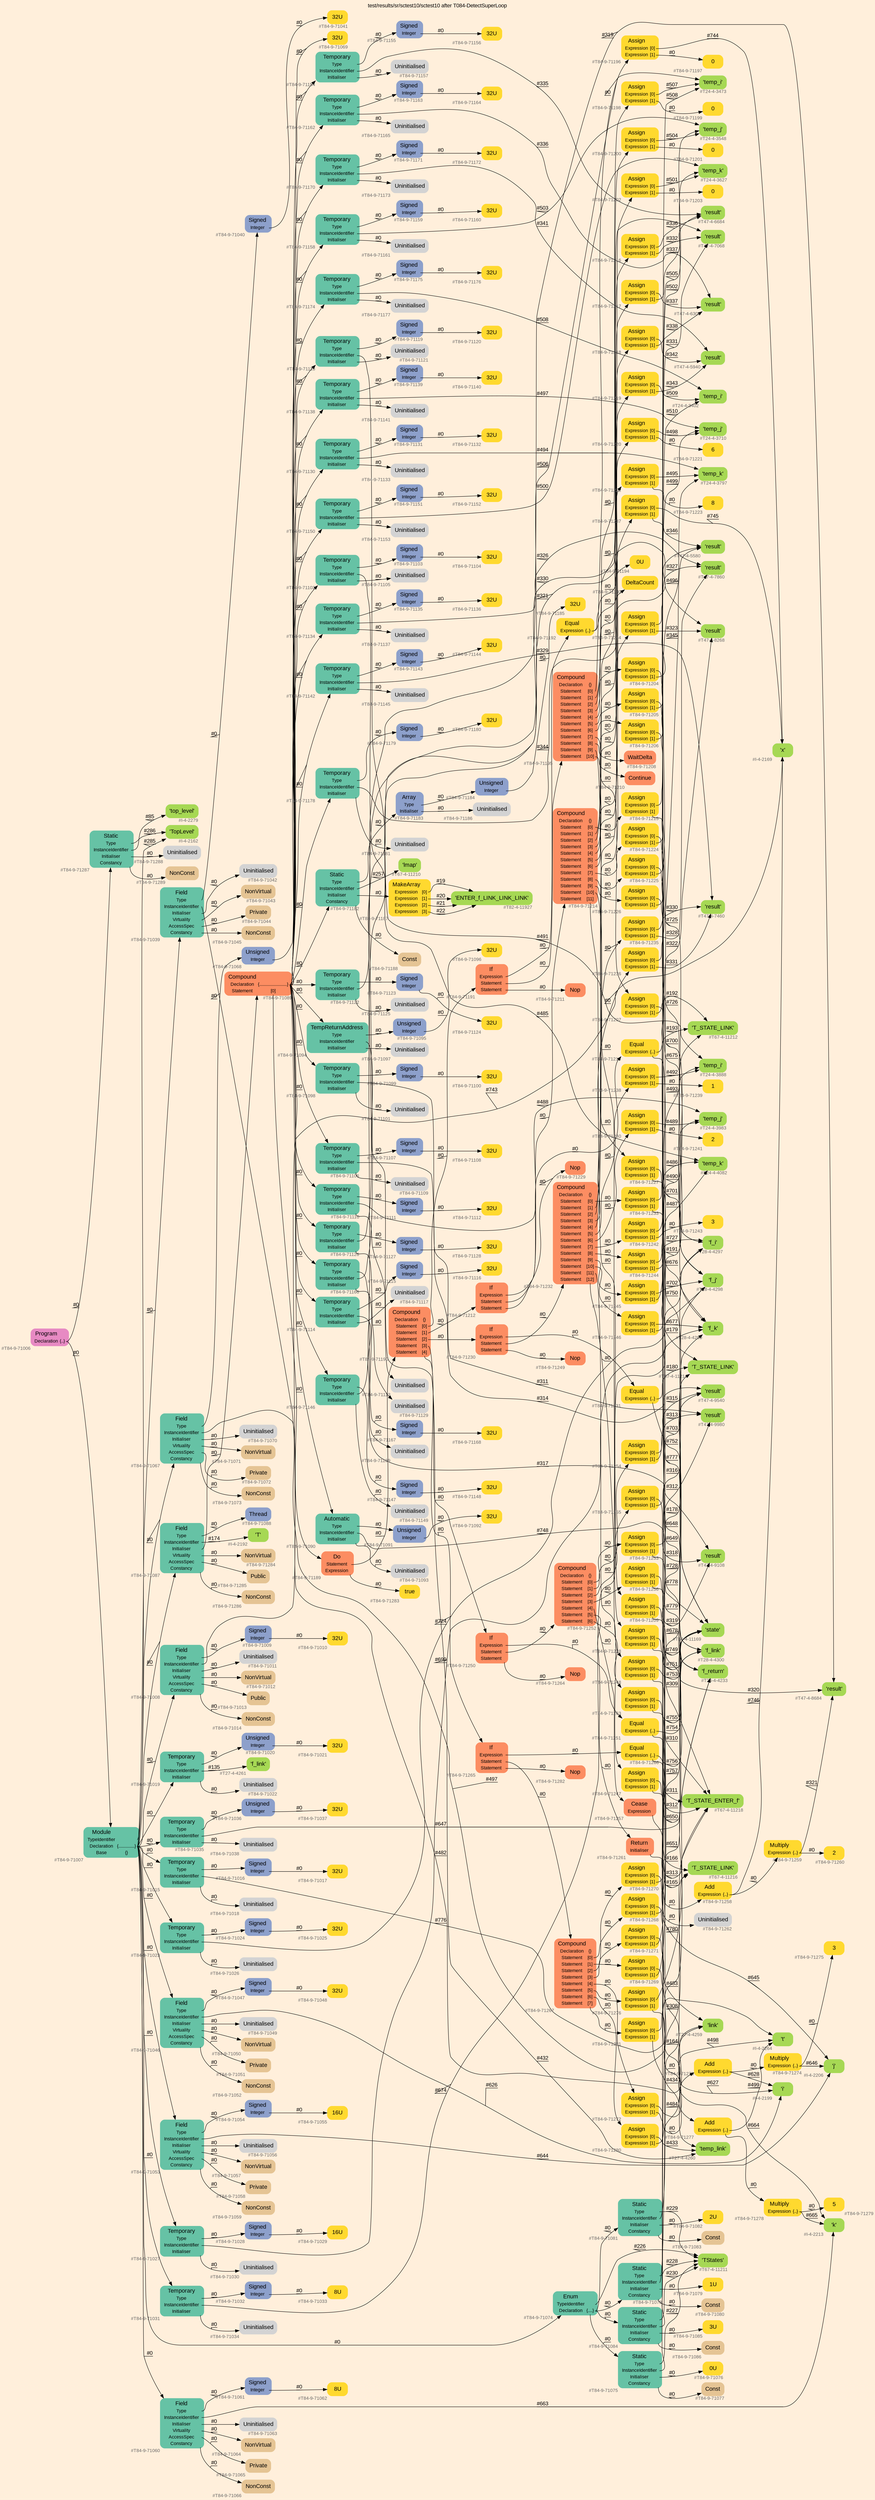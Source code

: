 digraph "test/results/sr/sctest10/sctest10 after T084-DetectSuperLoop" {
label = "test/results/sr/sctest10/sctest10 after T084-DetectSuperLoop"
labelloc = t
graph [
    rankdir = "LR"
    ranksep = 0.3
    bgcolor = antiquewhite1
    color = black
    fontcolor = black
    fontname = "Arial"
];
node [
    fontname = "Arial"
];
edge [
    fontname = "Arial"
];

// -------------------- node figure --------------------
// -------- block #T84-9-71006 ----------
"#T84-9-71006" [
    fillcolor = "/set28/4"
    xlabel = "#T84-9-71006"
    fontsize = "12"
    fontcolor = grey40
    shape = "plaintext"
    label = <<TABLE BORDER="0" CELLBORDER="0" CELLSPACING="0">
     <TR><TD><FONT COLOR="black" POINT-SIZE="15">Program</FONT></TD></TR>
     <TR><TD><FONT COLOR="black" POINT-SIZE="12">Declaration</FONT></TD><TD PORT="port0"><FONT COLOR="black" POINT-SIZE="12">{..}</FONT></TD></TR>
    </TABLE>>
    style = "rounded,filled"
];

// -------- block #T84-9-71007 ----------
"#T84-9-71007" [
    fillcolor = "/set28/1"
    xlabel = "#T84-9-71007"
    fontsize = "12"
    fontcolor = grey40
    shape = "plaintext"
    label = <<TABLE BORDER="0" CELLBORDER="0" CELLSPACING="0">
     <TR><TD><FONT COLOR="black" POINT-SIZE="15">Module</FONT></TD></TR>
     <TR><TD><FONT COLOR="black" POINT-SIZE="12">TypeIdentifier</FONT></TD><TD PORT="port0"></TD></TR>
     <TR><TD><FONT COLOR="black" POINT-SIZE="12">Declaration</FONT></TD><TD PORT="port1"><FONT COLOR="black" POINT-SIZE="12">{..............}</FONT></TD></TR>
     <TR><TD><FONT COLOR="black" POINT-SIZE="12">Base</FONT></TD><TD PORT="port2"><FONT COLOR="black" POINT-SIZE="12">{}</FONT></TD></TR>
    </TABLE>>
    style = "rounded,filled"
];

// -------- block #I-4-2162 ----------
"#I-4-2162" [
    fillcolor = "/set28/5"
    xlabel = "#I-4-2162"
    fontsize = "12"
    fontcolor = grey40
    shape = "plaintext"
    label = <<TABLE BORDER="0" CELLBORDER="0" CELLSPACING="0">
     <TR><TD><FONT COLOR="black" POINT-SIZE="15">'TopLevel'</FONT></TD></TR>
    </TABLE>>
    style = "rounded,filled"
];

// -------- block #T84-9-71008 ----------
"#T84-9-71008" [
    fillcolor = "/set28/1"
    xlabel = "#T84-9-71008"
    fontsize = "12"
    fontcolor = grey40
    shape = "plaintext"
    label = <<TABLE BORDER="0" CELLBORDER="0" CELLSPACING="0">
     <TR><TD><FONT COLOR="black" POINT-SIZE="15">Field</FONT></TD></TR>
     <TR><TD><FONT COLOR="black" POINT-SIZE="12">Type</FONT></TD><TD PORT="port0"></TD></TR>
     <TR><TD><FONT COLOR="black" POINT-SIZE="12">InstanceIdentifier</FONT></TD><TD PORT="port1"></TD></TR>
     <TR><TD><FONT COLOR="black" POINT-SIZE="12">Initialiser</FONT></TD><TD PORT="port2"></TD></TR>
     <TR><TD><FONT COLOR="black" POINT-SIZE="12">Virtuality</FONT></TD><TD PORT="port3"></TD></TR>
     <TR><TD><FONT COLOR="black" POINT-SIZE="12">AccessSpec</FONT></TD><TD PORT="port4"></TD></TR>
     <TR><TD><FONT COLOR="black" POINT-SIZE="12">Constancy</FONT></TD><TD PORT="port5"></TD></TR>
    </TABLE>>
    style = "rounded,filled"
];

// -------- block #T84-9-71009 ----------
"#T84-9-71009" [
    fillcolor = "/set28/3"
    xlabel = "#T84-9-71009"
    fontsize = "12"
    fontcolor = grey40
    shape = "plaintext"
    label = <<TABLE BORDER="0" CELLBORDER="0" CELLSPACING="0">
     <TR><TD><FONT COLOR="black" POINT-SIZE="15">Signed</FONT></TD></TR>
     <TR><TD><FONT COLOR="black" POINT-SIZE="12">Integer</FONT></TD><TD PORT="port0"></TD></TR>
    </TABLE>>
    style = "rounded,filled"
];

// -------- block #T84-9-71010 ----------
"#T84-9-71010" [
    fillcolor = "/set28/6"
    xlabel = "#T84-9-71010"
    fontsize = "12"
    fontcolor = grey40
    shape = "plaintext"
    label = <<TABLE BORDER="0" CELLBORDER="0" CELLSPACING="0">
     <TR><TD><FONT COLOR="black" POINT-SIZE="15">32U</FONT></TD></TR>
    </TABLE>>
    style = "rounded,filled"
];

// -------- block #I-4-2169 ----------
"#I-4-2169" [
    fillcolor = "/set28/5"
    xlabel = "#I-4-2169"
    fontsize = "12"
    fontcolor = grey40
    shape = "plaintext"
    label = <<TABLE BORDER="0" CELLBORDER="0" CELLSPACING="0">
     <TR><TD><FONT COLOR="black" POINT-SIZE="15">'x'</FONT></TD></TR>
    </TABLE>>
    style = "rounded,filled"
];

// -------- block #T84-9-71011 ----------
"#T84-9-71011" [
    xlabel = "#T84-9-71011"
    fontsize = "12"
    fontcolor = grey40
    shape = "plaintext"
    label = <<TABLE BORDER="0" CELLBORDER="0" CELLSPACING="0">
     <TR><TD><FONT COLOR="black" POINT-SIZE="15">Uninitialised</FONT></TD></TR>
    </TABLE>>
    style = "rounded,filled"
];

// -------- block #T84-9-71012 ----------
"#T84-9-71012" [
    fillcolor = "/set28/7"
    xlabel = "#T84-9-71012"
    fontsize = "12"
    fontcolor = grey40
    shape = "plaintext"
    label = <<TABLE BORDER="0" CELLBORDER="0" CELLSPACING="0">
     <TR><TD><FONT COLOR="black" POINT-SIZE="15">NonVirtual</FONT></TD></TR>
    </TABLE>>
    style = "rounded,filled"
];

// -------- block #T84-9-71013 ----------
"#T84-9-71013" [
    fillcolor = "/set28/7"
    xlabel = "#T84-9-71013"
    fontsize = "12"
    fontcolor = grey40
    shape = "plaintext"
    label = <<TABLE BORDER="0" CELLBORDER="0" CELLSPACING="0">
     <TR><TD><FONT COLOR="black" POINT-SIZE="15">Public</FONT></TD></TR>
    </TABLE>>
    style = "rounded,filled"
];

// -------- block #T84-9-71014 ----------
"#T84-9-71014" [
    fillcolor = "/set28/7"
    xlabel = "#T84-9-71014"
    fontsize = "12"
    fontcolor = grey40
    shape = "plaintext"
    label = <<TABLE BORDER="0" CELLBORDER="0" CELLSPACING="0">
     <TR><TD><FONT COLOR="black" POINT-SIZE="15">NonConst</FONT></TD></TR>
    </TABLE>>
    style = "rounded,filled"
];

// -------- block #T84-9-71015 ----------
"#T84-9-71015" [
    fillcolor = "/set28/1"
    xlabel = "#T84-9-71015"
    fontsize = "12"
    fontcolor = grey40
    shape = "plaintext"
    label = <<TABLE BORDER="0" CELLBORDER="0" CELLSPACING="0">
     <TR><TD><FONT COLOR="black" POINT-SIZE="15">Temporary</FONT></TD></TR>
     <TR><TD><FONT COLOR="black" POINT-SIZE="12">Type</FONT></TD><TD PORT="port0"></TD></TR>
     <TR><TD><FONT COLOR="black" POINT-SIZE="12">InstanceIdentifier</FONT></TD><TD PORT="port1"></TD></TR>
     <TR><TD><FONT COLOR="black" POINT-SIZE="12">Initialiser</FONT></TD><TD PORT="port2"></TD></TR>
    </TABLE>>
    style = "rounded,filled"
];

// -------- block #T84-9-71016 ----------
"#T84-9-71016" [
    fillcolor = "/set28/3"
    xlabel = "#T84-9-71016"
    fontsize = "12"
    fontcolor = grey40
    shape = "plaintext"
    label = <<TABLE BORDER="0" CELLBORDER="0" CELLSPACING="0">
     <TR><TD><FONT COLOR="black" POINT-SIZE="15">Signed</FONT></TD></TR>
     <TR><TD><FONT COLOR="black" POINT-SIZE="12">Integer</FONT></TD><TD PORT="port0"></TD></TR>
    </TABLE>>
    style = "rounded,filled"
];

// -------- block #T84-9-71017 ----------
"#T84-9-71017" [
    fillcolor = "/set28/6"
    xlabel = "#T84-9-71017"
    fontsize = "12"
    fontcolor = grey40
    shape = "plaintext"
    label = <<TABLE BORDER="0" CELLBORDER="0" CELLSPACING="0">
     <TR><TD><FONT COLOR="black" POINT-SIZE="15">32U</FONT></TD></TR>
    </TABLE>>
    style = "rounded,filled"
];

// -------- block #T26-4-4233 ----------
"#T26-4-4233" [
    fillcolor = "/set28/5"
    xlabel = "#T26-4-4233"
    fontsize = "12"
    fontcolor = grey40
    shape = "plaintext"
    label = <<TABLE BORDER="0" CELLBORDER="0" CELLSPACING="0">
     <TR><TD><FONT COLOR="black" POINT-SIZE="15">'f_return'</FONT></TD></TR>
    </TABLE>>
    style = "rounded,filled"
];

// -------- block #T84-9-71018 ----------
"#T84-9-71018" [
    xlabel = "#T84-9-71018"
    fontsize = "12"
    fontcolor = grey40
    shape = "plaintext"
    label = <<TABLE BORDER="0" CELLBORDER="0" CELLSPACING="0">
     <TR><TD><FONT COLOR="black" POINT-SIZE="15">Uninitialised</FONT></TD></TR>
    </TABLE>>
    style = "rounded,filled"
];

// -------- block #T84-9-71019 ----------
"#T84-9-71019" [
    fillcolor = "/set28/1"
    xlabel = "#T84-9-71019"
    fontsize = "12"
    fontcolor = grey40
    shape = "plaintext"
    label = <<TABLE BORDER="0" CELLBORDER="0" CELLSPACING="0">
     <TR><TD><FONT COLOR="black" POINT-SIZE="15">Temporary</FONT></TD></TR>
     <TR><TD><FONT COLOR="black" POINT-SIZE="12">Type</FONT></TD><TD PORT="port0"></TD></TR>
     <TR><TD><FONT COLOR="black" POINT-SIZE="12">InstanceIdentifier</FONT></TD><TD PORT="port1"></TD></TR>
     <TR><TD><FONT COLOR="black" POINT-SIZE="12">Initialiser</FONT></TD><TD PORT="port2"></TD></TR>
    </TABLE>>
    style = "rounded,filled"
];

// -------- block #T84-9-71020 ----------
"#T84-9-71020" [
    fillcolor = "/set28/3"
    xlabel = "#T84-9-71020"
    fontsize = "12"
    fontcolor = grey40
    shape = "plaintext"
    label = <<TABLE BORDER="0" CELLBORDER="0" CELLSPACING="0">
     <TR><TD><FONT COLOR="black" POINT-SIZE="15">Unsigned</FONT></TD></TR>
     <TR><TD><FONT COLOR="black" POINT-SIZE="12">Integer</FONT></TD><TD PORT="port0"></TD></TR>
    </TABLE>>
    style = "rounded,filled"
];

// -------- block #T84-9-71021 ----------
"#T84-9-71021" [
    fillcolor = "/set28/6"
    xlabel = "#T84-9-71021"
    fontsize = "12"
    fontcolor = grey40
    shape = "plaintext"
    label = <<TABLE BORDER="0" CELLBORDER="0" CELLSPACING="0">
     <TR><TD><FONT COLOR="black" POINT-SIZE="15">32U</FONT></TD></TR>
    </TABLE>>
    style = "rounded,filled"
];

// -------- block #T27-4-4261 ----------
"#T27-4-4261" [
    fillcolor = "/set28/5"
    xlabel = "#T27-4-4261"
    fontsize = "12"
    fontcolor = grey40
    shape = "plaintext"
    label = <<TABLE BORDER="0" CELLBORDER="0" CELLSPACING="0">
     <TR><TD><FONT COLOR="black" POINT-SIZE="15">'f_link'</FONT></TD></TR>
    </TABLE>>
    style = "rounded,filled"
];

// -------- block #T84-9-71022 ----------
"#T84-9-71022" [
    xlabel = "#T84-9-71022"
    fontsize = "12"
    fontcolor = grey40
    shape = "plaintext"
    label = <<TABLE BORDER="0" CELLBORDER="0" CELLSPACING="0">
     <TR><TD><FONT COLOR="black" POINT-SIZE="15">Uninitialised</FONT></TD></TR>
    </TABLE>>
    style = "rounded,filled"
];

// -------- block #T84-9-71023 ----------
"#T84-9-71023" [
    fillcolor = "/set28/1"
    xlabel = "#T84-9-71023"
    fontsize = "12"
    fontcolor = grey40
    shape = "plaintext"
    label = <<TABLE BORDER="0" CELLBORDER="0" CELLSPACING="0">
     <TR><TD><FONT COLOR="black" POINT-SIZE="15">Temporary</FONT></TD></TR>
     <TR><TD><FONT COLOR="black" POINT-SIZE="12">Type</FONT></TD><TD PORT="port0"></TD></TR>
     <TR><TD><FONT COLOR="black" POINT-SIZE="12">InstanceIdentifier</FONT></TD><TD PORT="port1"></TD></TR>
     <TR><TD><FONT COLOR="black" POINT-SIZE="12">Initialiser</FONT></TD><TD PORT="port2"></TD></TR>
    </TABLE>>
    style = "rounded,filled"
];

// -------- block #T84-9-71024 ----------
"#T84-9-71024" [
    fillcolor = "/set28/3"
    xlabel = "#T84-9-71024"
    fontsize = "12"
    fontcolor = grey40
    shape = "plaintext"
    label = <<TABLE BORDER="0" CELLBORDER="0" CELLSPACING="0">
     <TR><TD><FONT COLOR="black" POINT-SIZE="15">Signed</FONT></TD></TR>
     <TR><TD><FONT COLOR="black" POINT-SIZE="12">Integer</FONT></TD><TD PORT="port0"></TD></TR>
    </TABLE>>
    style = "rounded,filled"
];

// -------- block #T84-9-71025 ----------
"#T84-9-71025" [
    fillcolor = "/set28/6"
    xlabel = "#T84-9-71025"
    fontsize = "12"
    fontcolor = grey40
    shape = "plaintext"
    label = <<TABLE BORDER="0" CELLBORDER="0" CELLSPACING="0">
     <TR><TD><FONT COLOR="black" POINT-SIZE="15">32U</FONT></TD></TR>
    </TABLE>>
    style = "rounded,filled"
];

// -------- block #T28-4-4297 ----------
"#T28-4-4297" [
    fillcolor = "/set28/5"
    xlabel = "#T28-4-4297"
    fontsize = "12"
    fontcolor = grey40
    shape = "plaintext"
    label = <<TABLE BORDER="0" CELLBORDER="0" CELLSPACING="0">
     <TR><TD><FONT COLOR="black" POINT-SIZE="15">'f_i'</FONT></TD></TR>
    </TABLE>>
    style = "rounded,filled"
];

// -------- block #T84-9-71026 ----------
"#T84-9-71026" [
    xlabel = "#T84-9-71026"
    fontsize = "12"
    fontcolor = grey40
    shape = "plaintext"
    label = <<TABLE BORDER="0" CELLBORDER="0" CELLSPACING="0">
     <TR><TD><FONT COLOR="black" POINT-SIZE="15">Uninitialised</FONT></TD></TR>
    </TABLE>>
    style = "rounded,filled"
];

// -------- block #T84-9-71027 ----------
"#T84-9-71027" [
    fillcolor = "/set28/1"
    xlabel = "#T84-9-71027"
    fontsize = "12"
    fontcolor = grey40
    shape = "plaintext"
    label = <<TABLE BORDER="0" CELLBORDER="0" CELLSPACING="0">
     <TR><TD><FONT COLOR="black" POINT-SIZE="15">Temporary</FONT></TD></TR>
     <TR><TD><FONT COLOR="black" POINT-SIZE="12">Type</FONT></TD><TD PORT="port0"></TD></TR>
     <TR><TD><FONT COLOR="black" POINT-SIZE="12">InstanceIdentifier</FONT></TD><TD PORT="port1"></TD></TR>
     <TR><TD><FONT COLOR="black" POINT-SIZE="12">Initialiser</FONT></TD><TD PORT="port2"></TD></TR>
    </TABLE>>
    style = "rounded,filled"
];

// -------- block #T84-9-71028 ----------
"#T84-9-71028" [
    fillcolor = "/set28/3"
    xlabel = "#T84-9-71028"
    fontsize = "12"
    fontcolor = grey40
    shape = "plaintext"
    label = <<TABLE BORDER="0" CELLBORDER="0" CELLSPACING="0">
     <TR><TD><FONT COLOR="black" POINT-SIZE="15">Signed</FONT></TD></TR>
     <TR><TD><FONT COLOR="black" POINT-SIZE="12">Integer</FONT></TD><TD PORT="port0"></TD></TR>
    </TABLE>>
    style = "rounded,filled"
];

// -------- block #T84-9-71029 ----------
"#T84-9-71029" [
    fillcolor = "/set28/6"
    xlabel = "#T84-9-71029"
    fontsize = "12"
    fontcolor = grey40
    shape = "plaintext"
    label = <<TABLE BORDER="0" CELLBORDER="0" CELLSPACING="0">
     <TR><TD><FONT COLOR="black" POINT-SIZE="15">16U</FONT></TD></TR>
    </TABLE>>
    style = "rounded,filled"
];

// -------- block #T28-4-4298 ----------
"#T28-4-4298" [
    fillcolor = "/set28/5"
    xlabel = "#T28-4-4298"
    fontsize = "12"
    fontcolor = grey40
    shape = "plaintext"
    label = <<TABLE BORDER="0" CELLBORDER="0" CELLSPACING="0">
     <TR><TD><FONT COLOR="black" POINT-SIZE="15">'f_j'</FONT></TD></TR>
    </TABLE>>
    style = "rounded,filled"
];

// -------- block #T84-9-71030 ----------
"#T84-9-71030" [
    xlabel = "#T84-9-71030"
    fontsize = "12"
    fontcolor = grey40
    shape = "plaintext"
    label = <<TABLE BORDER="0" CELLBORDER="0" CELLSPACING="0">
     <TR><TD><FONT COLOR="black" POINT-SIZE="15">Uninitialised</FONT></TD></TR>
    </TABLE>>
    style = "rounded,filled"
];

// -------- block #T84-9-71031 ----------
"#T84-9-71031" [
    fillcolor = "/set28/1"
    xlabel = "#T84-9-71031"
    fontsize = "12"
    fontcolor = grey40
    shape = "plaintext"
    label = <<TABLE BORDER="0" CELLBORDER="0" CELLSPACING="0">
     <TR><TD><FONT COLOR="black" POINT-SIZE="15">Temporary</FONT></TD></TR>
     <TR><TD><FONT COLOR="black" POINT-SIZE="12">Type</FONT></TD><TD PORT="port0"></TD></TR>
     <TR><TD><FONT COLOR="black" POINT-SIZE="12">InstanceIdentifier</FONT></TD><TD PORT="port1"></TD></TR>
     <TR><TD><FONT COLOR="black" POINT-SIZE="12">Initialiser</FONT></TD><TD PORT="port2"></TD></TR>
    </TABLE>>
    style = "rounded,filled"
];

// -------- block #T84-9-71032 ----------
"#T84-9-71032" [
    fillcolor = "/set28/3"
    xlabel = "#T84-9-71032"
    fontsize = "12"
    fontcolor = grey40
    shape = "plaintext"
    label = <<TABLE BORDER="0" CELLBORDER="0" CELLSPACING="0">
     <TR><TD><FONT COLOR="black" POINT-SIZE="15">Signed</FONT></TD></TR>
     <TR><TD><FONT COLOR="black" POINT-SIZE="12">Integer</FONT></TD><TD PORT="port0"></TD></TR>
    </TABLE>>
    style = "rounded,filled"
];

// -------- block #T84-9-71033 ----------
"#T84-9-71033" [
    fillcolor = "/set28/6"
    xlabel = "#T84-9-71033"
    fontsize = "12"
    fontcolor = grey40
    shape = "plaintext"
    label = <<TABLE BORDER="0" CELLBORDER="0" CELLSPACING="0">
     <TR><TD><FONT COLOR="black" POINT-SIZE="15">8U</FONT></TD></TR>
    </TABLE>>
    style = "rounded,filled"
];

// -------- block #T28-4-4299 ----------
"#T28-4-4299" [
    fillcolor = "/set28/5"
    xlabel = "#T28-4-4299"
    fontsize = "12"
    fontcolor = grey40
    shape = "plaintext"
    label = <<TABLE BORDER="0" CELLBORDER="0" CELLSPACING="0">
     <TR><TD><FONT COLOR="black" POINT-SIZE="15">'f_k'</FONT></TD></TR>
    </TABLE>>
    style = "rounded,filled"
];

// -------- block #T84-9-71034 ----------
"#T84-9-71034" [
    xlabel = "#T84-9-71034"
    fontsize = "12"
    fontcolor = grey40
    shape = "plaintext"
    label = <<TABLE BORDER="0" CELLBORDER="0" CELLSPACING="0">
     <TR><TD><FONT COLOR="black" POINT-SIZE="15">Uninitialised</FONT></TD></TR>
    </TABLE>>
    style = "rounded,filled"
];

// -------- block #T84-9-71035 ----------
"#T84-9-71035" [
    fillcolor = "/set28/1"
    xlabel = "#T84-9-71035"
    fontsize = "12"
    fontcolor = grey40
    shape = "plaintext"
    label = <<TABLE BORDER="0" CELLBORDER="0" CELLSPACING="0">
     <TR><TD><FONT COLOR="black" POINT-SIZE="15">Temporary</FONT></TD></TR>
     <TR><TD><FONT COLOR="black" POINT-SIZE="12">Type</FONT></TD><TD PORT="port0"></TD></TR>
     <TR><TD><FONT COLOR="black" POINT-SIZE="12">InstanceIdentifier</FONT></TD><TD PORT="port1"></TD></TR>
     <TR><TD><FONT COLOR="black" POINT-SIZE="12">Initialiser</FONT></TD><TD PORT="port2"></TD></TR>
    </TABLE>>
    style = "rounded,filled"
];

// -------- block #T84-9-71036 ----------
"#T84-9-71036" [
    fillcolor = "/set28/3"
    xlabel = "#T84-9-71036"
    fontsize = "12"
    fontcolor = grey40
    shape = "plaintext"
    label = <<TABLE BORDER="0" CELLBORDER="0" CELLSPACING="0">
     <TR><TD><FONT COLOR="black" POINT-SIZE="15">Unsigned</FONT></TD></TR>
     <TR><TD><FONT COLOR="black" POINT-SIZE="12">Integer</FONT></TD><TD PORT="port0"></TD></TR>
    </TABLE>>
    style = "rounded,filled"
];

// -------- block #T84-9-71037 ----------
"#T84-9-71037" [
    fillcolor = "/set28/6"
    xlabel = "#T84-9-71037"
    fontsize = "12"
    fontcolor = grey40
    shape = "plaintext"
    label = <<TABLE BORDER="0" CELLBORDER="0" CELLSPACING="0">
     <TR><TD><FONT COLOR="black" POINT-SIZE="15">32U</FONT></TD></TR>
    </TABLE>>
    style = "rounded,filled"
];

// -------- block #T28-4-4300 ----------
"#T28-4-4300" [
    fillcolor = "/set28/5"
    xlabel = "#T28-4-4300"
    fontsize = "12"
    fontcolor = grey40
    shape = "plaintext"
    label = <<TABLE BORDER="0" CELLBORDER="0" CELLSPACING="0">
     <TR><TD><FONT COLOR="black" POINT-SIZE="15">'f_link'</FONT></TD></TR>
    </TABLE>>
    style = "rounded,filled"
];

// -------- block #T84-9-71038 ----------
"#T84-9-71038" [
    xlabel = "#T84-9-71038"
    fontsize = "12"
    fontcolor = grey40
    shape = "plaintext"
    label = <<TABLE BORDER="0" CELLBORDER="0" CELLSPACING="0">
     <TR><TD><FONT COLOR="black" POINT-SIZE="15">Uninitialised</FONT></TD></TR>
    </TABLE>>
    style = "rounded,filled"
];

// -------- block #T84-9-71039 ----------
"#T84-9-71039" [
    fillcolor = "/set28/1"
    xlabel = "#T84-9-71039"
    fontsize = "12"
    fontcolor = grey40
    shape = "plaintext"
    label = <<TABLE BORDER="0" CELLBORDER="0" CELLSPACING="0">
     <TR><TD><FONT COLOR="black" POINT-SIZE="15">Field</FONT></TD></TR>
     <TR><TD><FONT COLOR="black" POINT-SIZE="12">Type</FONT></TD><TD PORT="port0"></TD></TR>
     <TR><TD><FONT COLOR="black" POINT-SIZE="12">InstanceIdentifier</FONT></TD><TD PORT="port1"></TD></TR>
     <TR><TD><FONT COLOR="black" POINT-SIZE="12">Initialiser</FONT></TD><TD PORT="port2"></TD></TR>
     <TR><TD><FONT COLOR="black" POINT-SIZE="12">Virtuality</FONT></TD><TD PORT="port3"></TD></TR>
     <TR><TD><FONT COLOR="black" POINT-SIZE="12">AccessSpec</FONT></TD><TD PORT="port4"></TD></TR>
     <TR><TD><FONT COLOR="black" POINT-SIZE="12">Constancy</FONT></TD><TD PORT="port5"></TD></TR>
    </TABLE>>
    style = "rounded,filled"
];

// -------- block #T84-9-71040 ----------
"#T84-9-71040" [
    fillcolor = "/set28/3"
    xlabel = "#T84-9-71040"
    fontsize = "12"
    fontcolor = grey40
    shape = "plaintext"
    label = <<TABLE BORDER="0" CELLBORDER="0" CELLSPACING="0">
     <TR><TD><FONT COLOR="black" POINT-SIZE="15">Signed</FONT></TD></TR>
     <TR><TD><FONT COLOR="black" POINT-SIZE="12">Integer</FONT></TD><TD PORT="port0"></TD></TR>
    </TABLE>>
    style = "rounded,filled"
];

// -------- block #T84-9-71041 ----------
"#T84-9-71041" [
    fillcolor = "/set28/6"
    xlabel = "#T84-9-71041"
    fontsize = "12"
    fontcolor = grey40
    shape = "plaintext"
    label = <<TABLE BORDER="0" CELLBORDER="0" CELLSPACING="0">
     <TR><TD><FONT COLOR="black" POINT-SIZE="15">32U</FONT></TD></TR>
    </TABLE>>
    style = "rounded,filled"
];

// -------- block #I-4-2264 ----------
"#I-4-2264" [
    fillcolor = "/set28/5"
    xlabel = "#I-4-2264"
    fontsize = "12"
    fontcolor = grey40
    shape = "plaintext"
    label = <<TABLE BORDER="0" CELLBORDER="0" CELLSPACING="0">
     <TR><TD><FONT COLOR="black" POINT-SIZE="15">'t'</FONT></TD></TR>
    </TABLE>>
    style = "rounded,filled"
];

// -------- block #T84-9-71042 ----------
"#T84-9-71042" [
    xlabel = "#T84-9-71042"
    fontsize = "12"
    fontcolor = grey40
    shape = "plaintext"
    label = <<TABLE BORDER="0" CELLBORDER="0" CELLSPACING="0">
     <TR><TD><FONT COLOR="black" POINT-SIZE="15">Uninitialised</FONT></TD></TR>
    </TABLE>>
    style = "rounded,filled"
];

// -------- block #T84-9-71043 ----------
"#T84-9-71043" [
    fillcolor = "/set28/7"
    xlabel = "#T84-9-71043"
    fontsize = "12"
    fontcolor = grey40
    shape = "plaintext"
    label = <<TABLE BORDER="0" CELLBORDER="0" CELLSPACING="0">
     <TR><TD><FONT COLOR="black" POINT-SIZE="15">NonVirtual</FONT></TD></TR>
    </TABLE>>
    style = "rounded,filled"
];

// -------- block #T84-9-71044 ----------
"#T84-9-71044" [
    fillcolor = "/set28/7"
    xlabel = "#T84-9-71044"
    fontsize = "12"
    fontcolor = grey40
    shape = "plaintext"
    label = <<TABLE BORDER="0" CELLBORDER="0" CELLSPACING="0">
     <TR><TD><FONT COLOR="black" POINT-SIZE="15">Private</FONT></TD></TR>
    </TABLE>>
    style = "rounded,filled"
];

// -------- block #T84-9-71045 ----------
"#T84-9-71045" [
    fillcolor = "/set28/7"
    xlabel = "#T84-9-71045"
    fontsize = "12"
    fontcolor = grey40
    shape = "plaintext"
    label = <<TABLE BORDER="0" CELLBORDER="0" CELLSPACING="0">
     <TR><TD><FONT COLOR="black" POINT-SIZE="15">NonConst</FONT></TD></TR>
    </TABLE>>
    style = "rounded,filled"
];

// -------- block #T84-9-71046 ----------
"#T84-9-71046" [
    fillcolor = "/set28/1"
    xlabel = "#T84-9-71046"
    fontsize = "12"
    fontcolor = grey40
    shape = "plaintext"
    label = <<TABLE BORDER="0" CELLBORDER="0" CELLSPACING="0">
     <TR><TD><FONT COLOR="black" POINT-SIZE="15">Field</FONT></TD></TR>
     <TR><TD><FONT COLOR="black" POINT-SIZE="12">Type</FONT></TD><TD PORT="port0"></TD></TR>
     <TR><TD><FONT COLOR="black" POINT-SIZE="12">InstanceIdentifier</FONT></TD><TD PORT="port1"></TD></TR>
     <TR><TD><FONT COLOR="black" POINT-SIZE="12">Initialiser</FONT></TD><TD PORT="port2"></TD></TR>
     <TR><TD><FONT COLOR="black" POINT-SIZE="12">Virtuality</FONT></TD><TD PORT="port3"></TD></TR>
     <TR><TD><FONT COLOR="black" POINT-SIZE="12">AccessSpec</FONT></TD><TD PORT="port4"></TD></TR>
     <TR><TD><FONT COLOR="black" POINT-SIZE="12">Constancy</FONT></TD><TD PORT="port5"></TD></TR>
    </TABLE>>
    style = "rounded,filled"
];

// -------- block #T84-9-71047 ----------
"#T84-9-71047" [
    fillcolor = "/set28/3"
    xlabel = "#T84-9-71047"
    fontsize = "12"
    fontcolor = grey40
    shape = "plaintext"
    label = <<TABLE BORDER="0" CELLBORDER="0" CELLSPACING="0">
     <TR><TD><FONT COLOR="black" POINT-SIZE="15">Signed</FONT></TD></TR>
     <TR><TD><FONT COLOR="black" POINT-SIZE="12">Integer</FONT></TD><TD PORT="port0"></TD></TR>
    </TABLE>>
    style = "rounded,filled"
];

// -------- block #T84-9-71048 ----------
"#T84-9-71048" [
    fillcolor = "/set28/6"
    xlabel = "#T84-9-71048"
    fontsize = "12"
    fontcolor = grey40
    shape = "plaintext"
    label = <<TABLE BORDER="0" CELLBORDER="0" CELLSPACING="0">
     <TR><TD><FONT COLOR="black" POINT-SIZE="15">32U</FONT></TD></TR>
    </TABLE>>
    style = "rounded,filled"
];

// -------- block #I-4-2199 ----------
"#I-4-2199" [
    fillcolor = "/set28/5"
    xlabel = "#I-4-2199"
    fontsize = "12"
    fontcolor = grey40
    shape = "plaintext"
    label = <<TABLE BORDER="0" CELLBORDER="0" CELLSPACING="0">
     <TR><TD><FONT COLOR="black" POINT-SIZE="15">'i'</FONT></TD></TR>
    </TABLE>>
    style = "rounded,filled"
];

// -------- block #T84-9-71049 ----------
"#T84-9-71049" [
    xlabel = "#T84-9-71049"
    fontsize = "12"
    fontcolor = grey40
    shape = "plaintext"
    label = <<TABLE BORDER="0" CELLBORDER="0" CELLSPACING="0">
     <TR><TD><FONT COLOR="black" POINT-SIZE="15">Uninitialised</FONT></TD></TR>
    </TABLE>>
    style = "rounded,filled"
];

// -------- block #T84-9-71050 ----------
"#T84-9-71050" [
    fillcolor = "/set28/7"
    xlabel = "#T84-9-71050"
    fontsize = "12"
    fontcolor = grey40
    shape = "plaintext"
    label = <<TABLE BORDER="0" CELLBORDER="0" CELLSPACING="0">
     <TR><TD><FONT COLOR="black" POINT-SIZE="15">NonVirtual</FONT></TD></TR>
    </TABLE>>
    style = "rounded,filled"
];

// -------- block #T84-9-71051 ----------
"#T84-9-71051" [
    fillcolor = "/set28/7"
    xlabel = "#T84-9-71051"
    fontsize = "12"
    fontcolor = grey40
    shape = "plaintext"
    label = <<TABLE BORDER="0" CELLBORDER="0" CELLSPACING="0">
     <TR><TD><FONT COLOR="black" POINT-SIZE="15">Private</FONT></TD></TR>
    </TABLE>>
    style = "rounded,filled"
];

// -------- block #T84-9-71052 ----------
"#T84-9-71052" [
    fillcolor = "/set28/7"
    xlabel = "#T84-9-71052"
    fontsize = "12"
    fontcolor = grey40
    shape = "plaintext"
    label = <<TABLE BORDER="0" CELLBORDER="0" CELLSPACING="0">
     <TR><TD><FONT COLOR="black" POINT-SIZE="15">NonConst</FONT></TD></TR>
    </TABLE>>
    style = "rounded,filled"
];

// -------- block #T84-9-71053 ----------
"#T84-9-71053" [
    fillcolor = "/set28/1"
    xlabel = "#T84-9-71053"
    fontsize = "12"
    fontcolor = grey40
    shape = "plaintext"
    label = <<TABLE BORDER="0" CELLBORDER="0" CELLSPACING="0">
     <TR><TD><FONT COLOR="black" POINT-SIZE="15">Field</FONT></TD></TR>
     <TR><TD><FONT COLOR="black" POINT-SIZE="12">Type</FONT></TD><TD PORT="port0"></TD></TR>
     <TR><TD><FONT COLOR="black" POINT-SIZE="12">InstanceIdentifier</FONT></TD><TD PORT="port1"></TD></TR>
     <TR><TD><FONT COLOR="black" POINT-SIZE="12">Initialiser</FONT></TD><TD PORT="port2"></TD></TR>
     <TR><TD><FONT COLOR="black" POINT-SIZE="12">Virtuality</FONT></TD><TD PORT="port3"></TD></TR>
     <TR><TD><FONT COLOR="black" POINT-SIZE="12">AccessSpec</FONT></TD><TD PORT="port4"></TD></TR>
     <TR><TD><FONT COLOR="black" POINT-SIZE="12">Constancy</FONT></TD><TD PORT="port5"></TD></TR>
    </TABLE>>
    style = "rounded,filled"
];

// -------- block #T84-9-71054 ----------
"#T84-9-71054" [
    fillcolor = "/set28/3"
    xlabel = "#T84-9-71054"
    fontsize = "12"
    fontcolor = grey40
    shape = "plaintext"
    label = <<TABLE BORDER="0" CELLBORDER="0" CELLSPACING="0">
     <TR><TD><FONT COLOR="black" POINT-SIZE="15">Signed</FONT></TD></TR>
     <TR><TD><FONT COLOR="black" POINT-SIZE="12">Integer</FONT></TD><TD PORT="port0"></TD></TR>
    </TABLE>>
    style = "rounded,filled"
];

// -------- block #T84-9-71055 ----------
"#T84-9-71055" [
    fillcolor = "/set28/6"
    xlabel = "#T84-9-71055"
    fontsize = "12"
    fontcolor = grey40
    shape = "plaintext"
    label = <<TABLE BORDER="0" CELLBORDER="0" CELLSPACING="0">
     <TR><TD><FONT COLOR="black" POINT-SIZE="15">16U</FONT></TD></TR>
    </TABLE>>
    style = "rounded,filled"
];

// -------- block #I-4-2206 ----------
"#I-4-2206" [
    fillcolor = "/set28/5"
    xlabel = "#I-4-2206"
    fontsize = "12"
    fontcolor = grey40
    shape = "plaintext"
    label = <<TABLE BORDER="0" CELLBORDER="0" CELLSPACING="0">
     <TR><TD><FONT COLOR="black" POINT-SIZE="15">'j'</FONT></TD></TR>
    </TABLE>>
    style = "rounded,filled"
];

// -------- block #T84-9-71056 ----------
"#T84-9-71056" [
    xlabel = "#T84-9-71056"
    fontsize = "12"
    fontcolor = grey40
    shape = "plaintext"
    label = <<TABLE BORDER="0" CELLBORDER="0" CELLSPACING="0">
     <TR><TD><FONT COLOR="black" POINT-SIZE="15">Uninitialised</FONT></TD></TR>
    </TABLE>>
    style = "rounded,filled"
];

// -------- block #T84-9-71057 ----------
"#T84-9-71057" [
    fillcolor = "/set28/7"
    xlabel = "#T84-9-71057"
    fontsize = "12"
    fontcolor = grey40
    shape = "plaintext"
    label = <<TABLE BORDER="0" CELLBORDER="0" CELLSPACING="0">
     <TR><TD><FONT COLOR="black" POINT-SIZE="15">NonVirtual</FONT></TD></TR>
    </TABLE>>
    style = "rounded,filled"
];

// -------- block #T84-9-71058 ----------
"#T84-9-71058" [
    fillcolor = "/set28/7"
    xlabel = "#T84-9-71058"
    fontsize = "12"
    fontcolor = grey40
    shape = "plaintext"
    label = <<TABLE BORDER="0" CELLBORDER="0" CELLSPACING="0">
     <TR><TD><FONT COLOR="black" POINT-SIZE="15">Private</FONT></TD></TR>
    </TABLE>>
    style = "rounded,filled"
];

// -------- block #T84-9-71059 ----------
"#T84-9-71059" [
    fillcolor = "/set28/7"
    xlabel = "#T84-9-71059"
    fontsize = "12"
    fontcolor = grey40
    shape = "plaintext"
    label = <<TABLE BORDER="0" CELLBORDER="0" CELLSPACING="0">
     <TR><TD><FONT COLOR="black" POINT-SIZE="15">NonConst</FONT></TD></TR>
    </TABLE>>
    style = "rounded,filled"
];

// -------- block #T84-9-71060 ----------
"#T84-9-71060" [
    fillcolor = "/set28/1"
    xlabel = "#T84-9-71060"
    fontsize = "12"
    fontcolor = grey40
    shape = "plaintext"
    label = <<TABLE BORDER="0" CELLBORDER="0" CELLSPACING="0">
     <TR><TD><FONT COLOR="black" POINT-SIZE="15">Field</FONT></TD></TR>
     <TR><TD><FONT COLOR="black" POINT-SIZE="12">Type</FONT></TD><TD PORT="port0"></TD></TR>
     <TR><TD><FONT COLOR="black" POINT-SIZE="12">InstanceIdentifier</FONT></TD><TD PORT="port1"></TD></TR>
     <TR><TD><FONT COLOR="black" POINT-SIZE="12">Initialiser</FONT></TD><TD PORT="port2"></TD></TR>
     <TR><TD><FONT COLOR="black" POINT-SIZE="12">Virtuality</FONT></TD><TD PORT="port3"></TD></TR>
     <TR><TD><FONT COLOR="black" POINT-SIZE="12">AccessSpec</FONT></TD><TD PORT="port4"></TD></TR>
     <TR><TD><FONT COLOR="black" POINT-SIZE="12">Constancy</FONT></TD><TD PORT="port5"></TD></TR>
    </TABLE>>
    style = "rounded,filled"
];

// -------- block #T84-9-71061 ----------
"#T84-9-71061" [
    fillcolor = "/set28/3"
    xlabel = "#T84-9-71061"
    fontsize = "12"
    fontcolor = grey40
    shape = "plaintext"
    label = <<TABLE BORDER="0" CELLBORDER="0" CELLSPACING="0">
     <TR><TD><FONT COLOR="black" POINT-SIZE="15">Signed</FONT></TD></TR>
     <TR><TD><FONT COLOR="black" POINT-SIZE="12">Integer</FONT></TD><TD PORT="port0"></TD></TR>
    </TABLE>>
    style = "rounded,filled"
];

// -------- block #T84-9-71062 ----------
"#T84-9-71062" [
    fillcolor = "/set28/6"
    xlabel = "#T84-9-71062"
    fontsize = "12"
    fontcolor = grey40
    shape = "plaintext"
    label = <<TABLE BORDER="0" CELLBORDER="0" CELLSPACING="0">
     <TR><TD><FONT COLOR="black" POINT-SIZE="15">8U</FONT></TD></TR>
    </TABLE>>
    style = "rounded,filled"
];

// -------- block #I-4-2213 ----------
"#I-4-2213" [
    fillcolor = "/set28/5"
    xlabel = "#I-4-2213"
    fontsize = "12"
    fontcolor = grey40
    shape = "plaintext"
    label = <<TABLE BORDER="0" CELLBORDER="0" CELLSPACING="0">
     <TR><TD><FONT COLOR="black" POINT-SIZE="15">'k'</FONT></TD></TR>
    </TABLE>>
    style = "rounded,filled"
];

// -------- block #T84-9-71063 ----------
"#T84-9-71063" [
    xlabel = "#T84-9-71063"
    fontsize = "12"
    fontcolor = grey40
    shape = "plaintext"
    label = <<TABLE BORDER="0" CELLBORDER="0" CELLSPACING="0">
     <TR><TD><FONT COLOR="black" POINT-SIZE="15">Uninitialised</FONT></TD></TR>
    </TABLE>>
    style = "rounded,filled"
];

// -------- block #T84-9-71064 ----------
"#T84-9-71064" [
    fillcolor = "/set28/7"
    xlabel = "#T84-9-71064"
    fontsize = "12"
    fontcolor = grey40
    shape = "plaintext"
    label = <<TABLE BORDER="0" CELLBORDER="0" CELLSPACING="0">
     <TR><TD><FONT COLOR="black" POINT-SIZE="15">NonVirtual</FONT></TD></TR>
    </TABLE>>
    style = "rounded,filled"
];

// -------- block #T84-9-71065 ----------
"#T84-9-71065" [
    fillcolor = "/set28/7"
    xlabel = "#T84-9-71065"
    fontsize = "12"
    fontcolor = grey40
    shape = "plaintext"
    label = <<TABLE BORDER="0" CELLBORDER="0" CELLSPACING="0">
     <TR><TD><FONT COLOR="black" POINT-SIZE="15">Private</FONT></TD></TR>
    </TABLE>>
    style = "rounded,filled"
];

// -------- block #T84-9-71066 ----------
"#T84-9-71066" [
    fillcolor = "/set28/7"
    xlabel = "#T84-9-71066"
    fontsize = "12"
    fontcolor = grey40
    shape = "plaintext"
    label = <<TABLE BORDER="0" CELLBORDER="0" CELLSPACING="0">
     <TR><TD><FONT COLOR="black" POINT-SIZE="15">NonConst</FONT></TD></TR>
    </TABLE>>
    style = "rounded,filled"
];

// -------- block #T84-9-71067 ----------
"#T84-9-71067" [
    fillcolor = "/set28/1"
    xlabel = "#T84-9-71067"
    fontsize = "12"
    fontcolor = grey40
    shape = "plaintext"
    label = <<TABLE BORDER="0" CELLBORDER="0" CELLSPACING="0">
     <TR><TD><FONT COLOR="black" POINT-SIZE="15">Field</FONT></TD></TR>
     <TR><TD><FONT COLOR="black" POINT-SIZE="12">Type</FONT></TD><TD PORT="port0"></TD></TR>
     <TR><TD><FONT COLOR="black" POINT-SIZE="12">InstanceIdentifier</FONT></TD><TD PORT="port1"></TD></TR>
     <TR><TD><FONT COLOR="black" POINT-SIZE="12">Initialiser</FONT></TD><TD PORT="port2"></TD></TR>
     <TR><TD><FONT COLOR="black" POINT-SIZE="12">Virtuality</FONT></TD><TD PORT="port3"></TD></TR>
     <TR><TD><FONT COLOR="black" POINT-SIZE="12">AccessSpec</FONT></TD><TD PORT="port4"></TD></TR>
     <TR><TD><FONT COLOR="black" POINT-SIZE="12">Constancy</FONT></TD><TD PORT="port5"></TD></TR>
    </TABLE>>
    style = "rounded,filled"
];

// -------- block #T84-9-71068 ----------
"#T84-9-71068" [
    fillcolor = "/set28/3"
    xlabel = "#T84-9-71068"
    fontsize = "12"
    fontcolor = grey40
    shape = "plaintext"
    label = <<TABLE BORDER="0" CELLBORDER="0" CELLSPACING="0">
     <TR><TD><FONT COLOR="black" POINT-SIZE="15">Unsigned</FONT></TD></TR>
     <TR><TD><FONT COLOR="black" POINT-SIZE="12">Integer</FONT></TD><TD PORT="port0"></TD></TR>
    </TABLE>>
    style = "rounded,filled"
];

// -------- block #T84-9-71069 ----------
"#T84-9-71069" [
    fillcolor = "/set28/6"
    xlabel = "#T84-9-71069"
    fontsize = "12"
    fontcolor = grey40
    shape = "plaintext"
    label = <<TABLE BORDER="0" CELLBORDER="0" CELLSPACING="0">
     <TR><TD><FONT COLOR="black" POINT-SIZE="15">32U</FONT></TD></TR>
    </TABLE>>
    style = "rounded,filled"
];

// -------- block #T27-4-4259 ----------
"#T27-4-4259" [
    fillcolor = "/set28/5"
    xlabel = "#T27-4-4259"
    fontsize = "12"
    fontcolor = grey40
    shape = "plaintext"
    label = <<TABLE BORDER="0" CELLBORDER="0" CELLSPACING="0">
     <TR><TD><FONT COLOR="black" POINT-SIZE="15">'link'</FONT></TD></TR>
    </TABLE>>
    style = "rounded,filled"
];

// -------- block #T84-9-71070 ----------
"#T84-9-71070" [
    xlabel = "#T84-9-71070"
    fontsize = "12"
    fontcolor = grey40
    shape = "plaintext"
    label = <<TABLE BORDER="0" CELLBORDER="0" CELLSPACING="0">
     <TR><TD><FONT COLOR="black" POINT-SIZE="15">Uninitialised</FONT></TD></TR>
    </TABLE>>
    style = "rounded,filled"
];

// -------- block #T84-9-71071 ----------
"#T84-9-71071" [
    fillcolor = "/set28/7"
    xlabel = "#T84-9-71071"
    fontsize = "12"
    fontcolor = grey40
    shape = "plaintext"
    label = <<TABLE BORDER="0" CELLBORDER="0" CELLSPACING="0">
     <TR><TD><FONT COLOR="black" POINT-SIZE="15">NonVirtual</FONT></TD></TR>
    </TABLE>>
    style = "rounded,filled"
];

// -------- block #T84-9-71072 ----------
"#T84-9-71072" [
    fillcolor = "/set28/7"
    xlabel = "#T84-9-71072"
    fontsize = "12"
    fontcolor = grey40
    shape = "plaintext"
    label = <<TABLE BORDER="0" CELLBORDER="0" CELLSPACING="0">
     <TR><TD><FONT COLOR="black" POINT-SIZE="15">Private</FONT></TD></TR>
    </TABLE>>
    style = "rounded,filled"
];

// -------- block #T84-9-71073 ----------
"#T84-9-71073" [
    fillcolor = "/set28/7"
    xlabel = "#T84-9-71073"
    fontsize = "12"
    fontcolor = grey40
    shape = "plaintext"
    label = <<TABLE BORDER="0" CELLBORDER="0" CELLSPACING="0">
     <TR><TD><FONT COLOR="black" POINT-SIZE="15">NonConst</FONT></TD></TR>
    </TABLE>>
    style = "rounded,filled"
];

// -------- block #T84-9-71074 ----------
"#T84-9-71074" [
    fillcolor = "/set28/1"
    xlabel = "#T84-9-71074"
    fontsize = "12"
    fontcolor = grey40
    shape = "plaintext"
    label = <<TABLE BORDER="0" CELLBORDER="0" CELLSPACING="0">
     <TR><TD><FONT COLOR="black" POINT-SIZE="15">Enum</FONT></TD></TR>
     <TR><TD><FONT COLOR="black" POINT-SIZE="12">TypeIdentifier</FONT></TD><TD PORT="port0"></TD></TR>
     <TR><TD><FONT COLOR="black" POINT-SIZE="12">Declaration</FONT></TD><TD PORT="port1"><FONT COLOR="black" POINT-SIZE="12">{....}</FONT></TD></TR>
    </TABLE>>
    style = "rounded,filled"
];

// -------- block #T67-4-11211 ----------
"#T67-4-11211" [
    fillcolor = "/set28/5"
    xlabel = "#T67-4-11211"
    fontsize = "12"
    fontcolor = grey40
    shape = "plaintext"
    label = <<TABLE BORDER="0" CELLBORDER="0" CELLSPACING="0">
     <TR><TD><FONT COLOR="black" POINT-SIZE="15">'TStates'</FONT></TD></TR>
    </TABLE>>
    style = "rounded,filled"
];

// -------- block #T84-9-71075 ----------
"#T84-9-71075" [
    fillcolor = "/set28/1"
    xlabel = "#T84-9-71075"
    fontsize = "12"
    fontcolor = grey40
    shape = "plaintext"
    label = <<TABLE BORDER="0" CELLBORDER="0" CELLSPACING="0">
     <TR><TD><FONT COLOR="black" POINT-SIZE="15">Static</FONT></TD></TR>
     <TR><TD><FONT COLOR="black" POINT-SIZE="12">Type</FONT></TD><TD PORT="port0"></TD></TR>
     <TR><TD><FONT COLOR="black" POINT-SIZE="12">InstanceIdentifier</FONT></TD><TD PORT="port1"></TD></TR>
     <TR><TD><FONT COLOR="black" POINT-SIZE="12">Initialiser</FONT></TD><TD PORT="port2"></TD></TR>
     <TR><TD><FONT COLOR="black" POINT-SIZE="12">Constancy</FONT></TD><TD PORT="port3"></TD></TR>
    </TABLE>>
    style = "rounded,filled"
];

// -------- block #T67-4-11212 ----------
"#T67-4-11212" [
    fillcolor = "/set28/5"
    xlabel = "#T67-4-11212"
    fontsize = "12"
    fontcolor = grey40
    shape = "plaintext"
    label = <<TABLE BORDER="0" CELLBORDER="0" CELLSPACING="0">
     <TR><TD><FONT COLOR="black" POINT-SIZE="15">'T_STATE_LINK'</FONT></TD></TR>
    </TABLE>>
    style = "rounded,filled"
];

// -------- block #T84-9-71076 ----------
"#T84-9-71076" [
    fillcolor = "/set28/6"
    xlabel = "#T84-9-71076"
    fontsize = "12"
    fontcolor = grey40
    shape = "plaintext"
    label = <<TABLE BORDER="0" CELLBORDER="0" CELLSPACING="0">
     <TR><TD><FONT COLOR="black" POINT-SIZE="15">0U</FONT></TD></TR>
    </TABLE>>
    style = "rounded,filled"
];

// -------- block #T84-9-71077 ----------
"#T84-9-71077" [
    fillcolor = "/set28/7"
    xlabel = "#T84-9-71077"
    fontsize = "12"
    fontcolor = grey40
    shape = "plaintext"
    label = <<TABLE BORDER="0" CELLBORDER="0" CELLSPACING="0">
     <TR><TD><FONT COLOR="black" POINT-SIZE="15">Const</FONT></TD></TR>
    </TABLE>>
    style = "rounded,filled"
];

// -------- block #T84-9-71078 ----------
"#T84-9-71078" [
    fillcolor = "/set28/1"
    xlabel = "#T84-9-71078"
    fontsize = "12"
    fontcolor = grey40
    shape = "plaintext"
    label = <<TABLE BORDER="0" CELLBORDER="0" CELLSPACING="0">
     <TR><TD><FONT COLOR="black" POINT-SIZE="15">Static</FONT></TD></TR>
     <TR><TD><FONT COLOR="black" POINT-SIZE="12">Type</FONT></TD><TD PORT="port0"></TD></TR>
     <TR><TD><FONT COLOR="black" POINT-SIZE="12">InstanceIdentifier</FONT></TD><TD PORT="port1"></TD></TR>
     <TR><TD><FONT COLOR="black" POINT-SIZE="12">Initialiser</FONT></TD><TD PORT="port2"></TD></TR>
     <TR><TD><FONT COLOR="black" POINT-SIZE="12">Constancy</FONT></TD><TD PORT="port3"></TD></TR>
    </TABLE>>
    style = "rounded,filled"
];

// -------- block #T67-4-11214 ----------
"#T67-4-11214" [
    fillcolor = "/set28/5"
    xlabel = "#T67-4-11214"
    fontsize = "12"
    fontcolor = grey40
    shape = "plaintext"
    label = <<TABLE BORDER="0" CELLBORDER="0" CELLSPACING="0">
     <TR><TD><FONT COLOR="black" POINT-SIZE="15">'T_STATE_LINK'</FONT></TD></TR>
    </TABLE>>
    style = "rounded,filled"
];

// -------- block #T84-9-71079 ----------
"#T84-9-71079" [
    fillcolor = "/set28/6"
    xlabel = "#T84-9-71079"
    fontsize = "12"
    fontcolor = grey40
    shape = "plaintext"
    label = <<TABLE BORDER="0" CELLBORDER="0" CELLSPACING="0">
     <TR><TD><FONT COLOR="black" POINT-SIZE="15">1U</FONT></TD></TR>
    </TABLE>>
    style = "rounded,filled"
];

// -------- block #T84-9-71080 ----------
"#T84-9-71080" [
    fillcolor = "/set28/7"
    xlabel = "#T84-9-71080"
    fontsize = "12"
    fontcolor = grey40
    shape = "plaintext"
    label = <<TABLE BORDER="0" CELLBORDER="0" CELLSPACING="0">
     <TR><TD><FONT COLOR="black" POINT-SIZE="15">Const</FONT></TD></TR>
    </TABLE>>
    style = "rounded,filled"
];

// -------- block #T84-9-71081 ----------
"#T84-9-71081" [
    fillcolor = "/set28/1"
    xlabel = "#T84-9-71081"
    fontsize = "12"
    fontcolor = grey40
    shape = "plaintext"
    label = <<TABLE BORDER="0" CELLBORDER="0" CELLSPACING="0">
     <TR><TD><FONT COLOR="black" POINT-SIZE="15">Static</FONT></TD></TR>
     <TR><TD><FONT COLOR="black" POINT-SIZE="12">Type</FONT></TD><TD PORT="port0"></TD></TR>
     <TR><TD><FONT COLOR="black" POINT-SIZE="12">InstanceIdentifier</FONT></TD><TD PORT="port1"></TD></TR>
     <TR><TD><FONT COLOR="black" POINT-SIZE="12">Initialiser</FONT></TD><TD PORT="port2"></TD></TR>
     <TR><TD><FONT COLOR="black" POINT-SIZE="12">Constancy</FONT></TD><TD PORT="port3"></TD></TR>
    </TABLE>>
    style = "rounded,filled"
];

// -------- block #T67-4-11216 ----------
"#T67-4-11216" [
    fillcolor = "/set28/5"
    xlabel = "#T67-4-11216"
    fontsize = "12"
    fontcolor = grey40
    shape = "plaintext"
    label = <<TABLE BORDER="0" CELLBORDER="0" CELLSPACING="0">
     <TR><TD><FONT COLOR="black" POINT-SIZE="15">'T_STATE_LINK'</FONT></TD></TR>
    </TABLE>>
    style = "rounded,filled"
];

// -------- block #T84-9-71082 ----------
"#T84-9-71082" [
    fillcolor = "/set28/6"
    xlabel = "#T84-9-71082"
    fontsize = "12"
    fontcolor = grey40
    shape = "plaintext"
    label = <<TABLE BORDER="0" CELLBORDER="0" CELLSPACING="0">
     <TR><TD><FONT COLOR="black" POINT-SIZE="15">2U</FONT></TD></TR>
    </TABLE>>
    style = "rounded,filled"
];

// -------- block #T84-9-71083 ----------
"#T84-9-71083" [
    fillcolor = "/set28/7"
    xlabel = "#T84-9-71083"
    fontsize = "12"
    fontcolor = grey40
    shape = "plaintext"
    label = <<TABLE BORDER="0" CELLBORDER="0" CELLSPACING="0">
     <TR><TD><FONT COLOR="black" POINT-SIZE="15">Const</FONT></TD></TR>
    </TABLE>>
    style = "rounded,filled"
];

// -------- block #T84-9-71084 ----------
"#T84-9-71084" [
    fillcolor = "/set28/1"
    xlabel = "#T84-9-71084"
    fontsize = "12"
    fontcolor = grey40
    shape = "plaintext"
    label = <<TABLE BORDER="0" CELLBORDER="0" CELLSPACING="0">
     <TR><TD><FONT COLOR="black" POINT-SIZE="15">Static</FONT></TD></TR>
     <TR><TD><FONT COLOR="black" POINT-SIZE="12">Type</FONT></TD><TD PORT="port0"></TD></TR>
     <TR><TD><FONT COLOR="black" POINT-SIZE="12">InstanceIdentifier</FONT></TD><TD PORT="port1"></TD></TR>
     <TR><TD><FONT COLOR="black" POINT-SIZE="12">Initialiser</FONT></TD><TD PORT="port2"></TD></TR>
     <TR><TD><FONT COLOR="black" POINT-SIZE="12">Constancy</FONT></TD><TD PORT="port3"></TD></TR>
    </TABLE>>
    style = "rounded,filled"
];

// -------- block #T67-4-11218 ----------
"#T67-4-11218" [
    fillcolor = "/set28/5"
    xlabel = "#T67-4-11218"
    fontsize = "12"
    fontcolor = grey40
    shape = "plaintext"
    label = <<TABLE BORDER="0" CELLBORDER="0" CELLSPACING="0">
     <TR><TD><FONT COLOR="black" POINT-SIZE="15">'T_STATE_ENTER_f'</FONT></TD></TR>
    </TABLE>>
    style = "rounded,filled"
];

// -------- block #T84-9-71085 ----------
"#T84-9-71085" [
    fillcolor = "/set28/6"
    xlabel = "#T84-9-71085"
    fontsize = "12"
    fontcolor = grey40
    shape = "plaintext"
    label = <<TABLE BORDER="0" CELLBORDER="0" CELLSPACING="0">
     <TR><TD><FONT COLOR="black" POINT-SIZE="15">3U</FONT></TD></TR>
    </TABLE>>
    style = "rounded,filled"
];

// -------- block #T84-9-71086 ----------
"#T84-9-71086" [
    fillcolor = "/set28/7"
    xlabel = "#T84-9-71086"
    fontsize = "12"
    fontcolor = grey40
    shape = "plaintext"
    label = <<TABLE BORDER="0" CELLBORDER="0" CELLSPACING="0">
     <TR><TD><FONT COLOR="black" POINT-SIZE="15">Const</FONT></TD></TR>
    </TABLE>>
    style = "rounded,filled"
];

// -------- block #T84-9-71087 ----------
"#T84-9-71087" [
    fillcolor = "/set28/1"
    xlabel = "#T84-9-71087"
    fontsize = "12"
    fontcolor = grey40
    shape = "plaintext"
    label = <<TABLE BORDER="0" CELLBORDER="0" CELLSPACING="0">
     <TR><TD><FONT COLOR="black" POINT-SIZE="15">Field</FONT></TD></TR>
     <TR><TD><FONT COLOR="black" POINT-SIZE="12">Type</FONT></TD><TD PORT="port0"></TD></TR>
     <TR><TD><FONT COLOR="black" POINT-SIZE="12">InstanceIdentifier</FONT></TD><TD PORT="port1"></TD></TR>
     <TR><TD><FONT COLOR="black" POINT-SIZE="12">Initialiser</FONT></TD><TD PORT="port2"></TD></TR>
     <TR><TD><FONT COLOR="black" POINT-SIZE="12">Virtuality</FONT></TD><TD PORT="port3"></TD></TR>
     <TR><TD><FONT COLOR="black" POINT-SIZE="12">AccessSpec</FONT></TD><TD PORT="port4"></TD></TR>
     <TR><TD><FONT COLOR="black" POINT-SIZE="12">Constancy</FONT></TD><TD PORT="port5"></TD></TR>
    </TABLE>>
    style = "rounded,filled"
];

// -------- block #T84-9-71088 ----------
"#T84-9-71088" [
    fillcolor = "/set28/3"
    xlabel = "#T84-9-71088"
    fontsize = "12"
    fontcolor = grey40
    shape = "plaintext"
    label = <<TABLE BORDER="0" CELLBORDER="0" CELLSPACING="0">
     <TR><TD><FONT COLOR="black" POINT-SIZE="15">Thread</FONT></TD></TR>
    </TABLE>>
    style = "rounded,filled"
];

// -------- block #I-4-2192 ----------
"#I-4-2192" [
    fillcolor = "/set28/5"
    xlabel = "#I-4-2192"
    fontsize = "12"
    fontcolor = grey40
    shape = "plaintext"
    label = <<TABLE BORDER="0" CELLBORDER="0" CELLSPACING="0">
     <TR><TD><FONT COLOR="black" POINT-SIZE="15">'T'</FONT></TD></TR>
    </TABLE>>
    style = "rounded,filled"
];

// -------- block #T84-9-71089 ----------
"#T84-9-71089" [
    fillcolor = "/set28/2"
    xlabel = "#T84-9-71089"
    fontsize = "12"
    fontcolor = grey40
    shape = "plaintext"
    label = <<TABLE BORDER="0" CELLBORDER="0" CELLSPACING="0">
     <TR><TD><FONT COLOR="black" POINT-SIZE="15">Compound</FONT></TD></TR>
     <TR><TD><FONT COLOR="black" POINT-SIZE="12">Declaration</FONT></TD><TD PORT="port0"><FONT COLOR="black" POINT-SIZE="12">{........................}</FONT></TD></TR>
     <TR><TD><FONT COLOR="black" POINT-SIZE="12">Statement</FONT></TD><TD PORT="port1"><FONT COLOR="black" POINT-SIZE="12">[0]</FONT></TD></TR>
    </TABLE>>
    style = "rounded,filled"
];

// -------- block #T84-9-71090 ----------
"#T84-9-71090" [
    fillcolor = "/set28/1"
    xlabel = "#T84-9-71090"
    fontsize = "12"
    fontcolor = grey40
    shape = "plaintext"
    label = <<TABLE BORDER="0" CELLBORDER="0" CELLSPACING="0">
     <TR><TD><FONT COLOR="black" POINT-SIZE="15">Automatic</FONT></TD></TR>
     <TR><TD><FONT COLOR="black" POINT-SIZE="12">Type</FONT></TD><TD PORT="port0"></TD></TR>
     <TR><TD><FONT COLOR="black" POINT-SIZE="12">InstanceIdentifier</FONT></TD><TD PORT="port1"></TD></TR>
     <TR><TD><FONT COLOR="black" POINT-SIZE="12">Initialiser</FONT></TD><TD PORT="port2"></TD></TR>
    </TABLE>>
    style = "rounded,filled"
];

// -------- block #T84-9-71091 ----------
"#T84-9-71091" [
    fillcolor = "/set28/3"
    xlabel = "#T84-9-71091"
    fontsize = "12"
    fontcolor = grey40
    shape = "plaintext"
    label = <<TABLE BORDER="0" CELLBORDER="0" CELLSPACING="0">
     <TR><TD><FONT COLOR="black" POINT-SIZE="15">Unsigned</FONT></TD></TR>
     <TR><TD><FONT COLOR="black" POINT-SIZE="12">Integer</FONT></TD><TD PORT="port0"></TD></TR>
    </TABLE>>
    style = "rounded,filled"
];

// -------- block #T84-9-71092 ----------
"#T84-9-71092" [
    fillcolor = "/set28/6"
    xlabel = "#T84-9-71092"
    fontsize = "12"
    fontcolor = grey40
    shape = "plaintext"
    label = <<TABLE BORDER="0" CELLBORDER="0" CELLSPACING="0">
     <TR><TD><FONT COLOR="black" POINT-SIZE="15">32U</FONT></TD></TR>
    </TABLE>>
    style = "rounded,filled"
];

// -------- block #T66-4-11169 ----------
"#T66-4-11169" [
    fillcolor = "/set28/5"
    xlabel = "#T66-4-11169"
    fontsize = "12"
    fontcolor = grey40
    shape = "plaintext"
    label = <<TABLE BORDER="0" CELLBORDER="0" CELLSPACING="0">
     <TR><TD><FONT COLOR="black" POINT-SIZE="15">'state'</FONT></TD></TR>
    </TABLE>>
    style = "rounded,filled"
];

// -------- block #T84-9-71093 ----------
"#T84-9-71093" [
    xlabel = "#T84-9-71093"
    fontsize = "12"
    fontcolor = grey40
    shape = "plaintext"
    label = <<TABLE BORDER="0" CELLBORDER="0" CELLSPACING="0">
     <TR><TD><FONT COLOR="black" POINT-SIZE="15">Uninitialised</FONT></TD></TR>
    </TABLE>>
    style = "rounded,filled"
];

// -------- block #T84-9-71094 ----------
"#T84-9-71094" [
    fillcolor = "/set28/1"
    xlabel = "#T84-9-71094"
    fontsize = "12"
    fontcolor = grey40
    shape = "plaintext"
    label = <<TABLE BORDER="0" CELLBORDER="0" CELLSPACING="0">
     <TR><TD><FONT COLOR="black" POINT-SIZE="15">TempReturnAddress</FONT></TD></TR>
     <TR><TD><FONT COLOR="black" POINT-SIZE="12">Type</FONT></TD><TD PORT="port0"></TD></TR>
     <TR><TD><FONT COLOR="black" POINT-SIZE="12">InstanceIdentifier</FONT></TD><TD PORT="port1"></TD></TR>
     <TR><TD><FONT COLOR="black" POINT-SIZE="12">Initialiser</FONT></TD><TD PORT="port2"></TD></TR>
    </TABLE>>
    style = "rounded,filled"
];

// -------- block #T84-9-71095 ----------
"#T84-9-71095" [
    fillcolor = "/set28/3"
    xlabel = "#T84-9-71095"
    fontsize = "12"
    fontcolor = grey40
    shape = "plaintext"
    label = <<TABLE BORDER="0" CELLBORDER="0" CELLSPACING="0">
     <TR><TD><FONT COLOR="black" POINT-SIZE="15">Unsigned</FONT></TD></TR>
     <TR><TD><FONT COLOR="black" POINT-SIZE="12">Integer</FONT></TD><TD PORT="port0"></TD></TR>
    </TABLE>>
    style = "rounded,filled"
];

// -------- block #T84-9-71096 ----------
"#T84-9-71096" [
    fillcolor = "/set28/6"
    xlabel = "#T84-9-71096"
    fontsize = "12"
    fontcolor = grey40
    shape = "plaintext"
    label = <<TABLE BORDER="0" CELLBORDER="0" CELLSPACING="0">
     <TR><TD><FONT COLOR="black" POINT-SIZE="15">32U</FONT></TD></TR>
    </TABLE>>
    style = "rounded,filled"
];

// -------- block #T27-4-4260 ----------
"#T27-4-4260" [
    fillcolor = "/set28/5"
    xlabel = "#T27-4-4260"
    fontsize = "12"
    fontcolor = grey40
    shape = "plaintext"
    label = <<TABLE BORDER="0" CELLBORDER="0" CELLSPACING="0">
     <TR><TD><FONT COLOR="black" POINT-SIZE="15">'temp_link'</FONT></TD></TR>
    </TABLE>>
    style = "rounded,filled"
];

// -------- block #T84-9-71097 ----------
"#T84-9-71097" [
    xlabel = "#T84-9-71097"
    fontsize = "12"
    fontcolor = grey40
    shape = "plaintext"
    label = <<TABLE BORDER="0" CELLBORDER="0" CELLSPACING="0">
     <TR><TD><FONT COLOR="black" POINT-SIZE="15">Uninitialised</FONT></TD></TR>
    </TABLE>>
    style = "rounded,filled"
];

// -------- block #T84-9-71098 ----------
"#T84-9-71098" [
    fillcolor = "/set28/1"
    xlabel = "#T84-9-71098"
    fontsize = "12"
    fontcolor = grey40
    shape = "plaintext"
    label = <<TABLE BORDER="0" CELLBORDER="0" CELLSPACING="0">
     <TR><TD><FONT COLOR="black" POINT-SIZE="15">Temporary</FONT></TD></TR>
     <TR><TD><FONT COLOR="black" POINT-SIZE="12">Type</FONT></TD><TD PORT="port0"></TD></TR>
     <TR><TD><FONT COLOR="black" POINT-SIZE="12">InstanceIdentifier</FONT></TD><TD PORT="port1"></TD></TR>
     <TR><TD><FONT COLOR="black" POINT-SIZE="12">Initialiser</FONT></TD><TD PORT="port2"></TD></TR>
    </TABLE>>
    style = "rounded,filled"
];

// -------- block #T84-9-71099 ----------
"#T84-9-71099" [
    fillcolor = "/set28/3"
    xlabel = "#T84-9-71099"
    fontsize = "12"
    fontcolor = grey40
    shape = "plaintext"
    label = <<TABLE BORDER="0" CELLBORDER="0" CELLSPACING="0">
     <TR><TD><FONT COLOR="black" POINT-SIZE="15">Signed</FONT></TD></TR>
     <TR><TD><FONT COLOR="black" POINT-SIZE="12">Integer</FONT></TD><TD PORT="port0"></TD></TR>
    </TABLE>>
    style = "rounded,filled"
];

// -------- block #T84-9-71100 ----------
"#T84-9-71100" [
    fillcolor = "/set28/6"
    xlabel = "#T84-9-71100"
    fontsize = "12"
    fontcolor = grey40
    shape = "plaintext"
    label = <<TABLE BORDER="0" CELLBORDER="0" CELLSPACING="0">
     <TR><TD><FONT COLOR="black" POINT-SIZE="15">32U</FONT></TD></TR>
    </TABLE>>
    style = "rounded,filled"
];

// -------- block #T47-4-9980 ----------
"#T47-4-9980" [
    fillcolor = "/set28/5"
    xlabel = "#T47-4-9980"
    fontsize = "12"
    fontcolor = grey40
    shape = "plaintext"
    label = <<TABLE BORDER="0" CELLBORDER="0" CELLSPACING="0">
     <TR><TD><FONT COLOR="black" POINT-SIZE="15">'result'</FONT></TD></TR>
    </TABLE>>
    style = "rounded,filled"
];

// -------- block #T84-9-71101 ----------
"#T84-9-71101" [
    xlabel = "#T84-9-71101"
    fontsize = "12"
    fontcolor = grey40
    shape = "plaintext"
    label = <<TABLE BORDER="0" CELLBORDER="0" CELLSPACING="0">
     <TR><TD><FONT COLOR="black" POINT-SIZE="15">Uninitialised</FONT></TD></TR>
    </TABLE>>
    style = "rounded,filled"
];

// -------- block #T84-9-71102 ----------
"#T84-9-71102" [
    fillcolor = "/set28/1"
    xlabel = "#T84-9-71102"
    fontsize = "12"
    fontcolor = grey40
    shape = "plaintext"
    label = <<TABLE BORDER="0" CELLBORDER="0" CELLSPACING="0">
     <TR><TD><FONT COLOR="black" POINT-SIZE="15">Temporary</FONT></TD></TR>
     <TR><TD><FONT COLOR="black" POINT-SIZE="12">Type</FONT></TD><TD PORT="port0"></TD></TR>
     <TR><TD><FONT COLOR="black" POINT-SIZE="12">InstanceIdentifier</FONT></TD><TD PORT="port1"></TD></TR>
     <TR><TD><FONT COLOR="black" POINT-SIZE="12">Initialiser</FONT></TD><TD PORT="port2"></TD></TR>
    </TABLE>>
    style = "rounded,filled"
];

// -------- block #T84-9-71103 ----------
"#T84-9-71103" [
    fillcolor = "/set28/3"
    xlabel = "#T84-9-71103"
    fontsize = "12"
    fontcolor = grey40
    shape = "plaintext"
    label = <<TABLE BORDER="0" CELLBORDER="0" CELLSPACING="0">
     <TR><TD><FONT COLOR="black" POINT-SIZE="15">Signed</FONT></TD></TR>
     <TR><TD><FONT COLOR="black" POINT-SIZE="12">Integer</FONT></TD><TD PORT="port0"></TD></TR>
    </TABLE>>
    style = "rounded,filled"
];

// -------- block #T84-9-71104 ----------
"#T84-9-71104" [
    fillcolor = "/set28/6"
    xlabel = "#T84-9-71104"
    fontsize = "12"
    fontcolor = grey40
    shape = "plaintext"
    label = <<TABLE BORDER="0" CELLBORDER="0" CELLSPACING="0">
     <TR><TD><FONT COLOR="black" POINT-SIZE="15">32U</FONT></TD></TR>
    </TABLE>>
    style = "rounded,filled"
];

// -------- block #T24-4-4082 ----------
"#T24-4-4082" [
    fillcolor = "/set28/5"
    xlabel = "#T24-4-4082"
    fontsize = "12"
    fontcolor = grey40
    shape = "plaintext"
    label = <<TABLE BORDER="0" CELLBORDER="0" CELLSPACING="0">
     <TR><TD><FONT COLOR="black" POINT-SIZE="15">'temp_k'</FONT></TD></TR>
    </TABLE>>
    style = "rounded,filled"
];

// -------- block #T84-9-71105 ----------
"#T84-9-71105" [
    xlabel = "#T84-9-71105"
    fontsize = "12"
    fontcolor = grey40
    shape = "plaintext"
    label = <<TABLE BORDER="0" CELLBORDER="0" CELLSPACING="0">
     <TR><TD><FONT COLOR="black" POINT-SIZE="15">Uninitialised</FONT></TD></TR>
    </TABLE>>
    style = "rounded,filled"
];

// -------- block #T84-9-71106 ----------
"#T84-9-71106" [
    fillcolor = "/set28/1"
    xlabel = "#T84-9-71106"
    fontsize = "12"
    fontcolor = grey40
    shape = "plaintext"
    label = <<TABLE BORDER="0" CELLBORDER="0" CELLSPACING="0">
     <TR><TD><FONT COLOR="black" POINT-SIZE="15">Temporary</FONT></TD></TR>
     <TR><TD><FONT COLOR="black" POINT-SIZE="12">Type</FONT></TD><TD PORT="port0"></TD></TR>
     <TR><TD><FONT COLOR="black" POINT-SIZE="12">InstanceIdentifier</FONT></TD><TD PORT="port1"></TD></TR>
     <TR><TD><FONT COLOR="black" POINT-SIZE="12">Initialiser</FONT></TD><TD PORT="port2"></TD></TR>
    </TABLE>>
    style = "rounded,filled"
];

// -------- block #T84-9-71107 ----------
"#T84-9-71107" [
    fillcolor = "/set28/3"
    xlabel = "#T84-9-71107"
    fontsize = "12"
    fontcolor = grey40
    shape = "plaintext"
    label = <<TABLE BORDER="0" CELLBORDER="0" CELLSPACING="0">
     <TR><TD><FONT COLOR="black" POINT-SIZE="15">Signed</FONT></TD></TR>
     <TR><TD><FONT COLOR="black" POINT-SIZE="12">Integer</FONT></TD><TD PORT="port0"></TD></TR>
    </TABLE>>
    style = "rounded,filled"
];

// -------- block #T84-9-71108 ----------
"#T84-9-71108" [
    fillcolor = "/set28/6"
    xlabel = "#T84-9-71108"
    fontsize = "12"
    fontcolor = grey40
    shape = "plaintext"
    label = <<TABLE BORDER="0" CELLBORDER="0" CELLSPACING="0">
     <TR><TD><FONT COLOR="black" POINT-SIZE="15">32U</FONT></TD></TR>
    </TABLE>>
    style = "rounded,filled"
];

// -------- block #T47-4-9540 ----------
"#T47-4-9540" [
    fillcolor = "/set28/5"
    xlabel = "#T47-4-9540"
    fontsize = "12"
    fontcolor = grey40
    shape = "plaintext"
    label = <<TABLE BORDER="0" CELLBORDER="0" CELLSPACING="0">
     <TR><TD><FONT COLOR="black" POINT-SIZE="15">'result'</FONT></TD></TR>
    </TABLE>>
    style = "rounded,filled"
];

// -------- block #T84-9-71109 ----------
"#T84-9-71109" [
    xlabel = "#T84-9-71109"
    fontsize = "12"
    fontcolor = grey40
    shape = "plaintext"
    label = <<TABLE BORDER="0" CELLBORDER="0" CELLSPACING="0">
     <TR><TD><FONT COLOR="black" POINT-SIZE="15">Uninitialised</FONT></TD></TR>
    </TABLE>>
    style = "rounded,filled"
];

// -------- block #T84-9-71110 ----------
"#T84-9-71110" [
    fillcolor = "/set28/1"
    xlabel = "#T84-9-71110"
    fontsize = "12"
    fontcolor = grey40
    shape = "plaintext"
    label = <<TABLE BORDER="0" CELLBORDER="0" CELLSPACING="0">
     <TR><TD><FONT COLOR="black" POINT-SIZE="15">Temporary</FONT></TD></TR>
     <TR><TD><FONT COLOR="black" POINT-SIZE="12">Type</FONT></TD><TD PORT="port0"></TD></TR>
     <TR><TD><FONT COLOR="black" POINT-SIZE="12">InstanceIdentifier</FONT></TD><TD PORT="port1"></TD></TR>
     <TR><TD><FONT COLOR="black" POINT-SIZE="12">Initialiser</FONT></TD><TD PORT="port2"></TD></TR>
    </TABLE>>
    style = "rounded,filled"
];

// -------- block #T84-9-71111 ----------
"#T84-9-71111" [
    fillcolor = "/set28/3"
    xlabel = "#T84-9-71111"
    fontsize = "12"
    fontcolor = grey40
    shape = "plaintext"
    label = <<TABLE BORDER="0" CELLBORDER="0" CELLSPACING="0">
     <TR><TD><FONT COLOR="black" POINT-SIZE="15">Signed</FONT></TD></TR>
     <TR><TD><FONT COLOR="black" POINT-SIZE="12">Integer</FONT></TD><TD PORT="port0"></TD></TR>
    </TABLE>>
    style = "rounded,filled"
];

// -------- block #T84-9-71112 ----------
"#T84-9-71112" [
    fillcolor = "/set28/6"
    xlabel = "#T84-9-71112"
    fontsize = "12"
    fontcolor = grey40
    shape = "plaintext"
    label = <<TABLE BORDER="0" CELLBORDER="0" CELLSPACING="0">
     <TR><TD><FONT COLOR="black" POINT-SIZE="15">32U</FONT></TD></TR>
    </TABLE>>
    style = "rounded,filled"
];

// -------- block #T24-4-3983 ----------
"#T24-4-3983" [
    fillcolor = "/set28/5"
    xlabel = "#T24-4-3983"
    fontsize = "12"
    fontcolor = grey40
    shape = "plaintext"
    label = <<TABLE BORDER="0" CELLBORDER="0" CELLSPACING="0">
     <TR><TD><FONT COLOR="black" POINT-SIZE="15">'temp_j'</FONT></TD></TR>
    </TABLE>>
    style = "rounded,filled"
];

// -------- block #T84-9-71113 ----------
"#T84-9-71113" [
    xlabel = "#T84-9-71113"
    fontsize = "12"
    fontcolor = grey40
    shape = "plaintext"
    label = <<TABLE BORDER="0" CELLBORDER="0" CELLSPACING="0">
     <TR><TD><FONT COLOR="black" POINT-SIZE="15">Uninitialised</FONT></TD></TR>
    </TABLE>>
    style = "rounded,filled"
];

// -------- block #T84-9-71114 ----------
"#T84-9-71114" [
    fillcolor = "/set28/1"
    xlabel = "#T84-9-71114"
    fontsize = "12"
    fontcolor = grey40
    shape = "plaintext"
    label = <<TABLE BORDER="0" CELLBORDER="0" CELLSPACING="0">
     <TR><TD><FONT COLOR="black" POINT-SIZE="15">Temporary</FONT></TD></TR>
     <TR><TD><FONT COLOR="black" POINT-SIZE="12">Type</FONT></TD><TD PORT="port0"></TD></TR>
     <TR><TD><FONT COLOR="black" POINT-SIZE="12">InstanceIdentifier</FONT></TD><TD PORT="port1"></TD></TR>
     <TR><TD><FONT COLOR="black" POINT-SIZE="12">Initialiser</FONT></TD><TD PORT="port2"></TD></TR>
    </TABLE>>
    style = "rounded,filled"
];

// -------- block #T84-9-71115 ----------
"#T84-9-71115" [
    fillcolor = "/set28/3"
    xlabel = "#T84-9-71115"
    fontsize = "12"
    fontcolor = grey40
    shape = "plaintext"
    label = <<TABLE BORDER="0" CELLBORDER="0" CELLSPACING="0">
     <TR><TD><FONT COLOR="black" POINT-SIZE="15">Signed</FONT></TD></TR>
     <TR><TD><FONT COLOR="black" POINT-SIZE="12">Integer</FONT></TD><TD PORT="port0"></TD></TR>
    </TABLE>>
    style = "rounded,filled"
];

// -------- block #T84-9-71116 ----------
"#T84-9-71116" [
    fillcolor = "/set28/6"
    xlabel = "#T84-9-71116"
    fontsize = "12"
    fontcolor = grey40
    shape = "plaintext"
    label = <<TABLE BORDER="0" CELLBORDER="0" CELLSPACING="0">
     <TR><TD><FONT COLOR="black" POINT-SIZE="15">32U</FONT></TD></TR>
    </TABLE>>
    style = "rounded,filled"
];

// -------- block #T47-4-9108 ----------
"#T47-4-9108" [
    fillcolor = "/set28/5"
    xlabel = "#T47-4-9108"
    fontsize = "12"
    fontcolor = grey40
    shape = "plaintext"
    label = <<TABLE BORDER="0" CELLBORDER="0" CELLSPACING="0">
     <TR><TD><FONT COLOR="black" POINT-SIZE="15">'result'</FONT></TD></TR>
    </TABLE>>
    style = "rounded,filled"
];

// -------- block #T84-9-71117 ----------
"#T84-9-71117" [
    xlabel = "#T84-9-71117"
    fontsize = "12"
    fontcolor = grey40
    shape = "plaintext"
    label = <<TABLE BORDER="0" CELLBORDER="0" CELLSPACING="0">
     <TR><TD><FONT COLOR="black" POINT-SIZE="15">Uninitialised</FONT></TD></TR>
    </TABLE>>
    style = "rounded,filled"
];

// -------- block #T84-9-71118 ----------
"#T84-9-71118" [
    fillcolor = "/set28/1"
    xlabel = "#T84-9-71118"
    fontsize = "12"
    fontcolor = grey40
    shape = "plaintext"
    label = <<TABLE BORDER="0" CELLBORDER="0" CELLSPACING="0">
     <TR><TD><FONT COLOR="black" POINT-SIZE="15">Temporary</FONT></TD></TR>
     <TR><TD><FONT COLOR="black" POINT-SIZE="12">Type</FONT></TD><TD PORT="port0"></TD></TR>
     <TR><TD><FONT COLOR="black" POINT-SIZE="12">InstanceIdentifier</FONT></TD><TD PORT="port1"></TD></TR>
     <TR><TD><FONT COLOR="black" POINT-SIZE="12">Initialiser</FONT></TD><TD PORT="port2"></TD></TR>
    </TABLE>>
    style = "rounded,filled"
];

// -------- block #T84-9-71119 ----------
"#T84-9-71119" [
    fillcolor = "/set28/3"
    xlabel = "#T84-9-71119"
    fontsize = "12"
    fontcolor = grey40
    shape = "plaintext"
    label = <<TABLE BORDER="0" CELLBORDER="0" CELLSPACING="0">
     <TR><TD><FONT COLOR="black" POINT-SIZE="15">Signed</FONT></TD></TR>
     <TR><TD><FONT COLOR="black" POINT-SIZE="12">Integer</FONT></TD><TD PORT="port0"></TD></TR>
    </TABLE>>
    style = "rounded,filled"
];

// -------- block #T84-9-71120 ----------
"#T84-9-71120" [
    fillcolor = "/set28/6"
    xlabel = "#T84-9-71120"
    fontsize = "12"
    fontcolor = grey40
    shape = "plaintext"
    label = <<TABLE BORDER="0" CELLBORDER="0" CELLSPACING="0">
     <TR><TD><FONT COLOR="black" POINT-SIZE="15">32U</FONT></TD></TR>
    </TABLE>>
    style = "rounded,filled"
];

// -------- block #T24-4-3888 ----------
"#T24-4-3888" [
    fillcolor = "/set28/5"
    xlabel = "#T24-4-3888"
    fontsize = "12"
    fontcolor = grey40
    shape = "plaintext"
    label = <<TABLE BORDER="0" CELLBORDER="0" CELLSPACING="0">
     <TR><TD><FONT COLOR="black" POINT-SIZE="15">'temp_i'</FONT></TD></TR>
    </TABLE>>
    style = "rounded,filled"
];

// -------- block #T84-9-71121 ----------
"#T84-9-71121" [
    xlabel = "#T84-9-71121"
    fontsize = "12"
    fontcolor = grey40
    shape = "plaintext"
    label = <<TABLE BORDER="0" CELLBORDER="0" CELLSPACING="0">
     <TR><TD><FONT COLOR="black" POINT-SIZE="15">Uninitialised</FONT></TD></TR>
    </TABLE>>
    style = "rounded,filled"
];

// -------- block #T84-9-71122 ----------
"#T84-9-71122" [
    fillcolor = "/set28/1"
    xlabel = "#T84-9-71122"
    fontsize = "12"
    fontcolor = grey40
    shape = "plaintext"
    label = <<TABLE BORDER="0" CELLBORDER="0" CELLSPACING="0">
     <TR><TD><FONT COLOR="black" POINT-SIZE="15">Temporary</FONT></TD></TR>
     <TR><TD><FONT COLOR="black" POINT-SIZE="12">Type</FONT></TD><TD PORT="port0"></TD></TR>
     <TR><TD><FONT COLOR="black" POINT-SIZE="12">InstanceIdentifier</FONT></TD><TD PORT="port1"></TD></TR>
     <TR><TD><FONT COLOR="black" POINT-SIZE="12">Initialiser</FONT></TD><TD PORT="port2"></TD></TR>
    </TABLE>>
    style = "rounded,filled"
];

// -------- block #T84-9-71123 ----------
"#T84-9-71123" [
    fillcolor = "/set28/3"
    xlabel = "#T84-9-71123"
    fontsize = "12"
    fontcolor = grey40
    shape = "plaintext"
    label = <<TABLE BORDER="0" CELLBORDER="0" CELLSPACING="0">
     <TR><TD><FONT COLOR="black" POINT-SIZE="15">Signed</FONT></TD></TR>
     <TR><TD><FONT COLOR="black" POINT-SIZE="12">Integer</FONT></TD><TD PORT="port0"></TD></TR>
    </TABLE>>
    style = "rounded,filled"
];

// -------- block #T84-9-71124 ----------
"#T84-9-71124" [
    fillcolor = "/set28/6"
    xlabel = "#T84-9-71124"
    fontsize = "12"
    fontcolor = grey40
    shape = "plaintext"
    label = <<TABLE BORDER="0" CELLBORDER="0" CELLSPACING="0">
     <TR><TD><FONT COLOR="black" POINT-SIZE="15">32U</FONT></TD></TR>
    </TABLE>>
    style = "rounded,filled"
];

// -------- block #T47-4-8684 ----------
"#T47-4-8684" [
    fillcolor = "/set28/5"
    xlabel = "#T47-4-8684"
    fontsize = "12"
    fontcolor = grey40
    shape = "plaintext"
    label = <<TABLE BORDER="0" CELLBORDER="0" CELLSPACING="0">
     <TR><TD><FONT COLOR="black" POINT-SIZE="15">'result'</FONT></TD></TR>
    </TABLE>>
    style = "rounded,filled"
];

// -------- block #T84-9-71125 ----------
"#T84-9-71125" [
    xlabel = "#T84-9-71125"
    fontsize = "12"
    fontcolor = grey40
    shape = "plaintext"
    label = <<TABLE BORDER="0" CELLBORDER="0" CELLSPACING="0">
     <TR><TD><FONT COLOR="black" POINT-SIZE="15">Uninitialised</FONT></TD></TR>
    </TABLE>>
    style = "rounded,filled"
];

// -------- block #T84-9-71126 ----------
"#T84-9-71126" [
    fillcolor = "/set28/1"
    xlabel = "#T84-9-71126"
    fontsize = "12"
    fontcolor = grey40
    shape = "plaintext"
    label = <<TABLE BORDER="0" CELLBORDER="0" CELLSPACING="0">
     <TR><TD><FONT COLOR="black" POINT-SIZE="15">Temporary</FONT></TD></TR>
     <TR><TD><FONT COLOR="black" POINT-SIZE="12">Type</FONT></TD><TD PORT="port0"></TD></TR>
     <TR><TD><FONT COLOR="black" POINT-SIZE="12">InstanceIdentifier</FONT></TD><TD PORT="port1"></TD></TR>
     <TR><TD><FONT COLOR="black" POINT-SIZE="12">Initialiser</FONT></TD><TD PORT="port2"></TD></TR>
    </TABLE>>
    style = "rounded,filled"
];

// -------- block #T84-9-71127 ----------
"#T84-9-71127" [
    fillcolor = "/set28/3"
    xlabel = "#T84-9-71127"
    fontsize = "12"
    fontcolor = grey40
    shape = "plaintext"
    label = <<TABLE BORDER="0" CELLBORDER="0" CELLSPACING="0">
     <TR><TD><FONT COLOR="black" POINT-SIZE="15">Signed</FONT></TD></TR>
     <TR><TD><FONT COLOR="black" POINT-SIZE="12">Integer</FONT></TD><TD PORT="port0"></TD></TR>
    </TABLE>>
    style = "rounded,filled"
];

// -------- block #T84-9-71128 ----------
"#T84-9-71128" [
    fillcolor = "/set28/6"
    xlabel = "#T84-9-71128"
    fontsize = "12"
    fontcolor = grey40
    shape = "plaintext"
    label = <<TABLE BORDER="0" CELLBORDER="0" CELLSPACING="0">
     <TR><TD><FONT COLOR="black" POINT-SIZE="15">32U</FONT></TD></TR>
    </TABLE>>
    style = "rounded,filled"
];

// -------- block #T47-4-8268 ----------
"#T47-4-8268" [
    fillcolor = "/set28/5"
    xlabel = "#T47-4-8268"
    fontsize = "12"
    fontcolor = grey40
    shape = "plaintext"
    label = <<TABLE BORDER="0" CELLBORDER="0" CELLSPACING="0">
     <TR><TD><FONT COLOR="black" POINT-SIZE="15">'result'</FONT></TD></TR>
    </TABLE>>
    style = "rounded,filled"
];

// -------- block #T84-9-71129 ----------
"#T84-9-71129" [
    xlabel = "#T84-9-71129"
    fontsize = "12"
    fontcolor = grey40
    shape = "plaintext"
    label = <<TABLE BORDER="0" CELLBORDER="0" CELLSPACING="0">
     <TR><TD><FONT COLOR="black" POINT-SIZE="15">Uninitialised</FONT></TD></TR>
    </TABLE>>
    style = "rounded,filled"
];

// -------- block #T84-9-71130 ----------
"#T84-9-71130" [
    fillcolor = "/set28/1"
    xlabel = "#T84-9-71130"
    fontsize = "12"
    fontcolor = grey40
    shape = "plaintext"
    label = <<TABLE BORDER="0" CELLBORDER="0" CELLSPACING="0">
     <TR><TD><FONT COLOR="black" POINT-SIZE="15">Temporary</FONT></TD></TR>
     <TR><TD><FONT COLOR="black" POINT-SIZE="12">Type</FONT></TD><TD PORT="port0"></TD></TR>
     <TR><TD><FONT COLOR="black" POINT-SIZE="12">InstanceIdentifier</FONT></TD><TD PORT="port1"></TD></TR>
     <TR><TD><FONT COLOR="black" POINT-SIZE="12">Initialiser</FONT></TD><TD PORT="port2"></TD></TR>
    </TABLE>>
    style = "rounded,filled"
];

// -------- block #T84-9-71131 ----------
"#T84-9-71131" [
    fillcolor = "/set28/3"
    xlabel = "#T84-9-71131"
    fontsize = "12"
    fontcolor = grey40
    shape = "plaintext"
    label = <<TABLE BORDER="0" CELLBORDER="0" CELLSPACING="0">
     <TR><TD><FONT COLOR="black" POINT-SIZE="15">Signed</FONT></TD></TR>
     <TR><TD><FONT COLOR="black" POINT-SIZE="12">Integer</FONT></TD><TD PORT="port0"></TD></TR>
    </TABLE>>
    style = "rounded,filled"
];

// -------- block #T84-9-71132 ----------
"#T84-9-71132" [
    fillcolor = "/set28/6"
    xlabel = "#T84-9-71132"
    fontsize = "12"
    fontcolor = grey40
    shape = "plaintext"
    label = <<TABLE BORDER="0" CELLBORDER="0" CELLSPACING="0">
     <TR><TD><FONT COLOR="black" POINT-SIZE="15">32U</FONT></TD></TR>
    </TABLE>>
    style = "rounded,filled"
];

// -------- block #T24-4-3797 ----------
"#T24-4-3797" [
    fillcolor = "/set28/5"
    xlabel = "#T24-4-3797"
    fontsize = "12"
    fontcolor = grey40
    shape = "plaintext"
    label = <<TABLE BORDER="0" CELLBORDER="0" CELLSPACING="0">
     <TR><TD><FONT COLOR="black" POINT-SIZE="15">'temp_k'</FONT></TD></TR>
    </TABLE>>
    style = "rounded,filled"
];

// -------- block #T84-9-71133 ----------
"#T84-9-71133" [
    xlabel = "#T84-9-71133"
    fontsize = "12"
    fontcolor = grey40
    shape = "plaintext"
    label = <<TABLE BORDER="0" CELLBORDER="0" CELLSPACING="0">
     <TR><TD><FONT COLOR="black" POINT-SIZE="15">Uninitialised</FONT></TD></TR>
    </TABLE>>
    style = "rounded,filled"
];

// -------- block #T84-9-71134 ----------
"#T84-9-71134" [
    fillcolor = "/set28/1"
    xlabel = "#T84-9-71134"
    fontsize = "12"
    fontcolor = grey40
    shape = "plaintext"
    label = <<TABLE BORDER="0" CELLBORDER="0" CELLSPACING="0">
     <TR><TD><FONT COLOR="black" POINT-SIZE="15">Temporary</FONT></TD></TR>
     <TR><TD><FONT COLOR="black" POINT-SIZE="12">Type</FONT></TD><TD PORT="port0"></TD></TR>
     <TR><TD><FONT COLOR="black" POINT-SIZE="12">InstanceIdentifier</FONT></TD><TD PORT="port1"></TD></TR>
     <TR><TD><FONT COLOR="black" POINT-SIZE="12">Initialiser</FONT></TD><TD PORT="port2"></TD></TR>
    </TABLE>>
    style = "rounded,filled"
];

// -------- block #T84-9-71135 ----------
"#T84-9-71135" [
    fillcolor = "/set28/3"
    xlabel = "#T84-9-71135"
    fontsize = "12"
    fontcolor = grey40
    shape = "plaintext"
    label = <<TABLE BORDER="0" CELLBORDER="0" CELLSPACING="0">
     <TR><TD><FONT COLOR="black" POINT-SIZE="15">Signed</FONT></TD></TR>
     <TR><TD><FONT COLOR="black" POINT-SIZE="12">Integer</FONT></TD><TD PORT="port0"></TD></TR>
    </TABLE>>
    style = "rounded,filled"
];

// -------- block #T84-9-71136 ----------
"#T84-9-71136" [
    fillcolor = "/set28/6"
    xlabel = "#T84-9-71136"
    fontsize = "12"
    fontcolor = grey40
    shape = "plaintext"
    label = <<TABLE BORDER="0" CELLBORDER="0" CELLSPACING="0">
     <TR><TD><FONT COLOR="black" POINT-SIZE="15">32U</FONT></TD></TR>
    </TABLE>>
    style = "rounded,filled"
];

// -------- block #T47-4-7860 ----------
"#T47-4-7860" [
    fillcolor = "/set28/5"
    xlabel = "#T47-4-7860"
    fontsize = "12"
    fontcolor = grey40
    shape = "plaintext"
    label = <<TABLE BORDER="0" CELLBORDER="0" CELLSPACING="0">
     <TR><TD><FONT COLOR="black" POINT-SIZE="15">'result'</FONT></TD></TR>
    </TABLE>>
    style = "rounded,filled"
];

// -------- block #T84-9-71137 ----------
"#T84-9-71137" [
    xlabel = "#T84-9-71137"
    fontsize = "12"
    fontcolor = grey40
    shape = "plaintext"
    label = <<TABLE BORDER="0" CELLBORDER="0" CELLSPACING="0">
     <TR><TD><FONT COLOR="black" POINT-SIZE="15">Uninitialised</FONT></TD></TR>
    </TABLE>>
    style = "rounded,filled"
];

// -------- block #T84-9-71138 ----------
"#T84-9-71138" [
    fillcolor = "/set28/1"
    xlabel = "#T84-9-71138"
    fontsize = "12"
    fontcolor = grey40
    shape = "plaintext"
    label = <<TABLE BORDER="0" CELLBORDER="0" CELLSPACING="0">
     <TR><TD><FONT COLOR="black" POINT-SIZE="15">Temporary</FONT></TD></TR>
     <TR><TD><FONT COLOR="black" POINT-SIZE="12">Type</FONT></TD><TD PORT="port0"></TD></TR>
     <TR><TD><FONT COLOR="black" POINT-SIZE="12">InstanceIdentifier</FONT></TD><TD PORT="port1"></TD></TR>
     <TR><TD><FONT COLOR="black" POINT-SIZE="12">Initialiser</FONT></TD><TD PORT="port2"></TD></TR>
    </TABLE>>
    style = "rounded,filled"
];

// -------- block #T84-9-71139 ----------
"#T84-9-71139" [
    fillcolor = "/set28/3"
    xlabel = "#T84-9-71139"
    fontsize = "12"
    fontcolor = grey40
    shape = "plaintext"
    label = <<TABLE BORDER="0" CELLBORDER="0" CELLSPACING="0">
     <TR><TD><FONT COLOR="black" POINT-SIZE="15">Signed</FONT></TD></TR>
     <TR><TD><FONT COLOR="black" POINT-SIZE="12">Integer</FONT></TD><TD PORT="port0"></TD></TR>
    </TABLE>>
    style = "rounded,filled"
];

// -------- block #T84-9-71140 ----------
"#T84-9-71140" [
    fillcolor = "/set28/6"
    xlabel = "#T84-9-71140"
    fontsize = "12"
    fontcolor = grey40
    shape = "plaintext"
    label = <<TABLE BORDER="0" CELLBORDER="0" CELLSPACING="0">
     <TR><TD><FONT COLOR="black" POINT-SIZE="15">32U</FONT></TD></TR>
    </TABLE>>
    style = "rounded,filled"
];

// -------- block #T24-4-3710 ----------
"#T24-4-3710" [
    fillcolor = "/set28/5"
    xlabel = "#T24-4-3710"
    fontsize = "12"
    fontcolor = grey40
    shape = "plaintext"
    label = <<TABLE BORDER="0" CELLBORDER="0" CELLSPACING="0">
     <TR><TD><FONT COLOR="black" POINT-SIZE="15">'temp_j'</FONT></TD></TR>
    </TABLE>>
    style = "rounded,filled"
];

// -------- block #T84-9-71141 ----------
"#T84-9-71141" [
    xlabel = "#T84-9-71141"
    fontsize = "12"
    fontcolor = grey40
    shape = "plaintext"
    label = <<TABLE BORDER="0" CELLBORDER="0" CELLSPACING="0">
     <TR><TD><FONT COLOR="black" POINT-SIZE="15">Uninitialised</FONT></TD></TR>
    </TABLE>>
    style = "rounded,filled"
];

// -------- block #T84-9-71142 ----------
"#T84-9-71142" [
    fillcolor = "/set28/1"
    xlabel = "#T84-9-71142"
    fontsize = "12"
    fontcolor = grey40
    shape = "plaintext"
    label = <<TABLE BORDER="0" CELLBORDER="0" CELLSPACING="0">
     <TR><TD><FONT COLOR="black" POINT-SIZE="15">Temporary</FONT></TD></TR>
     <TR><TD><FONT COLOR="black" POINT-SIZE="12">Type</FONT></TD><TD PORT="port0"></TD></TR>
     <TR><TD><FONT COLOR="black" POINT-SIZE="12">InstanceIdentifier</FONT></TD><TD PORT="port1"></TD></TR>
     <TR><TD><FONT COLOR="black" POINT-SIZE="12">Initialiser</FONT></TD><TD PORT="port2"></TD></TR>
    </TABLE>>
    style = "rounded,filled"
];

// -------- block #T84-9-71143 ----------
"#T84-9-71143" [
    fillcolor = "/set28/3"
    xlabel = "#T84-9-71143"
    fontsize = "12"
    fontcolor = grey40
    shape = "plaintext"
    label = <<TABLE BORDER="0" CELLBORDER="0" CELLSPACING="0">
     <TR><TD><FONT COLOR="black" POINT-SIZE="15">Signed</FONT></TD></TR>
     <TR><TD><FONT COLOR="black" POINT-SIZE="12">Integer</FONT></TD><TD PORT="port0"></TD></TR>
    </TABLE>>
    style = "rounded,filled"
];

// -------- block #T84-9-71144 ----------
"#T84-9-71144" [
    fillcolor = "/set28/6"
    xlabel = "#T84-9-71144"
    fontsize = "12"
    fontcolor = grey40
    shape = "plaintext"
    label = <<TABLE BORDER="0" CELLBORDER="0" CELLSPACING="0">
     <TR><TD><FONT COLOR="black" POINT-SIZE="15">32U</FONT></TD></TR>
    </TABLE>>
    style = "rounded,filled"
];

// -------- block #T47-4-7460 ----------
"#T47-4-7460" [
    fillcolor = "/set28/5"
    xlabel = "#T47-4-7460"
    fontsize = "12"
    fontcolor = grey40
    shape = "plaintext"
    label = <<TABLE BORDER="0" CELLBORDER="0" CELLSPACING="0">
     <TR><TD><FONT COLOR="black" POINT-SIZE="15">'result'</FONT></TD></TR>
    </TABLE>>
    style = "rounded,filled"
];

// -------- block #T84-9-71145 ----------
"#T84-9-71145" [
    xlabel = "#T84-9-71145"
    fontsize = "12"
    fontcolor = grey40
    shape = "plaintext"
    label = <<TABLE BORDER="0" CELLBORDER="0" CELLSPACING="0">
     <TR><TD><FONT COLOR="black" POINT-SIZE="15">Uninitialised</FONT></TD></TR>
    </TABLE>>
    style = "rounded,filled"
];

// -------- block #T84-9-71146 ----------
"#T84-9-71146" [
    fillcolor = "/set28/1"
    xlabel = "#T84-9-71146"
    fontsize = "12"
    fontcolor = grey40
    shape = "plaintext"
    label = <<TABLE BORDER="0" CELLBORDER="0" CELLSPACING="0">
     <TR><TD><FONT COLOR="black" POINT-SIZE="15">Temporary</FONT></TD></TR>
     <TR><TD><FONT COLOR="black" POINT-SIZE="12">Type</FONT></TD><TD PORT="port0"></TD></TR>
     <TR><TD><FONT COLOR="black" POINT-SIZE="12">InstanceIdentifier</FONT></TD><TD PORT="port1"></TD></TR>
     <TR><TD><FONT COLOR="black" POINT-SIZE="12">Initialiser</FONT></TD><TD PORT="port2"></TD></TR>
    </TABLE>>
    style = "rounded,filled"
];

// -------- block #T84-9-71147 ----------
"#T84-9-71147" [
    fillcolor = "/set28/3"
    xlabel = "#T84-9-71147"
    fontsize = "12"
    fontcolor = grey40
    shape = "plaintext"
    label = <<TABLE BORDER="0" CELLBORDER="0" CELLSPACING="0">
     <TR><TD><FONT COLOR="black" POINT-SIZE="15">Signed</FONT></TD></TR>
     <TR><TD><FONT COLOR="black" POINT-SIZE="12">Integer</FONT></TD><TD PORT="port0"></TD></TR>
    </TABLE>>
    style = "rounded,filled"
];

// -------- block #T84-9-71148 ----------
"#T84-9-71148" [
    fillcolor = "/set28/6"
    xlabel = "#T84-9-71148"
    fontsize = "12"
    fontcolor = grey40
    shape = "plaintext"
    label = <<TABLE BORDER="0" CELLBORDER="0" CELLSPACING="0">
     <TR><TD><FONT COLOR="black" POINT-SIZE="15">32U</FONT></TD></TR>
    </TABLE>>
    style = "rounded,filled"
];

// -------- block #T47-4-7068 ----------
"#T47-4-7068" [
    fillcolor = "/set28/5"
    xlabel = "#T47-4-7068"
    fontsize = "12"
    fontcolor = grey40
    shape = "plaintext"
    label = <<TABLE BORDER="0" CELLBORDER="0" CELLSPACING="0">
     <TR><TD><FONT COLOR="black" POINT-SIZE="15">'result'</FONT></TD></TR>
    </TABLE>>
    style = "rounded,filled"
];

// -------- block #T84-9-71149 ----------
"#T84-9-71149" [
    xlabel = "#T84-9-71149"
    fontsize = "12"
    fontcolor = grey40
    shape = "plaintext"
    label = <<TABLE BORDER="0" CELLBORDER="0" CELLSPACING="0">
     <TR><TD><FONT COLOR="black" POINT-SIZE="15">Uninitialised</FONT></TD></TR>
    </TABLE>>
    style = "rounded,filled"
];

// -------- block #T84-9-71150 ----------
"#T84-9-71150" [
    fillcolor = "/set28/1"
    xlabel = "#T84-9-71150"
    fontsize = "12"
    fontcolor = grey40
    shape = "plaintext"
    label = <<TABLE BORDER="0" CELLBORDER="0" CELLSPACING="0">
     <TR><TD><FONT COLOR="black" POINT-SIZE="15">Temporary</FONT></TD></TR>
     <TR><TD><FONT COLOR="black" POINT-SIZE="12">Type</FONT></TD><TD PORT="port0"></TD></TR>
     <TR><TD><FONT COLOR="black" POINT-SIZE="12">InstanceIdentifier</FONT></TD><TD PORT="port1"></TD></TR>
     <TR><TD><FONT COLOR="black" POINT-SIZE="12">Initialiser</FONT></TD><TD PORT="port2"></TD></TR>
    </TABLE>>
    style = "rounded,filled"
];

// -------- block #T84-9-71151 ----------
"#T84-9-71151" [
    fillcolor = "/set28/3"
    xlabel = "#T84-9-71151"
    fontsize = "12"
    fontcolor = grey40
    shape = "plaintext"
    label = <<TABLE BORDER="0" CELLBORDER="0" CELLSPACING="0">
     <TR><TD><FONT COLOR="black" POINT-SIZE="15">Signed</FONT></TD></TR>
     <TR><TD><FONT COLOR="black" POINT-SIZE="12">Integer</FONT></TD><TD PORT="port0"></TD></TR>
    </TABLE>>
    style = "rounded,filled"
];

// -------- block #T84-9-71152 ----------
"#T84-9-71152" [
    fillcolor = "/set28/6"
    xlabel = "#T84-9-71152"
    fontsize = "12"
    fontcolor = grey40
    shape = "plaintext"
    label = <<TABLE BORDER="0" CELLBORDER="0" CELLSPACING="0">
     <TR><TD><FONT COLOR="black" POINT-SIZE="15">32U</FONT></TD></TR>
    </TABLE>>
    style = "rounded,filled"
];

// -------- block #T24-4-3627 ----------
"#T24-4-3627" [
    fillcolor = "/set28/5"
    xlabel = "#T24-4-3627"
    fontsize = "12"
    fontcolor = grey40
    shape = "plaintext"
    label = <<TABLE BORDER="0" CELLBORDER="0" CELLSPACING="0">
     <TR><TD><FONT COLOR="black" POINT-SIZE="15">'temp_k'</FONT></TD></TR>
    </TABLE>>
    style = "rounded,filled"
];

// -------- block #T84-9-71153 ----------
"#T84-9-71153" [
    xlabel = "#T84-9-71153"
    fontsize = "12"
    fontcolor = grey40
    shape = "plaintext"
    label = <<TABLE BORDER="0" CELLBORDER="0" CELLSPACING="0">
     <TR><TD><FONT COLOR="black" POINT-SIZE="15">Uninitialised</FONT></TD></TR>
    </TABLE>>
    style = "rounded,filled"
];

// -------- block #T84-9-71154 ----------
"#T84-9-71154" [
    fillcolor = "/set28/1"
    xlabel = "#T84-9-71154"
    fontsize = "12"
    fontcolor = grey40
    shape = "plaintext"
    label = <<TABLE BORDER="0" CELLBORDER="0" CELLSPACING="0">
     <TR><TD><FONT COLOR="black" POINT-SIZE="15">Temporary</FONT></TD></TR>
     <TR><TD><FONT COLOR="black" POINT-SIZE="12">Type</FONT></TD><TD PORT="port0"></TD></TR>
     <TR><TD><FONT COLOR="black" POINT-SIZE="12">InstanceIdentifier</FONT></TD><TD PORT="port1"></TD></TR>
     <TR><TD><FONT COLOR="black" POINT-SIZE="12">Initialiser</FONT></TD><TD PORT="port2"></TD></TR>
    </TABLE>>
    style = "rounded,filled"
];

// -------- block #T84-9-71155 ----------
"#T84-9-71155" [
    fillcolor = "/set28/3"
    xlabel = "#T84-9-71155"
    fontsize = "12"
    fontcolor = grey40
    shape = "plaintext"
    label = <<TABLE BORDER="0" CELLBORDER="0" CELLSPACING="0">
     <TR><TD><FONT COLOR="black" POINT-SIZE="15">Signed</FONT></TD></TR>
     <TR><TD><FONT COLOR="black" POINT-SIZE="12">Integer</FONT></TD><TD PORT="port0"></TD></TR>
    </TABLE>>
    style = "rounded,filled"
];

// -------- block #T84-9-71156 ----------
"#T84-9-71156" [
    fillcolor = "/set28/6"
    xlabel = "#T84-9-71156"
    fontsize = "12"
    fontcolor = grey40
    shape = "plaintext"
    label = <<TABLE BORDER="0" CELLBORDER="0" CELLSPACING="0">
     <TR><TD><FONT COLOR="black" POINT-SIZE="15">32U</FONT></TD></TR>
    </TABLE>>
    style = "rounded,filled"
];

// -------- block #T47-4-6684 ----------
"#T47-4-6684" [
    fillcolor = "/set28/5"
    xlabel = "#T47-4-6684"
    fontsize = "12"
    fontcolor = grey40
    shape = "plaintext"
    label = <<TABLE BORDER="0" CELLBORDER="0" CELLSPACING="0">
     <TR><TD><FONT COLOR="black" POINT-SIZE="15">'result'</FONT></TD></TR>
    </TABLE>>
    style = "rounded,filled"
];

// -------- block #T84-9-71157 ----------
"#T84-9-71157" [
    xlabel = "#T84-9-71157"
    fontsize = "12"
    fontcolor = grey40
    shape = "plaintext"
    label = <<TABLE BORDER="0" CELLBORDER="0" CELLSPACING="0">
     <TR><TD><FONT COLOR="black" POINT-SIZE="15">Uninitialised</FONT></TD></TR>
    </TABLE>>
    style = "rounded,filled"
];

// -------- block #T84-9-71158 ----------
"#T84-9-71158" [
    fillcolor = "/set28/1"
    xlabel = "#T84-9-71158"
    fontsize = "12"
    fontcolor = grey40
    shape = "plaintext"
    label = <<TABLE BORDER="0" CELLBORDER="0" CELLSPACING="0">
     <TR><TD><FONT COLOR="black" POINT-SIZE="15">Temporary</FONT></TD></TR>
     <TR><TD><FONT COLOR="black" POINT-SIZE="12">Type</FONT></TD><TD PORT="port0"></TD></TR>
     <TR><TD><FONT COLOR="black" POINT-SIZE="12">InstanceIdentifier</FONT></TD><TD PORT="port1"></TD></TR>
     <TR><TD><FONT COLOR="black" POINT-SIZE="12">Initialiser</FONT></TD><TD PORT="port2"></TD></TR>
    </TABLE>>
    style = "rounded,filled"
];

// -------- block #T84-9-71159 ----------
"#T84-9-71159" [
    fillcolor = "/set28/3"
    xlabel = "#T84-9-71159"
    fontsize = "12"
    fontcolor = grey40
    shape = "plaintext"
    label = <<TABLE BORDER="0" CELLBORDER="0" CELLSPACING="0">
     <TR><TD><FONT COLOR="black" POINT-SIZE="15">Signed</FONT></TD></TR>
     <TR><TD><FONT COLOR="black" POINT-SIZE="12">Integer</FONT></TD><TD PORT="port0"></TD></TR>
    </TABLE>>
    style = "rounded,filled"
];

// -------- block #T84-9-71160 ----------
"#T84-9-71160" [
    fillcolor = "/set28/6"
    xlabel = "#T84-9-71160"
    fontsize = "12"
    fontcolor = grey40
    shape = "plaintext"
    label = <<TABLE BORDER="0" CELLBORDER="0" CELLSPACING="0">
     <TR><TD><FONT COLOR="black" POINT-SIZE="15">32U</FONT></TD></TR>
    </TABLE>>
    style = "rounded,filled"
];

// -------- block #T24-4-3548 ----------
"#T24-4-3548" [
    fillcolor = "/set28/5"
    xlabel = "#T24-4-3548"
    fontsize = "12"
    fontcolor = grey40
    shape = "plaintext"
    label = <<TABLE BORDER="0" CELLBORDER="0" CELLSPACING="0">
     <TR><TD><FONT COLOR="black" POINT-SIZE="15">'temp_j'</FONT></TD></TR>
    </TABLE>>
    style = "rounded,filled"
];

// -------- block #T84-9-71161 ----------
"#T84-9-71161" [
    xlabel = "#T84-9-71161"
    fontsize = "12"
    fontcolor = grey40
    shape = "plaintext"
    label = <<TABLE BORDER="0" CELLBORDER="0" CELLSPACING="0">
     <TR><TD><FONT COLOR="black" POINT-SIZE="15">Uninitialised</FONT></TD></TR>
    </TABLE>>
    style = "rounded,filled"
];

// -------- block #T84-9-71162 ----------
"#T84-9-71162" [
    fillcolor = "/set28/1"
    xlabel = "#T84-9-71162"
    fontsize = "12"
    fontcolor = grey40
    shape = "plaintext"
    label = <<TABLE BORDER="0" CELLBORDER="0" CELLSPACING="0">
     <TR><TD><FONT COLOR="black" POINT-SIZE="15">Temporary</FONT></TD></TR>
     <TR><TD><FONT COLOR="black" POINT-SIZE="12">Type</FONT></TD><TD PORT="port0"></TD></TR>
     <TR><TD><FONT COLOR="black" POINT-SIZE="12">InstanceIdentifier</FONT></TD><TD PORT="port1"></TD></TR>
     <TR><TD><FONT COLOR="black" POINT-SIZE="12">Initialiser</FONT></TD><TD PORT="port2"></TD></TR>
    </TABLE>>
    style = "rounded,filled"
];

// -------- block #T84-9-71163 ----------
"#T84-9-71163" [
    fillcolor = "/set28/3"
    xlabel = "#T84-9-71163"
    fontsize = "12"
    fontcolor = grey40
    shape = "plaintext"
    label = <<TABLE BORDER="0" CELLBORDER="0" CELLSPACING="0">
     <TR><TD><FONT COLOR="black" POINT-SIZE="15">Signed</FONT></TD></TR>
     <TR><TD><FONT COLOR="black" POINT-SIZE="12">Integer</FONT></TD><TD PORT="port0"></TD></TR>
    </TABLE>>
    style = "rounded,filled"
];

// -------- block #T84-9-71164 ----------
"#T84-9-71164" [
    fillcolor = "/set28/6"
    xlabel = "#T84-9-71164"
    fontsize = "12"
    fontcolor = grey40
    shape = "plaintext"
    label = <<TABLE BORDER="0" CELLBORDER="0" CELLSPACING="0">
     <TR><TD><FONT COLOR="black" POINT-SIZE="15">32U</FONT></TD></TR>
    </TABLE>>
    style = "rounded,filled"
];

// -------- block #T47-4-6308 ----------
"#T47-4-6308" [
    fillcolor = "/set28/5"
    xlabel = "#T47-4-6308"
    fontsize = "12"
    fontcolor = grey40
    shape = "plaintext"
    label = <<TABLE BORDER="0" CELLBORDER="0" CELLSPACING="0">
     <TR><TD><FONT COLOR="black" POINT-SIZE="15">'result'</FONT></TD></TR>
    </TABLE>>
    style = "rounded,filled"
];

// -------- block #T84-9-71165 ----------
"#T84-9-71165" [
    xlabel = "#T84-9-71165"
    fontsize = "12"
    fontcolor = grey40
    shape = "plaintext"
    label = <<TABLE BORDER="0" CELLBORDER="0" CELLSPACING="0">
     <TR><TD><FONT COLOR="black" POINT-SIZE="15">Uninitialised</FONT></TD></TR>
    </TABLE>>
    style = "rounded,filled"
];

// -------- block #T84-9-71166 ----------
"#T84-9-71166" [
    fillcolor = "/set28/1"
    xlabel = "#T84-9-71166"
    fontsize = "12"
    fontcolor = grey40
    shape = "plaintext"
    label = <<TABLE BORDER="0" CELLBORDER="0" CELLSPACING="0">
     <TR><TD><FONT COLOR="black" POINT-SIZE="15">Temporary</FONT></TD></TR>
     <TR><TD><FONT COLOR="black" POINT-SIZE="12">Type</FONT></TD><TD PORT="port0"></TD></TR>
     <TR><TD><FONT COLOR="black" POINT-SIZE="12">InstanceIdentifier</FONT></TD><TD PORT="port1"></TD></TR>
     <TR><TD><FONT COLOR="black" POINT-SIZE="12">Initialiser</FONT></TD><TD PORT="port2"></TD></TR>
    </TABLE>>
    style = "rounded,filled"
];

// -------- block #T84-9-71167 ----------
"#T84-9-71167" [
    fillcolor = "/set28/3"
    xlabel = "#T84-9-71167"
    fontsize = "12"
    fontcolor = grey40
    shape = "plaintext"
    label = <<TABLE BORDER="0" CELLBORDER="0" CELLSPACING="0">
     <TR><TD><FONT COLOR="black" POINT-SIZE="15">Signed</FONT></TD></TR>
     <TR><TD><FONT COLOR="black" POINT-SIZE="12">Integer</FONT></TD><TD PORT="port0"></TD></TR>
    </TABLE>>
    style = "rounded,filled"
];

// -------- block #T84-9-71168 ----------
"#T84-9-71168" [
    fillcolor = "/set28/6"
    xlabel = "#T84-9-71168"
    fontsize = "12"
    fontcolor = grey40
    shape = "plaintext"
    label = <<TABLE BORDER="0" CELLBORDER="0" CELLSPACING="0">
     <TR><TD><FONT COLOR="black" POINT-SIZE="15">32U</FONT></TD></TR>
    </TABLE>>
    style = "rounded,filled"
];

// -------- block #T24-4-3473 ----------
"#T24-4-3473" [
    fillcolor = "/set28/5"
    xlabel = "#T24-4-3473"
    fontsize = "12"
    fontcolor = grey40
    shape = "plaintext"
    label = <<TABLE BORDER="0" CELLBORDER="0" CELLSPACING="0">
     <TR><TD><FONT COLOR="black" POINT-SIZE="15">'temp_i'</FONT></TD></TR>
    </TABLE>>
    style = "rounded,filled"
];

// -------- block #T84-9-71169 ----------
"#T84-9-71169" [
    xlabel = "#T84-9-71169"
    fontsize = "12"
    fontcolor = grey40
    shape = "plaintext"
    label = <<TABLE BORDER="0" CELLBORDER="0" CELLSPACING="0">
     <TR><TD><FONT COLOR="black" POINT-SIZE="15">Uninitialised</FONT></TD></TR>
    </TABLE>>
    style = "rounded,filled"
];

// -------- block #T84-9-71170 ----------
"#T84-9-71170" [
    fillcolor = "/set28/1"
    xlabel = "#T84-9-71170"
    fontsize = "12"
    fontcolor = grey40
    shape = "plaintext"
    label = <<TABLE BORDER="0" CELLBORDER="0" CELLSPACING="0">
     <TR><TD><FONT COLOR="black" POINT-SIZE="15">Temporary</FONT></TD></TR>
     <TR><TD><FONT COLOR="black" POINT-SIZE="12">Type</FONT></TD><TD PORT="port0"></TD></TR>
     <TR><TD><FONT COLOR="black" POINT-SIZE="12">InstanceIdentifier</FONT></TD><TD PORT="port1"></TD></TR>
     <TR><TD><FONT COLOR="black" POINT-SIZE="12">Initialiser</FONT></TD><TD PORT="port2"></TD></TR>
    </TABLE>>
    style = "rounded,filled"
];

// -------- block #T84-9-71171 ----------
"#T84-9-71171" [
    fillcolor = "/set28/3"
    xlabel = "#T84-9-71171"
    fontsize = "12"
    fontcolor = grey40
    shape = "plaintext"
    label = <<TABLE BORDER="0" CELLBORDER="0" CELLSPACING="0">
     <TR><TD><FONT COLOR="black" POINT-SIZE="15">Signed</FONT></TD></TR>
     <TR><TD><FONT COLOR="black" POINT-SIZE="12">Integer</FONT></TD><TD PORT="port0"></TD></TR>
    </TABLE>>
    style = "rounded,filled"
];

// -------- block #T84-9-71172 ----------
"#T84-9-71172" [
    fillcolor = "/set28/6"
    xlabel = "#T84-9-71172"
    fontsize = "12"
    fontcolor = grey40
    shape = "plaintext"
    label = <<TABLE BORDER="0" CELLBORDER="0" CELLSPACING="0">
     <TR><TD><FONT COLOR="black" POINT-SIZE="15">32U</FONT></TD></TR>
    </TABLE>>
    style = "rounded,filled"
];

// -------- block #T47-4-5940 ----------
"#T47-4-5940" [
    fillcolor = "/set28/5"
    xlabel = "#T47-4-5940"
    fontsize = "12"
    fontcolor = grey40
    shape = "plaintext"
    label = <<TABLE BORDER="0" CELLBORDER="0" CELLSPACING="0">
     <TR><TD><FONT COLOR="black" POINT-SIZE="15">'result'</FONT></TD></TR>
    </TABLE>>
    style = "rounded,filled"
];

// -------- block #T84-9-71173 ----------
"#T84-9-71173" [
    xlabel = "#T84-9-71173"
    fontsize = "12"
    fontcolor = grey40
    shape = "plaintext"
    label = <<TABLE BORDER="0" CELLBORDER="0" CELLSPACING="0">
     <TR><TD><FONT COLOR="black" POINT-SIZE="15">Uninitialised</FONT></TD></TR>
    </TABLE>>
    style = "rounded,filled"
];

// -------- block #T84-9-71174 ----------
"#T84-9-71174" [
    fillcolor = "/set28/1"
    xlabel = "#T84-9-71174"
    fontsize = "12"
    fontcolor = grey40
    shape = "plaintext"
    label = <<TABLE BORDER="0" CELLBORDER="0" CELLSPACING="0">
     <TR><TD><FONT COLOR="black" POINT-SIZE="15">Temporary</FONT></TD></TR>
     <TR><TD><FONT COLOR="black" POINT-SIZE="12">Type</FONT></TD><TD PORT="port0"></TD></TR>
     <TR><TD><FONT COLOR="black" POINT-SIZE="12">InstanceIdentifier</FONT></TD><TD PORT="port1"></TD></TR>
     <TR><TD><FONT COLOR="black" POINT-SIZE="12">Initialiser</FONT></TD><TD PORT="port2"></TD></TR>
    </TABLE>>
    style = "rounded,filled"
];

// -------- block #T84-9-71175 ----------
"#T84-9-71175" [
    fillcolor = "/set28/3"
    xlabel = "#T84-9-71175"
    fontsize = "12"
    fontcolor = grey40
    shape = "plaintext"
    label = <<TABLE BORDER="0" CELLBORDER="0" CELLSPACING="0">
     <TR><TD><FONT COLOR="black" POINT-SIZE="15">Signed</FONT></TD></TR>
     <TR><TD><FONT COLOR="black" POINT-SIZE="12">Integer</FONT></TD><TD PORT="port0"></TD></TR>
    </TABLE>>
    style = "rounded,filled"
];

// -------- block #T84-9-71176 ----------
"#T84-9-71176" [
    fillcolor = "/set28/6"
    xlabel = "#T84-9-71176"
    fontsize = "12"
    fontcolor = grey40
    shape = "plaintext"
    label = <<TABLE BORDER="0" CELLBORDER="0" CELLSPACING="0">
     <TR><TD><FONT COLOR="black" POINT-SIZE="15">32U</FONT></TD></TR>
    </TABLE>>
    style = "rounded,filled"
];

// -------- block #T24-4-3402 ----------
"#T24-4-3402" [
    fillcolor = "/set28/5"
    xlabel = "#T24-4-3402"
    fontsize = "12"
    fontcolor = grey40
    shape = "plaintext"
    label = <<TABLE BORDER="0" CELLBORDER="0" CELLSPACING="0">
     <TR><TD><FONT COLOR="black" POINT-SIZE="15">'temp_i'</FONT></TD></TR>
    </TABLE>>
    style = "rounded,filled"
];

// -------- block #T84-9-71177 ----------
"#T84-9-71177" [
    xlabel = "#T84-9-71177"
    fontsize = "12"
    fontcolor = grey40
    shape = "plaintext"
    label = <<TABLE BORDER="0" CELLBORDER="0" CELLSPACING="0">
     <TR><TD><FONT COLOR="black" POINT-SIZE="15">Uninitialised</FONT></TD></TR>
    </TABLE>>
    style = "rounded,filled"
];

// -------- block #T84-9-71178 ----------
"#T84-9-71178" [
    fillcolor = "/set28/1"
    xlabel = "#T84-9-71178"
    fontsize = "12"
    fontcolor = grey40
    shape = "plaintext"
    label = <<TABLE BORDER="0" CELLBORDER="0" CELLSPACING="0">
     <TR><TD><FONT COLOR="black" POINT-SIZE="15">Temporary</FONT></TD></TR>
     <TR><TD><FONT COLOR="black" POINT-SIZE="12">Type</FONT></TD><TD PORT="port0"></TD></TR>
     <TR><TD><FONT COLOR="black" POINT-SIZE="12">InstanceIdentifier</FONT></TD><TD PORT="port1"></TD></TR>
     <TR><TD><FONT COLOR="black" POINT-SIZE="12">Initialiser</FONT></TD><TD PORT="port2"></TD></TR>
    </TABLE>>
    style = "rounded,filled"
];

// -------- block #T84-9-71179 ----------
"#T84-9-71179" [
    fillcolor = "/set28/3"
    xlabel = "#T84-9-71179"
    fontsize = "12"
    fontcolor = grey40
    shape = "plaintext"
    label = <<TABLE BORDER="0" CELLBORDER="0" CELLSPACING="0">
     <TR><TD><FONT COLOR="black" POINT-SIZE="15">Signed</FONT></TD></TR>
     <TR><TD><FONT COLOR="black" POINT-SIZE="12">Integer</FONT></TD><TD PORT="port0"></TD></TR>
    </TABLE>>
    style = "rounded,filled"
];

// -------- block #T84-9-71180 ----------
"#T84-9-71180" [
    fillcolor = "/set28/6"
    xlabel = "#T84-9-71180"
    fontsize = "12"
    fontcolor = grey40
    shape = "plaintext"
    label = <<TABLE BORDER="0" CELLBORDER="0" CELLSPACING="0">
     <TR><TD><FONT COLOR="black" POINT-SIZE="15">32U</FONT></TD></TR>
    </TABLE>>
    style = "rounded,filled"
];

// -------- block #T47-4-5580 ----------
"#T47-4-5580" [
    fillcolor = "/set28/5"
    xlabel = "#T47-4-5580"
    fontsize = "12"
    fontcolor = grey40
    shape = "plaintext"
    label = <<TABLE BORDER="0" CELLBORDER="0" CELLSPACING="0">
     <TR><TD><FONT COLOR="black" POINT-SIZE="15">'result'</FONT></TD></TR>
    </TABLE>>
    style = "rounded,filled"
];

// -------- block #T84-9-71181 ----------
"#T84-9-71181" [
    xlabel = "#T84-9-71181"
    fontsize = "12"
    fontcolor = grey40
    shape = "plaintext"
    label = <<TABLE BORDER="0" CELLBORDER="0" CELLSPACING="0">
     <TR><TD><FONT COLOR="black" POINT-SIZE="15">Uninitialised</FONT></TD></TR>
    </TABLE>>
    style = "rounded,filled"
];

// -------- block #T84-9-71182 ----------
"#T84-9-71182" [
    fillcolor = "/set28/1"
    xlabel = "#T84-9-71182"
    fontsize = "12"
    fontcolor = grey40
    shape = "plaintext"
    label = <<TABLE BORDER="0" CELLBORDER="0" CELLSPACING="0">
     <TR><TD><FONT COLOR="black" POINT-SIZE="15">Static</FONT></TD></TR>
     <TR><TD><FONT COLOR="black" POINT-SIZE="12">Type</FONT></TD><TD PORT="port0"></TD></TR>
     <TR><TD><FONT COLOR="black" POINT-SIZE="12">InstanceIdentifier</FONT></TD><TD PORT="port1"></TD></TR>
     <TR><TD><FONT COLOR="black" POINT-SIZE="12">Initialiser</FONT></TD><TD PORT="port2"></TD></TR>
     <TR><TD><FONT COLOR="black" POINT-SIZE="12">Constancy</FONT></TD><TD PORT="port3"></TD></TR>
    </TABLE>>
    style = "rounded,filled"
];

// -------- block #T84-9-71183 ----------
"#T84-9-71183" [
    fillcolor = "/set28/3"
    xlabel = "#T84-9-71183"
    fontsize = "12"
    fontcolor = grey40
    shape = "plaintext"
    label = <<TABLE BORDER="0" CELLBORDER="0" CELLSPACING="0">
     <TR><TD><FONT COLOR="black" POINT-SIZE="15">Array</FONT></TD></TR>
     <TR><TD><FONT COLOR="black" POINT-SIZE="12">Type</FONT></TD><TD PORT="port0"></TD></TR>
     <TR><TD><FONT COLOR="black" POINT-SIZE="12">Initialiser</FONT></TD><TD PORT="port1"></TD></TR>
    </TABLE>>
    style = "rounded,filled"
];

// -------- block #T84-9-71184 ----------
"#T84-9-71184" [
    fillcolor = "/set28/3"
    xlabel = "#T84-9-71184"
    fontsize = "12"
    fontcolor = grey40
    shape = "plaintext"
    label = <<TABLE BORDER="0" CELLBORDER="0" CELLSPACING="0">
     <TR><TD><FONT COLOR="black" POINT-SIZE="15">Unsigned</FONT></TD></TR>
     <TR><TD><FONT COLOR="black" POINT-SIZE="12">Integer</FONT></TD><TD PORT="port0"></TD></TR>
    </TABLE>>
    style = "rounded,filled"
];

// -------- block #T84-9-71185 ----------
"#T84-9-71185" [
    fillcolor = "/set28/6"
    xlabel = "#T84-9-71185"
    fontsize = "12"
    fontcolor = grey40
    shape = "plaintext"
    label = <<TABLE BORDER="0" CELLBORDER="0" CELLSPACING="0">
     <TR><TD><FONT COLOR="black" POINT-SIZE="15">32U</FONT></TD></TR>
    </TABLE>>
    style = "rounded,filled"
];

// -------- block #T84-9-71186 ----------
"#T84-9-71186" [
    xlabel = "#T84-9-71186"
    fontsize = "12"
    fontcolor = grey40
    shape = "plaintext"
    label = <<TABLE BORDER="0" CELLBORDER="0" CELLSPACING="0">
     <TR><TD><FONT COLOR="black" POINT-SIZE="15">Uninitialised</FONT></TD></TR>
    </TABLE>>
    style = "rounded,filled"
];

// -------- block #T67-4-11210 ----------
"#T67-4-11210" [
    fillcolor = "/set28/5"
    xlabel = "#T67-4-11210"
    fontsize = "12"
    fontcolor = grey40
    shape = "plaintext"
    label = <<TABLE BORDER="0" CELLBORDER="0" CELLSPACING="0">
     <TR><TD><FONT COLOR="black" POINT-SIZE="15">'lmap'</FONT></TD></TR>
    </TABLE>>
    style = "rounded,filled"
];

// -------- block #T84-9-71187 ----------
"#T84-9-71187" [
    fillcolor = "/set28/6"
    xlabel = "#T84-9-71187"
    fontsize = "12"
    fontcolor = grey40
    shape = "plaintext"
    label = <<TABLE BORDER="0" CELLBORDER="0" CELLSPACING="0">
     <TR><TD><FONT COLOR="black" POINT-SIZE="15">MakeArray</FONT></TD></TR>
     <TR><TD><FONT COLOR="black" POINT-SIZE="12">Expression</FONT></TD><TD PORT="port0"><FONT COLOR="black" POINT-SIZE="12">[0]</FONT></TD></TR>
     <TR><TD><FONT COLOR="black" POINT-SIZE="12">Expression</FONT></TD><TD PORT="port1"><FONT COLOR="black" POINT-SIZE="12">[1]</FONT></TD></TR>
     <TR><TD><FONT COLOR="black" POINT-SIZE="12">Expression</FONT></TD><TD PORT="port2"><FONT COLOR="black" POINT-SIZE="12">[2]</FONT></TD></TR>
     <TR><TD><FONT COLOR="black" POINT-SIZE="12">Expression</FONT></TD><TD PORT="port3"><FONT COLOR="black" POINT-SIZE="12">[3]</FONT></TD></TR>
    </TABLE>>
    style = "rounded,filled"
];

// -------- block #T82-4-11927 ----------
"#T82-4-11927" [
    fillcolor = "/set28/5"
    xlabel = "#T82-4-11927"
    fontsize = "12"
    fontcolor = grey40
    shape = "plaintext"
    label = <<TABLE BORDER="0" CELLBORDER="0" CELLSPACING="0">
     <TR><TD><FONT COLOR="black" POINT-SIZE="15">'ENTER_f_LINK_LINK_LINK'</FONT></TD></TR>
    </TABLE>>
    style = "rounded,filled"
];

// -------- block #T84-9-71188 ----------
"#T84-9-71188" [
    fillcolor = "/set28/7"
    xlabel = "#T84-9-71188"
    fontsize = "12"
    fontcolor = grey40
    shape = "plaintext"
    label = <<TABLE BORDER="0" CELLBORDER="0" CELLSPACING="0">
     <TR><TD><FONT COLOR="black" POINT-SIZE="15">Const</FONT></TD></TR>
    </TABLE>>
    style = "rounded,filled"
];

// -------- block #T84-9-71189 ----------
"#T84-9-71189" [
    fillcolor = "/set28/2"
    xlabel = "#T84-9-71189"
    fontsize = "12"
    fontcolor = grey40
    shape = "plaintext"
    label = <<TABLE BORDER="0" CELLBORDER="0" CELLSPACING="0">
     <TR><TD><FONT COLOR="black" POINT-SIZE="15">Do</FONT></TD></TR>
     <TR><TD><FONT COLOR="black" POINT-SIZE="12">Statement</FONT></TD><TD PORT="port0"></TD></TR>
     <TR><TD><FONT COLOR="black" POINT-SIZE="12">Expression</FONT></TD><TD PORT="port1"></TD></TR>
    </TABLE>>
    style = "rounded,filled"
];

// -------- block #T84-9-71190 ----------
"#T84-9-71190" [
    fillcolor = "/set28/2"
    xlabel = "#T84-9-71190"
    fontsize = "12"
    fontcolor = grey40
    shape = "plaintext"
    label = <<TABLE BORDER="0" CELLBORDER="0" CELLSPACING="0">
     <TR><TD><FONT COLOR="black" POINT-SIZE="15">Compound</FONT></TD></TR>
     <TR><TD><FONT COLOR="black" POINT-SIZE="12">Declaration</FONT></TD><TD PORT="port0"><FONT COLOR="black" POINT-SIZE="12">{}</FONT></TD></TR>
     <TR><TD><FONT COLOR="black" POINT-SIZE="12">Statement</FONT></TD><TD PORT="port1"><FONT COLOR="black" POINT-SIZE="12">[0]</FONT></TD></TR>
     <TR><TD><FONT COLOR="black" POINT-SIZE="12">Statement</FONT></TD><TD PORT="port2"><FONT COLOR="black" POINT-SIZE="12">[1]</FONT></TD></TR>
     <TR><TD><FONT COLOR="black" POINT-SIZE="12">Statement</FONT></TD><TD PORT="port3"><FONT COLOR="black" POINT-SIZE="12">[2]</FONT></TD></TR>
     <TR><TD><FONT COLOR="black" POINT-SIZE="12">Statement</FONT></TD><TD PORT="port4"><FONT COLOR="black" POINT-SIZE="12">[3]</FONT></TD></TR>
     <TR><TD><FONT COLOR="black" POINT-SIZE="12">Statement</FONT></TD><TD PORT="port5"><FONT COLOR="black" POINT-SIZE="12">[4]</FONT></TD></TR>
    </TABLE>>
    style = "rounded,filled"
];

// -------- block #T84-9-71191 ----------
"#T84-9-71191" [
    fillcolor = "/set28/2"
    xlabel = "#T84-9-71191"
    fontsize = "12"
    fontcolor = grey40
    shape = "plaintext"
    label = <<TABLE BORDER="0" CELLBORDER="0" CELLSPACING="0">
     <TR><TD><FONT COLOR="black" POINT-SIZE="15">If</FONT></TD></TR>
     <TR><TD><FONT COLOR="black" POINT-SIZE="12">Expression</FONT></TD><TD PORT="port0"></TD></TR>
     <TR><TD><FONT COLOR="black" POINT-SIZE="12">Statement</FONT></TD><TD PORT="port1"></TD></TR>
     <TR><TD><FONT COLOR="black" POINT-SIZE="12">Statement</FONT></TD><TD PORT="port2"></TD></TR>
    </TABLE>>
    style = "rounded,filled"
];

// -------- block #T84-9-71192 ----------
"#T84-9-71192" [
    fillcolor = "/set28/6"
    xlabel = "#T84-9-71192"
    fontsize = "12"
    fontcolor = grey40
    shape = "plaintext"
    label = <<TABLE BORDER="0" CELLBORDER="0" CELLSPACING="0">
     <TR><TD><FONT COLOR="black" POINT-SIZE="15">Equal</FONT></TD></TR>
     <TR><TD><FONT COLOR="black" POINT-SIZE="12">Expression</FONT></TD><TD PORT="port0"><FONT COLOR="black" POINT-SIZE="12">{..}</FONT></TD></TR>
    </TABLE>>
    style = "rounded,filled"
];

// -------- block #T84-9-71193 ----------
"#T84-9-71193" [
    fillcolor = "/set28/6"
    xlabel = "#T84-9-71193"
    fontsize = "12"
    fontcolor = grey40
    shape = "plaintext"
    label = <<TABLE BORDER="0" CELLBORDER="0" CELLSPACING="0">
     <TR><TD><FONT COLOR="black" POINT-SIZE="15">DeltaCount</FONT></TD></TR>
    </TABLE>>
    style = "rounded,filled"
];

// -------- block #T84-9-71194 ----------
"#T84-9-71194" [
    fillcolor = "/set28/6"
    xlabel = "#T84-9-71194"
    fontsize = "12"
    fontcolor = grey40
    shape = "plaintext"
    label = <<TABLE BORDER="0" CELLBORDER="0" CELLSPACING="0">
     <TR><TD><FONT COLOR="black" POINT-SIZE="15">0U</FONT></TD></TR>
    </TABLE>>
    style = "rounded,filled"
];

// -------- block #T84-9-71195 ----------
"#T84-9-71195" [
    fillcolor = "/set28/2"
    xlabel = "#T84-9-71195"
    fontsize = "12"
    fontcolor = grey40
    shape = "plaintext"
    label = <<TABLE BORDER="0" CELLBORDER="0" CELLSPACING="0">
     <TR><TD><FONT COLOR="black" POINT-SIZE="15">Compound</FONT></TD></TR>
     <TR><TD><FONT COLOR="black" POINT-SIZE="12">Declaration</FONT></TD><TD PORT="port0"><FONT COLOR="black" POINT-SIZE="12">{}</FONT></TD></TR>
     <TR><TD><FONT COLOR="black" POINT-SIZE="12">Statement</FONT></TD><TD PORT="port1"><FONT COLOR="black" POINT-SIZE="12">[0]</FONT></TD></TR>
     <TR><TD><FONT COLOR="black" POINT-SIZE="12">Statement</FONT></TD><TD PORT="port2"><FONT COLOR="black" POINT-SIZE="12">[1]</FONT></TD></TR>
     <TR><TD><FONT COLOR="black" POINT-SIZE="12">Statement</FONT></TD><TD PORT="port3"><FONT COLOR="black" POINT-SIZE="12">[2]</FONT></TD></TR>
     <TR><TD><FONT COLOR="black" POINT-SIZE="12">Statement</FONT></TD><TD PORT="port4"><FONT COLOR="black" POINT-SIZE="12">[3]</FONT></TD></TR>
     <TR><TD><FONT COLOR="black" POINT-SIZE="12">Statement</FONT></TD><TD PORT="port5"><FONT COLOR="black" POINT-SIZE="12">[4]</FONT></TD></TR>
     <TR><TD><FONT COLOR="black" POINT-SIZE="12">Statement</FONT></TD><TD PORT="port6"><FONT COLOR="black" POINT-SIZE="12">[5]</FONT></TD></TR>
     <TR><TD><FONT COLOR="black" POINT-SIZE="12">Statement</FONT></TD><TD PORT="port7"><FONT COLOR="black" POINT-SIZE="12">[6]</FONT></TD></TR>
     <TR><TD><FONT COLOR="black" POINT-SIZE="12">Statement</FONT></TD><TD PORT="port8"><FONT COLOR="black" POINT-SIZE="12">[7]</FONT></TD></TR>
     <TR><TD><FONT COLOR="black" POINT-SIZE="12">Statement</FONT></TD><TD PORT="port9"><FONT COLOR="black" POINT-SIZE="12">[8]</FONT></TD></TR>
     <TR><TD><FONT COLOR="black" POINT-SIZE="12">Statement</FONT></TD><TD PORT="port10"><FONT COLOR="black" POINT-SIZE="12">[9]</FONT></TD></TR>
     <TR><TD><FONT COLOR="black" POINT-SIZE="12">Statement</FONT></TD><TD PORT="port11"><FONT COLOR="black" POINT-SIZE="12">[10]</FONT></TD></TR>
    </TABLE>>
    style = "rounded,filled"
];

// -------- block #T84-9-71196 ----------
"#T84-9-71196" [
    fillcolor = "/set28/6"
    xlabel = "#T84-9-71196"
    fontsize = "12"
    fontcolor = grey40
    shape = "plaintext"
    label = <<TABLE BORDER="0" CELLBORDER="0" CELLSPACING="0">
     <TR><TD><FONT COLOR="black" POINT-SIZE="15">Assign</FONT></TD></TR>
     <TR><TD><FONT COLOR="black" POINT-SIZE="12">Expression</FONT></TD><TD PORT="port0"><FONT COLOR="black" POINT-SIZE="12">[0]</FONT></TD></TR>
     <TR><TD><FONT COLOR="black" POINT-SIZE="12">Expression</FONT></TD><TD PORT="port1"><FONT COLOR="black" POINT-SIZE="12">[1]</FONT></TD></TR>
    </TABLE>>
    style = "rounded,filled"
];

// -------- block #T84-9-71197 ----------
"#T84-9-71197" [
    fillcolor = "/set28/6"
    xlabel = "#T84-9-71197"
    fontsize = "12"
    fontcolor = grey40
    shape = "plaintext"
    label = <<TABLE BORDER="0" CELLBORDER="0" CELLSPACING="0">
     <TR><TD><FONT COLOR="black" POINT-SIZE="15">0</FONT></TD></TR>
    </TABLE>>
    style = "rounded,filled"
];

// -------- block #T84-9-71198 ----------
"#T84-9-71198" [
    fillcolor = "/set28/6"
    xlabel = "#T84-9-71198"
    fontsize = "12"
    fontcolor = grey40
    shape = "plaintext"
    label = <<TABLE BORDER="0" CELLBORDER="0" CELLSPACING="0">
     <TR><TD><FONT COLOR="black" POINT-SIZE="15">Assign</FONT></TD></TR>
     <TR><TD><FONT COLOR="black" POINT-SIZE="12">Expression</FONT></TD><TD PORT="port0"><FONT COLOR="black" POINT-SIZE="12">[0]</FONT></TD></TR>
     <TR><TD><FONT COLOR="black" POINT-SIZE="12">Expression</FONT></TD><TD PORT="port1"><FONT COLOR="black" POINT-SIZE="12">[1]</FONT></TD></TR>
    </TABLE>>
    style = "rounded,filled"
];

// -------- block #T84-9-71199 ----------
"#T84-9-71199" [
    fillcolor = "/set28/6"
    xlabel = "#T84-9-71199"
    fontsize = "12"
    fontcolor = grey40
    shape = "plaintext"
    label = <<TABLE BORDER="0" CELLBORDER="0" CELLSPACING="0">
     <TR><TD><FONT COLOR="black" POINT-SIZE="15">0</FONT></TD></TR>
    </TABLE>>
    style = "rounded,filled"
];

// -------- block #T84-9-71200 ----------
"#T84-9-71200" [
    fillcolor = "/set28/6"
    xlabel = "#T84-9-71200"
    fontsize = "12"
    fontcolor = grey40
    shape = "plaintext"
    label = <<TABLE BORDER="0" CELLBORDER="0" CELLSPACING="0">
     <TR><TD><FONT COLOR="black" POINT-SIZE="15">Assign</FONT></TD></TR>
     <TR><TD><FONT COLOR="black" POINT-SIZE="12">Expression</FONT></TD><TD PORT="port0"><FONT COLOR="black" POINT-SIZE="12">[0]</FONT></TD></TR>
     <TR><TD><FONT COLOR="black" POINT-SIZE="12">Expression</FONT></TD><TD PORT="port1"><FONT COLOR="black" POINT-SIZE="12">[1]</FONT></TD></TR>
    </TABLE>>
    style = "rounded,filled"
];

// -------- block #T84-9-71201 ----------
"#T84-9-71201" [
    fillcolor = "/set28/6"
    xlabel = "#T84-9-71201"
    fontsize = "12"
    fontcolor = grey40
    shape = "plaintext"
    label = <<TABLE BORDER="0" CELLBORDER="0" CELLSPACING="0">
     <TR><TD><FONT COLOR="black" POINT-SIZE="15">0</FONT></TD></TR>
    </TABLE>>
    style = "rounded,filled"
];

// -------- block #T84-9-71202 ----------
"#T84-9-71202" [
    fillcolor = "/set28/6"
    xlabel = "#T84-9-71202"
    fontsize = "12"
    fontcolor = grey40
    shape = "plaintext"
    label = <<TABLE BORDER="0" CELLBORDER="0" CELLSPACING="0">
     <TR><TD><FONT COLOR="black" POINT-SIZE="15">Assign</FONT></TD></TR>
     <TR><TD><FONT COLOR="black" POINT-SIZE="12">Expression</FONT></TD><TD PORT="port0"><FONT COLOR="black" POINT-SIZE="12">[0]</FONT></TD></TR>
     <TR><TD><FONT COLOR="black" POINT-SIZE="12">Expression</FONT></TD><TD PORT="port1"><FONT COLOR="black" POINT-SIZE="12">[1]</FONT></TD></TR>
    </TABLE>>
    style = "rounded,filled"
];

// -------- block #T84-9-71203 ----------
"#T84-9-71203" [
    fillcolor = "/set28/6"
    xlabel = "#T84-9-71203"
    fontsize = "12"
    fontcolor = grey40
    shape = "plaintext"
    label = <<TABLE BORDER="0" CELLBORDER="0" CELLSPACING="0">
     <TR><TD><FONT COLOR="black" POINT-SIZE="15">0</FONT></TD></TR>
    </TABLE>>
    style = "rounded,filled"
];

// -------- block #T84-9-71204 ----------
"#T84-9-71204" [
    fillcolor = "/set28/6"
    xlabel = "#T84-9-71204"
    fontsize = "12"
    fontcolor = grey40
    shape = "plaintext"
    label = <<TABLE BORDER="0" CELLBORDER="0" CELLSPACING="0">
     <TR><TD><FONT COLOR="black" POINT-SIZE="15">Assign</FONT></TD></TR>
     <TR><TD><FONT COLOR="black" POINT-SIZE="12">Expression</FONT></TD><TD PORT="port0"><FONT COLOR="black" POINT-SIZE="12">[0]</FONT></TD></TR>
     <TR><TD><FONT COLOR="black" POINT-SIZE="12">Expression</FONT></TD><TD PORT="port1"><FONT COLOR="black" POINT-SIZE="12">[1]</FONT></TD></TR>
    </TABLE>>
    style = "rounded,filled"
];

// -------- block #T84-9-71205 ----------
"#T84-9-71205" [
    fillcolor = "/set28/6"
    xlabel = "#T84-9-71205"
    fontsize = "12"
    fontcolor = grey40
    shape = "plaintext"
    label = <<TABLE BORDER="0" CELLBORDER="0" CELLSPACING="0">
     <TR><TD><FONT COLOR="black" POINT-SIZE="15">Assign</FONT></TD></TR>
     <TR><TD><FONT COLOR="black" POINT-SIZE="12">Expression</FONT></TD><TD PORT="port0"><FONT COLOR="black" POINT-SIZE="12">[0]</FONT></TD></TR>
     <TR><TD><FONT COLOR="black" POINT-SIZE="12">Expression</FONT></TD><TD PORT="port1"><FONT COLOR="black" POINT-SIZE="12">[1]</FONT></TD></TR>
    </TABLE>>
    style = "rounded,filled"
];

// -------- block #T84-9-71206 ----------
"#T84-9-71206" [
    fillcolor = "/set28/6"
    xlabel = "#T84-9-71206"
    fontsize = "12"
    fontcolor = grey40
    shape = "plaintext"
    label = <<TABLE BORDER="0" CELLBORDER="0" CELLSPACING="0">
     <TR><TD><FONT COLOR="black" POINT-SIZE="15">Assign</FONT></TD></TR>
     <TR><TD><FONT COLOR="black" POINT-SIZE="12">Expression</FONT></TD><TD PORT="port0"><FONT COLOR="black" POINT-SIZE="12">[0]</FONT></TD></TR>
     <TR><TD><FONT COLOR="black" POINT-SIZE="12">Expression</FONT></TD><TD PORT="port1"><FONT COLOR="black" POINT-SIZE="12">[1]</FONT></TD></TR>
    </TABLE>>
    style = "rounded,filled"
];

// -------- block #T84-9-71207 ----------
"#T84-9-71207" [
    fillcolor = "/set28/6"
    xlabel = "#T84-9-71207"
    fontsize = "12"
    fontcolor = grey40
    shape = "plaintext"
    label = <<TABLE BORDER="0" CELLBORDER="0" CELLSPACING="0">
     <TR><TD><FONT COLOR="black" POINT-SIZE="15">Assign</FONT></TD></TR>
     <TR><TD><FONT COLOR="black" POINT-SIZE="12">Expression</FONT></TD><TD PORT="port0"><FONT COLOR="black" POINT-SIZE="12">[0]</FONT></TD></TR>
     <TR><TD><FONT COLOR="black" POINT-SIZE="12">Expression</FONT></TD><TD PORT="port1"><FONT COLOR="black" POINT-SIZE="12">[1]</FONT></TD></TR>
    </TABLE>>
    style = "rounded,filled"
];

// -------- block #T84-9-71208 ----------
"#T84-9-71208" [
    fillcolor = "/set28/2"
    xlabel = "#T84-9-71208"
    fontsize = "12"
    fontcolor = grey40
    shape = "plaintext"
    label = <<TABLE BORDER="0" CELLBORDER="0" CELLSPACING="0">
     <TR><TD><FONT COLOR="black" POINT-SIZE="15">WaitDelta</FONT></TD></TR>
    </TABLE>>
    style = "rounded,filled"
];

// -------- block #T84-9-71209 ----------
"#T84-9-71209" [
    fillcolor = "/set28/6"
    xlabel = "#T84-9-71209"
    fontsize = "12"
    fontcolor = grey40
    shape = "plaintext"
    label = <<TABLE BORDER="0" CELLBORDER="0" CELLSPACING="0">
     <TR><TD><FONT COLOR="black" POINT-SIZE="15">Assign</FONT></TD></TR>
     <TR><TD><FONT COLOR="black" POINT-SIZE="12">Expression</FONT></TD><TD PORT="port0"><FONT COLOR="black" POINT-SIZE="12">[0]</FONT></TD></TR>
     <TR><TD><FONT COLOR="black" POINT-SIZE="12">Expression</FONT></TD><TD PORT="port1"><FONT COLOR="black" POINT-SIZE="12">[1]</FONT></TD></TR>
    </TABLE>>
    style = "rounded,filled"
];

// -------- block #T84-9-71210 ----------
"#T84-9-71210" [
    fillcolor = "/set28/2"
    xlabel = "#T84-9-71210"
    fontsize = "12"
    fontcolor = grey40
    shape = "plaintext"
    label = <<TABLE BORDER="0" CELLBORDER="0" CELLSPACING="0">
     <TR><TD><FONT COLOR="black" POINT-SIZE="15">Continue</FONT></TD></TR>
    </TABLE>>
    style = "rounded,filled"
];

// -------- block #T84-9-71211 ----------
"#T84-9-71211" [
    fillcolor = "/set28/2"
    xlabel = "#T84-9-71211"
    fontsize = "12"
    fontcolor = grey40
    shape = "plaintext"
    label = <<TABLE BORDER="0" CELLBORDER="0" CELLSPACING="0">
     <TR><TD><FONT COLOR="black" POINT-SIZE="15">Nop</FONT></TD></TR>
    </TABLE>>
    style = "rounded,filled"
];

// -------- block #T84-9-71212 ----------
"#T84-9-71212" [
    fillcolor = "/set28/2"
    xlabel = "#T84-9-71212"
    fontsize = "12"
    fontcolor = grey40
    shape = "plaintext"
    label = <<TABLE BORDER="0" CELLBORDER="0" CELLSPACING="0">
     <TR><TD><FONT COLOR="black" POINT-SIZE="15">If</FONT></TD></TR>
     <TR><TD><FONT COLOR="black" POINT-SIZE="12">Expression</FONT></TD><TD PORT="port0"></TD></TR>
     <TR><TD><FONT COLOR="black" POINT-SIZE="12">Statement</FONT></TD><TD PORT="port1"></TD></TR>
     <TR><TD><FONT COLOR="black" POINT-SIZE="12">Statement</FONT></TD><TD PORT="port2"></TD></TR>
    </TABLE>>
    style = "rounded,filled"
];

// -------- block #T84-9-71213 ----------
"#T84-9-71213" [
    fillcolor = "/set28/6"
    xlabel = "#T84-9-71213"
    fontsize = "12"
    fontcolor = grey40
    shape = "plaintext"
    label = <<TABLE BORDER="0" CELLBORDER="0" CELLSPACING="0">
     <TR><TD><FONT COLOR="black" POINT-SIZE="15">Equal</FONT></TD></TR>
     <TR><TD><FONT COLOR="black" POINT-SIZE="12">Expression</FONT></TD><TD PORT="port0"><FONT COLOR="black" POINT-SIZE="12">{..}</FONT></TD></TR>
    </TABLE>>
    style = "rounded,filled"
];

// -------- block #T84-9-71214 ----------
"#T84-9-71214" [
    fillcolor = "/set28/2"
    xlabel = "#T84-9-71214"
    fontsize = "12"
    fontcolor = grey40
    shape = "plaintext"
    label = <<TABLE BORDER="0" CELLBORDER="0" CELLSPACING="0">
     <TR><TD><FONT COLOR="black" POINT-SIZE="15">Compound</FONT></TD></TR>
     <TR><TD><FONT COLOR="black" POINT-SIZE="12">Declaration</FONT></TD><TD PORT="port0"><FONT COLOR="black" POINT-SIZE="12">{}</FONT></TD></TR>
     <TR><TD><FONT COLOR="black" POINT-SIZE="12">Statement</FONT></TD><TD PORT="port1"><FONT COLOR="black" POINT-SIZE="12">[0]</FONT></TD></TR>
     <TR><TD><FONT COLOR="black" POINT-SIZE="12">Statement</FONT></TD><TD PORT="port2"><FONT COLOR="black" POINT-SIZE="12">[1]</FONT></TD></TR>
     <TR><TD><FONT COLOR="black" POINT-SIZE="12">Statement</FONT></TD><TD PORT="port3"><FONT COLOR="black" POINT-SIZE="12">[2]</FONT></TD></TR>
     <TR><TD><FONT COLOR="black" POINT-SIZE="12">Statement</FONT></TD><TD PORT="port4"><FONT COLOR="black" POINT-SIZE="12">[3]</FONT></TD></TR>
     <TR><TD><FONT COLOR="black" POINT-SIZE="12">Statement</FONT></TD><TD PORT="port5"><FONT COLOR="black" POINT-SIZE="12">[4]</FONT></TD></TR>
     <TR><TD><FONT COLOR="black" POINT-SIZE="12">Statement</FONT></TD><TD PORT="port6"><FONT COLOR="black" POINT-SIZE="12">[5]</FONT></TD></TR>
     <TR><TD><FONT COLOR="black" POINT-SIZE="12">Statement</FONT></TD><TD PORT="port7"><FONT COLOR="black" POINT-SIZE="12">[6]</FONT></TD></TR>
     <TR><TD><FONT COLOR="black" POINT-SIZE="12">Statement</FONT></TD><TD PORT="port8"><FONT COLOR="black" POINT-SIZE="12">[7]</FONT></TD></TR>
     <TR><TD><FONT COLOR="black" POINT-SIZE="12">Statement</FONT></TD><TD PORT="port9"><FONT COLOR="black" POINT-SIZE="12">[8]</FONT></TD></TR>
     <TR><TD><FONT COLOR="black" POINT-SIZE="12">Statement</FONT></TD><TD PORT="port10"><FONT COLOR="black" POINT-SIZE="12">[9]</FONT></TD></TR>
     <TR><TD><FONT COLOR="black" POINT-SIZE="12">Statement</FONT></TD><TD PORT="port11"><FONT COLOR="black" POINT-SIZE="12">[10]</FONT></TD></TR>
     <TR><TD><FONT COLOR="black" POINT-SIZE="12">Statement</FONT></TD><TD PORT="port12"><FONT COLOR="black" POINT-SIZE="12">[11]</FONT></TD></TR>
    </TABLE>>
    style = "rounded,filled"
];

// -------- block #T84-9-71215 ----------
"#T84-9-71215" [
    fillcolor = "/set28/6"
    xlabel = "#T84-9-71215"
    fontsize = "12"
    fontcolor = grey40
    shape = "plaintext"
    label = <<TABLE BORDER="0" CELLBORDER="0" CELLSPACING="0">
     <TR><TD><FONT COLOR="black" POINT-SIZE="15">Assign</FONT></TD></TR>
     <TR><TD><FONT COLOR="black" POINT-SIZE="12">Expression</FONT></TD><TD PORT="port0"><FONT COLOR="black" POINT-SIZE="12">[0]</FONT></TD></TR>
     <TR><TD><FONT COLOR="black" POINT-SIZE="12">Expression</FONT></TD><TD PORT="port1"><FONT COLOR="black" POINT-SIZE="12">[1]</FONT></TD></TR>
    </TABLE>>
    style = "rounded,filled"
];

// -------- block #T84-9-71216 ----------
"#T84-9-71216" [
    fillcolor = "/set28/6"
    xlabel = "#T84-9-71216"
    fontsize = "12"
    fontcolor = grey40
    shape = "plaintext"
    label = <<TABLE BORDER="0" CELLBORDER="0" CELLSPACING="0">
     <TR><TD><FONT COLOR="black" POINT-SIZE="15">Assign</FONT></TD></TR>
     <TR><TD><FONT COLOR="black" POINT-SIZE="12">Expression</FONT></TD><TD PORT="port0"><FONT COLOR="black" POINT-SIZE="12">[0]</FONT></TD></TR>
     <TR><TD><FONT COLOR="black" POINT-SIZE="12">Expression</FONT></TD><TD PORT="port1"><FONT COLOR="black" POINT-SIZE="12">[1]</FONT></TD></TR>
    </TABLE>>
    style = "rounded,filled"
];

// -------- block #T84-9-71217 ----------
"#T84-9-71217" [
    fillcolor = "/set28/6"
    xlabel = "#T84-9-71217"
    fontsize = "12"
    fontcolor = grey40
    shape = "plaintext"
    label = <<TABLE BORDER="0" CELLBORDER="0" CELLSPACING="0">
     <TR><TD><FONT COLOR="black" POINT-SIZE="15">Assign</FONT></TD></TR>
     <TR><TD><FONT COLOR="black" POINT-SIZE="12">Expression</FONT></TD><TD PORT="port0"><FONT COLOR="black" POINT-SIZE="12">[0]</FONT></TD></TR>
     <TR><TD><FONT COLOR="black" POINT-SIZE="12">Expression</FONT></TD><TD PORT="port1"><FONT COLOR="black" POINT-SIZE="12">[1]</FONT></TD></TR>
    </TABLE>>
    style = "rounded,filled"
];

// -------- block #T84-9-71218 ----------
"#T84-9-71218" [
    fillcolor = "/set28/6"
    xlabel = "#T84-9-71218"
    fontsize = "12"
    fontcolor = grey40
    shape = "plaintext"
    label = <<TABLE BORDER="0" CELLBORDER="0" CELLSPACING="0">
     <TR><TD><FONT COLOR="black" POINT-SIZE="15">Assign</FONT></TD></TR>
     <TR><TD><FONT COLOR="black" POINT-SIZE="12">Expression</FONT></TD><TD PORT="port0"><FONT COLOR="black" POINT-SIZE="12">[0]</FONT></TD></TR>
     <TR><TD><FONT COLOR="black" POINT-SIZE="12">Expression</FONT></TD><TD PORT="port1"><FONT COLOR="black" POINT-SIZE="12">[1]</FONT></TD></TR>
    </TABLE>>
    style = "rounded,filled"
];

// -------- block #T84-9-71219 ----------
"#T84-9-71219" [
    fillcolor = "/set28/6"
    xlabel = "#T84-9-71219"
    fontsize = "12"
    fontcolor = grey40
    shape = "plaintext"
    label = <<TABLE BORDER="0" CELLBORDER="0" CELLSPACING="0">
     <TR><TD><FONT COLOR="black" POINT-SIZE="15">Assign</FONT></TD></TR>
     <TR><TD><FONT COLOR="black" POINT-SIZE="12">Expression</FONT></TD><TD PORT="port0"><FONT COLOR="black" POINT-SIZE="12">[0]</FONT></TD></TR>
     <TR><TD><FONT COLOR="black" POINT-SIZE="12">Expression</FONT></TD><TD PORT="port1"><FONT COLOR="black" POINT-SIZE="12">[1]</FONT></TD></TR>
    </TABLE>>
    style = "rounded,filled"
];

// -------- block #T84-9-71220 ----------
"#T84-9-71220" [
    fillcolor = "/set28/6"
    xlabel = "#T84-9-71220"
    fontsize = "12"
    fontcolor = grey40
    shape = "plaintext"
    label = <<TABLE BORDER="0" CELLBORDER="0" CELLSPACING="0">
     <TR><TD><FONT COLOR="black" POINT-SIZE="15">Assign</FONT></TD></TR>
     <TR><TD><FONT COLOR="black" POINT-SIZE="12">Expression</FONT></TD><TD PORT="port0"><FONT COLOR="black" POINT-SIZE="12">[0]</FONT></TD></TR>
     <TR><TD><FONT COLOR="black" POINT-SIZE="12">Expression</FONT></TD><TD PORT="port1"><FONT COLOR="black" POINT-SIZE="12">[1]</FONT></TD></TR>
    </TABLE>>
    style = "rounded,filled"
];

// -------- block #T84-9-71221 ----------
"#T84-9-71221" [
    fillcolor = "/set28/6"
    xlabel = "#T84-9-71221"
    fontsize = "12"
    fontcolor = grey40
    shape = "plaintext"
    label = <<TABLE BORDER="0" CELLBORDER="0" CELLSPACING="0">
     <TR><TD><FONT COLOR="black" POINT-SIZE="15">6</FONT></TD></TR>
    </TABLE>>
    style = "rounded,filled"
];

// -------- block #T84-9-71222 ----------
"#T84-9-71222" [
    fillcolor = "/set28/6"
    xlabel = "#T84-9-71222"
    fontsize = "12"
    fontcolor = grey40
    shape = "plaintext"
    label = <<TABLE BORDER="0" CELLBORDER="0" CELLSPACING="0">
     <TR><TD><FONT COLOR="black" POINT-SIZE="15">Assign</FONT></TD></TR>
     <TR><TD><FONT COLOR="black" POINT-SIZE="12">Expression</FONT></TD><TD PORT="port0"><FONT COLOR="black" POINT-SIZE="12">[0]</FONT></TD></TR>
     <TR><TD><FONT COLOR="black" POINT-SIZE="12">Expression</FONT></TD><TD PORT="port1"><FONT COLOR="black" POINT-SIZE="12">[1]</FONT></TD></TR>
    </TABLE>>
    style = "rounded,filled"
];

// -------- block #T84-9-71223 ----------
"#T84-9-71223" [
    fillcolor = "/set28/6"
    xlabel = "#T84-9-71223"
    fontsize = "12"
    fontcolor = grey40
    shape = "plaintext"
    label = <<TABLE BORDER="0" CELLBORDER="0" CELLSPACING="0">
     <TR><TD><FONT COLOR="black" POINT-SIZE="15">8</FONT></TD></TR>
    </TABLE>>
    style = "rounded,filled"
];

// -------- block #T84-9-71224 ----------
"#T84-9-71224" [
    fillcolor = "/set28/6"
    xlabel = "#T84-9-71224"
    fontsize = "12"
    fontcolor = grey40
    shape = "plaintext"
    label = <<TABLE BORDER="0" CELLBORDER="0" CELLSPACING="0">
     <TR><TD><FONT COLOR="black" POINT-SIZE="15">Assign</FONT></TD></TR>
     <TR><TD><FONT COLOR="black" POINT-SIZE="12">Expression</FONT></TD><TD PORT="port0"><FONT COLOR="black" POINT-SIZE="12">[0]</FONT></TD></TR>
     <TR><TD><FONT COLOR="black" POINT-SIZE="12">Expression</FONT></TD><TD PORT="port1"><FONT COLOR="black" POINT-SIZE="12">[1]</FONT></TD></TR>
    </TABLE>>
    style = "rounded,filled"
];

// -------- block #T84-9-71225 ----------
"#T84-9-71225" [
    fillcolor = "/set28/6"
    xlabel = "#T84-9-71225"
    fontsize = "12"
    fontcolor = grey40
    shape = "plaintext"
    label = <<TABLE BORDER="0" CELLBORDER="0" CELLSPACING="0">
     <TR><TD><FONT COLOR="black" POINT-SIZE="15">Assign</FONT></TD></TR>
     <TR><TD><FONT COLOR="black" POINT-SIZE="12">Expression</FONT></TD><TD PORT="port0"><FONT COLOR="black" POINT-SIZE="12">[0]</FONT></TD></TR>
     <TR><TD><FONT COLOR="black" POINT-SIZE="12">Expression</FONT></TD><TD PORT="port1"><FONT COLOR="black" POINT-SIZE="12">[1]</FONT></TD></TR>
    </TABLE>>
    style = "rounded,filled"
];

// -------- block #T84-9-71226 ----------
"#T84-9-71226" [
    fillcolor = "/set28/6"
    xlabel = "#T84-9-71226"
    fontsize = "12"
    fontcolor = grey40
    shape = "plaintext"
    label = <<TABLE BORDER="0" CELLBORDER="0" CELLSPACING="0">
     <TR><TD><FONT COLOR="black" POINT-SIZE="15">Assign</FONT></TD></TR>
     <TR><TD><FONT COLOR="black" POINT-SIZE="12">Expression</FONT></TD><TD PORT="port0"><FONT COLOR="black" POINT-SIZE="12">[0]</FONT></TD></TR>
     <TR><TD><FONT COLOR="black" POINT-SIZE="12">Expression</FONT></TD><TD PORT="port1"><FONT COLOR="black" POINT-SIZE="12">[1]</FONT></TD></TR>
    </TABLE>>
    style = "rounded,filled"
];

// -------- block #T84-9-71227 ----------
"#T84-9-71227" [
    fillcolor = "/set28/6"
    xlabel = "#T84-9-71227"
    fontsize = "12"
    fontcolor = grey40
    shape = "plaintext"
    label = <<TABLE BORDER="0" CELLBORDER="0" CELLSPACING="0">
     <TR><TD><FONT COLOR="black" POINT-SIZE="15">Assign</FONT></TD></TR>
     <TR><TD><FONT COLOR="black" POINT-SIZE="12">Expression</FONT></TD><TD PORT="port0"><FONT COLOR="black" POINT-SIZE="12">[0]</FONT></TD></TR>
     <TR><TD><FONT COLOR="black" POINT-SIZE="12">Expression</FONT></TD><TD PORT="port1"><FONT COLOR="black" POINT-SIZE="12">[1]</FONT></TD></TR>
    </TABLE>>
    style = "rounded,filled"
];

// -------- block #T84-9-71228 ----------
"#T84-9-71228" [
    fillcolor = "/set28/6"
    xlabel = "#T84-9-71228"
    fontsize = "12"
    fontcolor = grey40
    shape = "plaintext"
    label = <<TABLE BORDER="0" CELLBORDER="0" CELLSPACING="0">
     <TR><TD><FONT COLOR="black" POINT-SIZE="15">Assign</FONT></TD></TR>
     <TR><TD><FONT COLOR="black" POINT-SIZE="12">Expression</FONT></TD><TD PORT="port0"><FONT COLOR="black" POINT-SIZE="12">[0]</FONT></TD></TR>
     <TR><TD><FONT COLOR="black" POINT-SIZE="12">Expression</FONT></TD><TD PORT="port1"><FONT COLOR="black" POINT-SIZE="12">[1]</FONT></TD></TR>
    </TABLE>>
    style = "rounded,filled"
];

// -------- block #T84-9-71229 ----------
"#T84-9-71229" [
    fillcolor = "/set28/2"
    xlabel = "#T84-9-71229"
    fontsize = "12"
    fontcolor = grey40
    shape = "plaintext"
    label = <<TABLE BORDER="0" CELLBORDER="0" CELLSPACING="0">
     <TR><TD><FONT COLOR="black" POINT-SIZE="15">Nop</FONT></TD></TR>
    </TABLE>>
    style = "rounded,filled"
];

// -------- block #T84-9-71230 ----------
"#T84-9-71230" [
    fillcolor = "/set28/2"
    xlabel = "#T84-9-71230"
    fontsize = "12"
    fontcolor = grey40
    shape = "plaintext"
    label = <<TABLE BORDER="0" CELLBORDER="0" CELLSPACING="0">
     <TR><TD><FONT COLOR="black" POINT-SIZE="15">If</FONT></TD></TR>
     <TR><TD><FONT COLOR="black" POINT-SIZE="12">Expression</FONT></TD><TD PORT="port0"></TD></TR>
     <TR><TD><FONT COLOR="black" POINT-SIZE="12">Statement</FONT></TD><TD PORT="port1"></TD></TR>
     <TR><TD><FONT COLOR="black" POINT-SIZE="12">Statement</FONT></TD><TD PORT="port2"></TD></TR>
    </TABLE>>
    style = "rounded,filled"
];

// -------- block #T84-9-71231 ----------
"#T84-9-71231" [
    fillcolor = "/set28/6"
    xlabel = "#T84-9-71231"
    fontsize = "12"
    fontcolor = grey40
    shape = "plaintext"
    label = <<TABLE BORDER="0" CELLBORDER="0" CELLSPACING="0">
     <TR><TD><FONT COLOR="black" POINT-SIZE="15">Equal</FONT></TD></TR>
     <TR><TD><FONT COLOR="black" POINT-SIZE="12">Expression</FONT></TD><TD PORT="port0"><FONT COLOR="black" POINT-SIZE="12">{..}</FONT></TD></TR>
    </TABLE>>
    style = "rounded,filled"
];

// -------- block #T84-9-71232 ----------
"#T84-9-71232" [
    fillcolor = "/set28/2"
    xlabel = "#T84-9-71232"
    fontsize = "12"
    fontcolor = grey40
    shape = "plaintext"
    label = <<TABLE BORDER="0" CELLBORDER="0" CELLSPACING="0">
     <TR><TD><FONT COLOR="black" POINT-SIZE="15">Compound</FONT></TD></TR>
     <TR><TD><FONT COLOR="black" POINT-SIZE="12">Declaration</FONT></TD><TD PORT="port0"><FONT COLOR="black" POINT-SIZE="12">{}</FONT></TD></TR>
     <TR><TD><FONT COLOR="black" POINT-SIZE="12">Statement</FONT></TD><TD PORT="port1"><FONT COLOR="black" POINT-SIZE="12">[0]</FONT></TD></TR>
     <TR><TD><FONT COLOR="black" POINT-SIZE="12">Statement</FONT></TD><TD PORT="port2"><FONT COLOR="black" POINT-SIZE="12">[1]</FONT></TD></TR>
     <TR><TD><FONT COLOR="black" POINT-SIZE="12">Statement</FONT></TD><TD PORT="port3"><FONT COLOR="black" POINT-SIZE="12">[2]</FONT></TD></TR>
     <TR><TD><FONT COLOR="black" POINT-SIZE="12">Statement</FONT></TD><TD PORT="port4"><FONT COLOR="black" POINT-SIZE="12">[3]</FONT></TD></TR>
     <TR><TD><FONT COLOR="black" POINT-SIZE="12">Statement</FONT></TD><TD PORT="port5"><FONT COLOR="black" POINT-SIZE="12">[4]</FONT></TD></TR>
     <TR><TD><FONT COLOR="black" POINT-SIZE="12">Statement</FONT></TD><TD PORT="port6"><FONT COLOR="black" POINT-SIZE="12">[5]</FONT></TD></TR>
     <TR><TD><FONT COLOR="black" POINT-SIZE="12">Statement</FONT></TD><TD PORT="port7"><FONT COLOR="black" POINT-SIZE="12">[6]</FONT></TD></TR>
     <TR><TD><FONT COLOR="black" POINT-SIZE="12">Statement</FONT></TD><TD PORT="port8"><FONT COLOR="black" POINT-SIZE="12">[7]</FONT></TD></TR>
     <TR><TD><FONT COLOR="black" POINT-SIZE="12">Statement</FONT></TD><TD PORT="port9"><FONT COLOR="black" POINT-SIZE="12">[8]</FONT></TD></TR>
     <TR><TD><FONT COLOR="black" POINT-SIZE="12">Statement</FONT></TD><TD PORT="port10"><FONT COLOR="black" POINT-SIZE="12">[9]</FONT></TD></TR>
     <TR><TD><FONT COLOR="black" POINT-SIZE="12">Statement</FONT></TD><TD PORT="port11"><FONT COLOR="black" POINT-SIZE="12">[10]</FONT></TD></TR>
     <TR><TD><FONT COLOR="black" POINT-SIZE="12">Statement</FONT></TD><TD PORT="port12"><FONT COLOR="black" POINT-SIZE="12">[11]</FONT></TD></TR>
     <TR><TD><FONT COLOR="black" POINT-SIZE="12">Statement</FONT></TD><TD PORT="port13"><FONT COLOR="black" POINT-SIZE="12">[12]</FONT></TD></TR>
    </TABLE>>
    style = "rounded,filled"
];

// -------- block #T84-9-71233 ----------
"#T84-9-71233" [
    fillcolor = "/set28/6"
    xlabel = "#T84-9-71233"
    fontsize = "12"
    fontcolor = grey40
    shape = "plaintext"
    label = <<TABLE BORDER="0" CELLBORDER="0" CELLSPACING="0">
     <TR><TD><FONT COLOR="black" POINT-SIZE="15">Assign</FONT></TD></TR>
     <TR><TD><FONT COLOR="black" POINT-SIZE="12">Expression</FONT></TD><TD PORT="port0"><FONT COLOR="black" POINT-SIZE="12">[0]</FONT></TD></TR>
     <TR><TD><FONT COLOR="black" POINT-SIZE="12">Expression</FONT></TD><TD PORT="port1"><FONT COLOR="black" POINT-SIZE="12">[1]</FONT></TD></TR>
    </TABLE>>
    style = "rounded,filled"
];

// -------- block #T84-9-71234 ----------
"#T84-9-71234" [
    fillcolor = "/set28/6"
    xlabel = "#T84-9-71234"
    fontsize = "12"
    fontcolor = grey40
    shape = "plaintext"
    label = <<TABLE BORDER="0" CELLBORDER="0" CELLSPACING="0">
     <TR><TD><FONT COLOR="black" POINT-SIZE="15">Assign</FONT></TD></TR>
     <TR><TD><FONT COLOR="black" POINT-SIZE="12">Expression</FONT></TD><TD PORT="port0"><FONT COLOR="black" POINT-SIZE="12">[0]</FONT></TD></TR>
     <TR><TD><FONT COLOR="black" POINT-SIZE="12">Expression</FONT></TD><TD PORT="port1"><FONT COLOR="black" POINT-SIZE="12">[1]</FONT></TD></TR>
    </TABLE>>
    style = "rounded,filled"
];

// -------- block #T84-9-71235 ----------
"#T84-9-71235" [
    fillcolor = "/set28/6"
    xlabel = "#T84-9-71235"
    fontsize = "12"
    fontcolor = grey40
    shape = "plaintext"
    label = <<TABLE BORDER="0" CELLBORDER="0" CELLSPACING="0">
     <TR><TD><FONT COLOR="black" POINT-SIZE="15">Assign</FONT></TD></TR>
     <TR><TD><FONT COLOR="black" POINT-SIZE="12">Expression</FONT></TD><TD PORT="port0"><FONT COLOR="black" POINT-SIZE="12">[0]</FONT></TD></TR>
     <TR><TD><FONT COLOR="black" POINT-SIZE="12">Expression</FONT></TD><TD PORT="port1"><FONT COLOR="black" POINT-SIZE="12">[1]</FONT></TD></TR>
    </TABLE>>
    style = "rounded,filled"
];

// -------- block #T84-9-71236 ----------
"#T84-9-71236" [
    fillcolor = "/set28/6"
    xlabel = "#T84-9-71236"
    fontsize = "12"
    fontcolor = grey40
    shape = "plaintext"
    label = <<TABLE BORDER="0" CELLBORDER="0" CELLSPACING="0">
     <TR><TD><FONT COLOR="black" POINT-SIZE="15">Assign</FONT></TD></TR>
     <TR><TD><FONT COLOR="black" POINT-SIZE="12">Expression</FONT></TD><TD PORT="port0"><FONT COLOR="black" POINT-SIZE="12">[0]</FONT></TD></TR>
     <TR><TD><FONT COLOR="black" POINT-SIZE="12">Expression</FONT></TD><TD PORT="port1"><FONT COLOR="black" POINT-SIZE="12">[1]</FONT></TD></TR>
    </TABLE>>
    style = "rounded,filled"
];

// -------- block #T84-9-71237 ----------
"#T84-9-71237" [
    fillcolor = "/set28/6"
    xlabel = "#T84-9-71237"
    fontsize = "12"
    fontcolor = grey40
    shape = "plaintext"
    label = <<TABLE BORDER="0" CELLBORDER="0" CELLSPACING="0">
     <TR><TD><FONT COLOR="black" POINT-SIZE="15">Assign</FONT></TD></TR>
     <TR><TD><FONT COLOR="black" POINT-SIZE="12">Expression</FONT></TD><TD PORT="port0"><FONT COLOR="black" POINT-SIZE="12">[0]</FONT></TD></TR>
     <TR><TD><FONT COLOR="black" POINT-SIZE="12">Expression</FONT></TD><TD PORT="port1"><FONT COLOR="black" POINT-SIZE="12">[1]</FONT></TD></TR>
    </TABLE>>
    style = "rounded,filled"
];

// -------- block #T84-9-71238 ----------
"#T84-9-71238" [
    fillcolor = "/set28/6"
    xlabel = "#T84-9-71238"
    fontsize = "12"
    fontcolor = grey40
    shape = "plaintext"
    label = <<TABLE BORDER="0" CELLBORDER="0" CELLSPACING="0">
     <TR><TD><FONT COLOR="black" POINT-SIZE="15">Assign</FONT></TD></TR>
     <TR><TD><FONT COLOR="black" POINT-SIZE="12">Expression</FONT></TD><TD PORT="port0"><FONT COLOR="black" POINT-SIZE="12">[0]</FONT></TD></TR>
     <TR><TD><FONT COLOR="black" POINT-SIZE="12">Expression</FONT></TD><TD PORT="port1"><FONT COLOR="black" POINT-SIZE="12">[1]</FONT></TD></TR>
    </TABLE>>
    style = "rounded,filled"
];

// -------- block #T84-9-71239 ----------
"#T84-9-71239" [
    fillcolor = "/set28/6"
    xlabel = "#T84-9-71239"
    fontsize = "12"
    fontcolor = grey40
    shape = "plaintext"
    label = <<TABLE BORDER="0" CELLBORDER="0" CELLSPACING="0">
     <TR><TD><FONT COLOR="black" POINT-SIZE="15">1</FONT></TD></TR>
    </TABLE>>
    style = "rounded,filled"
];

// -------- block #T84-9-71240 ----------
"#T84-9-71240" [
    fillcolor = "/set28/6"
    xlabel = "#T84-9-71240"
    fontsize = "12"
    fontcolor = grey40
    shape = "plaintext"
    label = <<TABLE BORDER="0" CELLBORDER="0" CELLSPACING="0">
     <TR><TD><FONT COLOR="black" POINT-SIZE="15">Assign</FONT></TD></TR>
     <TR><TD><FONT COLOR="black" POINT-SIZE="12">Expression</FONT></TD><TD PORT="port0"><FONT COLOR="black" POINT-SIZE="12">[0]</FONT></TD></TR>
     <TR><TD><FONT COLOR="black" POINT-SIZE="12">Expression</FONT></TD><TD PORT="port1"><FONT COLOR="black" POINT-SIZE="12">[1]</FONT></TD></TR>
    </TABLE>>
    style = "rounded,filled"
];

// -------- block #T84-9-71241 ----------
"#T84-9-71241" [
    fillcolor = "/set28/6"
    xlabel = "#T84-9-71241"
    fontsize = "12"
    fontcolor = grey40
    shape = "plaintext"
    label = <<TABLE BORDER="0" CELLBORDER="0" CELLSPACING="0">
     <TR><TD><FONT COLOR="black" POINT-SIZE="15">2</FONT></TD></TR>
    </TABLE>>
    style = "rounded,filled"
];

// -------- block #T84-9-71242 ----------
"#T84-9-71242" [
    fillcolor = "/set28/6"
    xlabel = "#T84-9-71242"
    fontsize = "12"
    fontcolor = grey40
    shape = "plaintext"
    label = <<TABLE BORDER="0" CELLBORDER="0" CELLSPACING="0">
     <TR><TD><FONT COLOR="black" POINT-SIZE="15">Assign</FONT></TD></TR>
     <TR><TD><FONT COLOR="black" POINT-SIZE="12">Expression</FONT></TD><TD PORT="port0"><FONT COLOR="black" POINT-SIZE="12">[0]</FONT></TD></TR>
     <TR><TD><FONT COLOR="black" POINT-SIZE="12">Expression</FONT></TD><TD PORT="port1"><FONT COLOR="black" POINT-SIZE="12">[1]</FONT></TD></TR>
    </TABLE>>
    style = "rounded,filled"
];

// -------- block #T84-9-71243 ----------
"#T84-9-71243" [
    fillcolor = "/set28/6"
    xlabel = "#T84-9-71243"
    fontsize = "12"
    fontcolor = grey40
    shape = "plaintext"
    label = <<TABLE BORDER="0" CELLBORDER="0" CELLSPACING="0">
     <TR><TD><FONT COLOR="black" POINT-SIZE="15">3</FONT></TD></TR>
    </TABLE>>
    style = "rounded,filled"
];

// -------- block #T84-9-71244 ----------
"#T84-9-71244" [
    fillcolor = "/set28/6"
    xlabel = "#T84-9-71244"
    fontsize = "12"
    fontcolor = grey40
    shape = "plaintext"
    label = <<TABLE BORDER="0" CELLBORDER="0" CELLSPACING="0">
     <TR><TD><FONT COLOR="black" POINT-SIZE="15">Assign</FONT></TD></TR>
     <TR><TD><FONT COLOR="black" POINT-SIZE="12">Expression</FONT></TD><TD PORT="port0"><FONT COLOR="black" POINT-SIZE="12">[0]</FONT></TD></TR>
     <TR><TD><FONT COLOR="black" POINT-SIZE="12">Expression</FONT></TD><TD PORT="port1"><FONT COLOR="black" POINT-SIZE="12">[1]</FONT></TD></TR>
    </TABLE>>
    style = "rounded,filled"
];

// -------- block #T84-9-71245 ----------
"#T84-9-71245" [
    fillcolor = "/set28/6"
    xlabel = "#T84-9-71245"
    fontsize = "12"
    fontcolor = grey40
    shape = "plaintext"
    label = <<TABLE BORDER="0" CELLBORDER="0" CELLSPACING="0">
     <TR><TD><FONT COLOR="black" POINT-SIZE="15">Assign</FONT></TD></TR>
     <TR><TD><FONT COLOR="black" POINT-SIZE="12">Expression</FONT></TD><TD PORT="port0"><FONT COLOR="black" POINT-SIZE="12">[0]</FONT></TD></TR>
     <TR><TD><FONT COLOR="black" POINT-SIZE="12">Expression</FONT></TD><TD PORT="port1"><FONT COLOR="black" POINT-SIZE="12">[1]</FONT></TD></TR>
    </TABLE>>
    style = "rounded,filled"
];

// -------- block #T84-9-71246 ----------
"#T84-9-71246" [
    fillcolor = "/set28/6"
    xlabel = "#T84-9-71246"
    fontsize = "12"
    fontcolor = grey40
    shape = "plaintext"
    label = <<TABLE BORDER="0" CELLBORDER="0" CELLSPACING="0">
     <TR><TD><FONT COLOR="black" POINT-SIZE="15">Assign</FONT></TD></TR>
     <TR><TD><FONT COLOR="black" POINT-SIZE="12">Expression</FONT></TD><TD PORT="port0"><FONT COLOR="black" POINT-SIZE="12">[0]</FONT></TD></TR>
     <TR><TD><FONT COLOR="black" POINT-SIZE="12">Expression</FONT></TD><TD PORT="port1"><FONT COLOR="black" POINT-SIZE="12">[1]</FONT></TD></TR>
    </TABLE>>
    style = "rounded,filled"
];

// -------- block #T84-9-71247 ----------
"#T84-9-71247" [
    fillcolor = "/set28/6"
    xlabel = "#T84-9-71247"
    fontsize = "12"
    fontcolor = grey40
    shape = "plaintext"
    label = <<TABLE BORDER="0" CELLBORDER="0" CELLSPACING="0">
     <TR><TD><FONT COLOR="black" POINT-SIZE="15">Assign</FONT></TD></TR>
     <TR><TD><FONT COLOR="black" POINT-SIZE="12">Expression</FONT></TD><TD PORT="port0"><FONT COLOR="black" POINT-SIZE="12">[0]</FONT></TD></TR>
     <TR><TD><FONT COLOR="black" POINT-SIZE="12">Expression</FONT></TD><TD PORT="port1"><FONT COLOR="black" POINT-SIZE="12">[1]</FONT></TD></TR>
    </TABLE>>
    style = "rounded,filled"
];

// -------- block #T84-9-71248 ----------
"#T84-9-71248" [
    fillcolor = "/set28/6"
    xlabel = "#T84-9-71248"
    fontsize = "12"
    fontcolor = grey40
    shape = "plaintext"
    label = <<TABLE BORDER="0" CELLBORDER="0" CELLSPACING="0">
     <TR><TD><FONT COLOR="black" POINT-SIZE="15">Assign</FONT></TD></TR>
     <TR><TD><FONT COLOR="black" POINT-SIZE="12">Expression</FONT></TD><TD PORT="port0"><FONT COLOR="black" POINT-SIZE="12">[0]</FONT></TD></TR>
     <TR><TD><FONT COLOR="black" POINT-SIZE="12">Expression</FONT></TD><TD PORT="port1"><FONT COLOR="black" POINT-SIZE="12">[1]</FONT></TD></TR>
    </TABLE>>
    style = "rounded,filled"
];

// -------- block #T84-9-71249 ----------
"#T84-9-71249" [
    fillcolor = "/set28/2"
    xlabel = "#T84-9-71249"
    fontsize = "12"
    fontcolor = grey40
    shape = "plaintext"
    label = <<TABLE BORDER="0" CELLBORDER="0" CELLSPACING="0">
     <TR><TD><FONT COLOR="black" POINT-SIZE="15">Nop</FONT></TD></TR>
    </TABLE>>
    style = "rounded,filled"
];

// -------- block #T84-9-71250 ----------
"#T84-9-71250" [
    fillcolor = "/set28/2"
    xlabel = "#T84-9-71250"
    fontsize = "12"
    fontcolor = grey40
    shape = "plaintext"
    label = <<TABLE BORDER="0" CELLBORDER="0" CELLSPACING="0">
     <TR><TD><FONT COLOR="black" POINT-SIZE="15">If</FONT></TD></TR>
     <TR><TD><FONT COLOR="black" POINT-SIZE="12">Expression</FONT></TD><TD PORT="port0"></TD></TR>
     <TR><TD><FONT COLOR="black" POINT-SIZE="12">Statement</FONT></TD><TD PORT="port1"></TD></TR>
     <TR><TD><FONT COLOR="black" POINT-SIZE="12">Statement</FONT></TD><TD PORT="port2"></TD></TR>
    </TABLE>>
    style = "rounded,filled"
];

// -------- block #T84-9-71251 ----------
"#T84-9-71251" [
    fillcolor = "/set28/6"
    xlabel = "#T84-9-71251"
    fontsize = "12"
    fontcolor = grey40
    shape = "plaintext"
    label = <<TABLE BORDER="0" CELLBORDER="0" CELLSPACING="0">
     <TR><TD><FONT COLOR="black" POINT-SIZE="15">Equal</FONT></TD></TR>
     <TR><TD><FONT COLOR="black" POINT-SIZE="12">Expression</FONT></TD><TD PORT="port0"><FONT COLOR="black" POINT-SIZE="12">{..}</FONT></TD></TR>
    </TABLE>>
    style = "rounded,filled"
];

// -------- block #T84-9-71252 ----------
"#T84-9-71252" [
    fillcolor = "/set28/2"
    xlabel = "#T84-9-71252"
    fontsize = "12"
    fontcolor = grey40
    shape = "plaintext"
    label = <<TABLE BORDER="0" CELLBORDER="0" CELLSPACING="0">
     <TR><TD><FONT COLOR="black" POINT-SIZE="15">Compound</FONT></TD></TR>
     <TR><TD><FONT COLOR="black" POINT-SIZE="12">Declaration</FONT></TD><TD PORT="port0"><FONT COLOR="black" POINT-SIZE="12">{}</FONT></TD></TR>
     <TR><TD><FONT COLOR="black" POINT-SIZE="12">Statement</FONT></TD><TD PORT="port1"><FONT COLOR="black" POINT-SIZE="12">[0]</FONT></TD></TR>
     <TR><TD><FONT COLOR="black" POINT-SIZE="12">Statement</FONT></TD><TD PORT="port2"><FONT COLOR="black" POINT-SIZE="12">[1]</FONT></TD></TR>
     <TR><TD><FONT COLOR="black" POINT-SIZE="12">Statement</FONT></TD><TD PORT="port3"><FONT COLOR="black" POINT-SIZE="12">[2]</FONT></TD></TR>
     <TR><TD><FONT COLOR="black" POINT-SIZE="12">Statement</FONT></TD><TD PORT="port4"><FONT COLOR="black" POINT-SIZE="12">[3]</FONT></TD></TR>
     <TR><TD><FONT COLOR="black" POINT-SIZE="12">Statement</FONT></TD><TD PORT="port5"><FONT COLOR="black" POINT-SIZE="12">[4]</FONT></TD></TR>
     <TR><TD><FONT COLOR="black" POINT-SIZE="12">Statement</FONT></TD><TD PORT="port6"><FONT COLOR="black" POINT-SIZE="12">[5]</FONT></TD></TR>
     <TR><TD><FONT COLOR="black" POINT-SIZE="12">Statement</FONT></TD><TD PORT="port7"><FONT COLOR="black" POINT-SIZE="12">[6]</FONT></TD></TR>
    </TABLE>>
    style = "rounded,filled"
];

// -------- block #T84-9-71253 ----------
"#T84-9-71253" [
    fillcolor = "/set28/6"
    xlabel = "#T84-9-71253"
    fontsize = "12"
    fontcolor = grey40
    shape = "plaintext"
    label = <<TABLE BORDER="0" CELLBORDER="0" CELLSPACING="0">
     <TR><TD><FONT COLOR="black" POINT-SIZE="15">Assign</FONT></TD></TR>
     <TR><TD><FONT COLOR="black" POINT-SIZE="12">Expression</FONT></TD><TD PORT="port0"><FONT COLOR="black" POINT-SIZE="12">[0]</FONT></TD></TR>
     <TR><TD><FONT COLOR="black" POINT-SIZE="12">Expression</FONT></TD><TD PORT="port1"><FONT COLOR="black" POINT-SIZE="12">[1]</FONT></TD></TR>
    </TABLE>>
    style = "rounded,filled"
];

// -------- block #T84-9-71254 ----------
"#T84-9-71254" [
    fillcolor = "/set28/6"
    xlabel = "#T84-9-71254"
    fontsize = "12"
    fontcolor = grey40
    shape = "plaintext"
    label = <<TABLE BORDER="0" CELLBORDER="0" CELLSPACING="0">
     <TR><TD><FONT COLOR="black" POINT-SIZE="15">Assign</FONT></TD></TR>
     <TR><TD><FONT COLOR="black" POINT-SIZE="12">Expression</FONT></TD><TD PORT="port0"><FONT COLOR="black" POINT-SIZE="12">[0]</FONT></TD></TR>
     <TR><TD><FONT COLOR="black" POINT-SIZE="12">Expression</FONT></TD><TD PORT="port1"><FONT COLOR="black" POINT-SIZE="12">[1]</FONT></TD></TR>
    </TABLE>>
    style = "rounded,filled"
];

// -------- block #T84-9-71255 ----------
"#T84-9-71255" [
    fillcolor = "/set28/6"
    xlabel = "#T84-9-71255"
    fontsize = "12"
    fontcolor = grey40
    shape = "plaintext"
    label = <<TABLE BORDER="0" CELLBORDER="0" CELLSPACING="0">
     <TR><TD><FONT COLOR="black" POINT-SIZE="15">Assign</FONT></TD></TR>
     <TR><TD><FONT COLOR="black" POINT-SIZE="12">Expression</FONT></TD><TD PORT="port0"><FONT COLOR="black" POINT-SIZE="12">[0]</FONT></TD></TR>
     <TR><TD><FONT COLOR="black" POINT-SIZE="12">Expression</FONT></TD><TD PORT="port1"><FONT COLOR="black" POINT-SIZE="12">[1]</FONT></TD></TR>
    </TABLE>>
    style = "rounded,filled"
];

// -------- block #T84-9-71256 ----------
"#T84-9-71256" [
    fillcolor = "/set28/6"
    xlabel = "#T84-9-71256"
    fontsize = "12"
    fontcolor = grey40
    shape = "plaintext"
    label = <<TABLE BORDER="0" CELLBORDER="0" CELLSPACING="0">
     <TR><TD><FONT COLOR="black" POINT-SIZE="15">Assign</FONT></TD></TR>
     <TR><TD><FONT COLOR="black" POINT-SIZE="12">Expression</FONT></TD><TD PORT="port0"><FONT COLOR="black" POINT-SIZE="12">[0]</FONT></TD></TR>
     <TR><TD><FONT COLOR="black" POINT-SIZE="12">Expression</FONT></TD><TD PORT="port1"><FONT COLOR="black" POINT-SIZE="12">[1]</FONT></TD></TR>
    </TABLE>>
    style = "rounded,filled"
];

// -------- block #T84-9-71257 ----------
"#T84-9-71257" [
    fillcolor = "/set28/2"
    xlabel = "#T84-9-71257"
    fontsize = "12"
    fontcolor = grey40
    shape = "plaintext"
    label = <<TABLE BORDER="0" CELLBORDER="0" CELLSPACING="0">
     <TR><TD><FONT COLOR="black" POINT-SIZE="15">Cease</FONT></TD></TR>
     <TR><TD><FONT COLOR="black" POINT-SIZE="12">Expression</FONT></TD><TD PORT="port0"></TD></TR>
    </TABLE>>
    style = "rounded,filled"
];

// -------- block #T84-9-71258 ----------
"#T84-9-71258" [
    fillcolor = "/set28/6"
    xlabel = "#T84-9-71258"
    fontsize = "12"
    fontcolor = grey40
    shape = "plaintext"
    label = <<TABLE BORDER="0" CELLBORDER="0" CELLSPACING="0">
     <TR><TD><FONT COLOR="black" POINT-SIZE="15">Add</FONT></TD></TR>
     <TR><TD><FONT COLOR="black" POINT-SIZE="12">Expression</FONT></TD><TD PORT="port0"><FONT COLOR="black" POINT-SIZE="12">{..}</FONT></TD></TR>
    </TABLE>>
    style = "rounded,filled"
];

// -------- block #T84-9-71259 ----------
"#T84-9-71259" [
    fillcolor = "/set28/6"
    xlabel = "#T84-9-71259"
    fontsize = "12"
    fontcolor = grey40
    shape = "plaintext"
    label = <<TABLE BORDER="0" CELLBORDER="0" CELLSPACING="0">
     <TR><TD><FONT COLOR="black" POINT-SIZE="15">Multiply</FONT></TD></TR>
     <TR><TD><FONT COLOR="black" POINT-SIZE="12">Expression</FONT></TD><TD PORT="port0"><FONT COLOR="black" POINT-SIZE="12">{..}</FONT></TD></TR>
    </TABLE>>
    style = "rounded,filled"
];

// -------- block #T84-9-71260 ----------
"#T84-9-71260" [
    fillcolor = "/set28/6"
    xlabel = "#T84-9-71260"
    fontsize = "12"
    fontcolor = grey40
    shape = "plaintext"
    label = <<TABLE BORDER="0" CELLBORDER="0" CELLSPACING="0">
     <TR><TD><FONT COLOR="black" POINT-SIZE="15">2</FONT></TD></TR>
    </TABLE>>
    style = "rounded,filled"
];

// -------- block #T84-9-71261 ----------
"#T84-9-71261" [
    fillcolor = "/set28/2"
    xlabel = "#T84-9-71261"
    fontsize = "12"
    fontcolor = grey40
    shape = "plaintext"
    label = <<TABLE BORDER="0" CELLBORDER="0" CELLSPACING="0">
     <TR><TD><FONT COLOR="black" POINT-SIZE="15">Return</FONT></TD></TR>
     <TR><TD><FONT COLOR="black" POINT-SIZE="12">Initialiser</FONT></TD><TD PORT="port0"></TD></TR>
    </TABLE>>
    style = "rounded,filled"
];

// -------- block #T84-9-71262 ----------
"#T84-9-71262" [
    xlabel = "#T84-9-71262"
    fontsize = "12"
    fontcolor = grey40
    shape = "plaintext"
    label = <<TABLE BORDER="0" CELLBORDER="0" CELLSPACING="0">
     <TR><TD><FONT COLOR="black" POINT-SIZE="15">Uninitialised</FONT></TD></TR>
    </TABLE>>
    style = "rounded,filled"
];

// -------- block #T84-9-71263 ----------
"#T84-9-71263" [
    fillcolor = "/set28/6"
    xlabel = "#T84-9-71263"
    fontsize = "12"
    fontcolor = grey40
    shape = "plaintext"
    label = <<TABLE BORDER="0" CELLBORDER="0" CELLSPACING="0">
     <TR><TD><FONT COLOR="black" POINT-SIZE="15">Assign</FONT></TD></TR>
     <TR><TD><FONT COLOR="black" POINT-SIZE="12">Expression</FONT></TD><TD PORT="port0"><FONT COLOR="black" POINT-SIZE="12">[0]</FONT></TD></TR>
     <TR><TD><FONT COLOR="black" POINT-SIZE="12">Expression</FONT></TD><TD PORT="port1"><FONT COLOR="black" POINT-SIZE="12">[1]</FONT></TD></TR>
    </TABLE>>
    style = "rounded,filled"
];

// -------- block #T84-9-71264 ----------
"#T84-9-71264" [
    fillcolor = "/set28/2"
    xlabel = "#T84-9-71264"
    fontsize = "12"
    fontcolor = grey40
    shape = "plaintext"
    label = <<TABLE BORDER="0" CELLBORDER="0" CELLSPACING="0">
     <TR><TD><FONT COLOR="black" POINT-SIZE="15">Nop</FONT></TD></TR>
    </TABLE>>
    style = "rounded,filled"
];

// -------- block #T84-9-71265 ----------
"#T84-9-71265" [
    fillcolor = "/set28/2"
    xlabel = "#T84-9-71265"
    fontsize = "12"
    fontcolor = grey40
    shape = "plaintext"
    label = <<TABLE BORDER="0" CELLBORDER="0" CELLSPACING="0">
     <TR><TD><FONT COLOR="black" POINT-SIZE="15">If</FONT></TD></TR>
     <TR><TD><FONT COLOR="black" POINT-SIZE="12">Expression</FONT></TD><TD PORT="port0"></TD></TR>
     <TR><TD><FONT COLOR="black" POINT-SIZE="12">Statement</FONT></TD><TD PORT="port1"></TD></TR>
     <TR><TD><FONT COLOR="black" POINT-SIZE="12">Statement</FONT></TD><TD PORT="port2"></TD></TR>
    </TABLE>>
    style = "rounded,filled"
];

// -------- block #T84-9-71266 ----------
"#T84-9-71266" [
    fillcolor = "/set28/6"
    xlabel = "#T84-9-71266"
    fontsize = "12"
    fontcolor = grey40
    shape = "plaintext"
    label = <<TABLE BORDER="0" CELLBORDER="0" CELLSPACING="0">
     <TR><TD><FONT COLOR="black" POINT-SIZE="15">Equal</FONT></TD></TR>
     <TR><TD><FONT COLOR="black" POINT-SIZE="12">Expression</FONT></TD><TD PORT="port0"><FONT COLOR="black" POINT-SIZE="12">{..}</FONT></TD></TR>
    </TABLE>>
    style = "rounded,filled"
];

// -------- block #T84-9-71267 ----------
"#T84-9-71267" [
    fillcolor = "/set28/2"
    xlabel = "#T84-9-71267"
    fontsize = "12"
    fontcolor = grey40
    shape = "plaintext"
    label = <<TABLE BORDER="0" CELLBORDER="0" CELLSPACING="0">
     <TR><TD><FONT COLOR="black" POINT-SIZE="15">Compound</FONT></TD></TR>
     <TR><TD><FONT COLOR="black" POINT-SIZE="12">Declaration</FONT></TD><TD PORT="port0"><FONT COLOR="black" POINT-SIZE="12">{}</FONT></TD></TR>
     <TR><TD><FONT COLOR="black" POINT-SIZE="12">Statement</FONT></TD><TD PORT="port1"><FONT COLOR="black" POINT-SIZE="12">[0]</FONT></TD></TR>
     <TR><TD><FONT COLOR="black" POINT-SIZE="12">Statement</FONT></TD><TD PORT="port2"><FONT COLOR="black" POINT-SIZE="12">[1]</FONT></TD></TR>
     <TR><TD><FONT COLOR="black" POINT-SIZE="12">Statement</FONT></TD><TD PORT="port3"><FONT COLOR="black" POINT-SIZE="12">[2]</FONT></TD></TR>
     <TR><TD><FONT COLOR="black" POINT-SIZE="12">Statement</FONT></TD><TD PORT="port4"><FONT COLOR="black" POINT-SIZE="12">[3]</FONT></TD></TR>
     <TR><TD><FONT COLOR="black" POINT-SIZE="12">Statement</FONT></TD><TD PORT="port5"><FONT COLOR="black" POINT-SIZE="12">[4]</FONT></TD></TR>
     <TR><TD><FONT COLOR="black" POINT-SIZE="12">Statement</FONT></TD><TD PORT="port6"><FONT COLOR="black" POINT-SIZE="12">[5]</FONT></TD></TR>
     <TR><TD><FONT COLOR="black" POINT-SIZE="12">Statement</FONT></TD><TD PORT="port7"><FONT COLOR="black" POINT-SIZE="12">[6]</FONT></TD></TR>
     <TR><TD><FONT COLOR="black" POINT-SIZE="12">Statement</FONT></TD><TD PORT="port8"><FONT COLOR="black" POINT-SIZE="12">[7]</FONT></TD></TR>
    </TABLE>>
    style = "rounded,filled"
];

// -------- block #T84-9-71268 ----------
"#T84-9-71268" [
    fillcolor = "/set28/6"
    xlabel = "#T84-9-71268"
    fontsize = "12"
    fontcolor = grey40
    shape = "plaintext"
    label = <<TABLE BORDER="0" CELLBORDER="0" CELLSPACING="0">
     <TR><TD><FONT COLOR="black" POINT-SIZE="15">Assign</FONT></TD></TR>
     <TR><TD><FONT COLOR="black" POINT-SIZE="12">Expression</FONT></TD><TD PORT="port0"><FONT COLOR="black" POINT-SIZE="12">[0]</FONT></TD></TR>
     <TR><TD><FONT COLOR="black" POINT-SIZE="12">Expression</FONT></TD><TD PORT="port1"><FONT COLOR="black" POINT-SIZE="12">[1]</FONT></TD></TR>
    </TABLE>>
    style = "rounded,filled"
];

// -------- block #T84-9-71269 ----------
"#T84-9-71269" [
    fillcolor = "/set28/6"
    xlabel = "#T84-9-71269"
    fontsize = "12"
    fontcolor = grey40
    shape = "plaintext"
    label = <<TABLE BORDER="0" CELLBORDER="0" CELLSPACING="0">
     <TR><TD><FONT COLOR="black" POINT-SIZE="15">Assign</FONT></TD></TR>
     <TR><TD><FONT COLOR="black" POINT-SIZE="12">Expression</FONT></TD><TD PORT="port0"><FONT COLOR="black" POINT-SIZE="12">[0]</FONT></TD></TR>
     <TR><TD><FONT COLOR="black" POINT-SIZE="12">Expression</FONT></TD><TD PORT="port1"><FONT COLOR="black" POINT-SIZE="12">[1]</FONT></TD></TR>
    </TABLE>>
    style = "rounded,filled"
];

// -------- block #T84-9-71270 ----------
"#T84-9-71270" [
    fillcolor = "/set28/6"
    xlabel = "#T84-9-71270"
    fontsize = "12"
    fontcolor = grey40
    shape = "plaintext"
    label = <<TABLE BORDER="0" CELLBORDER="0" CELLSPACING="0">
     <TR><TD><FONT COLOR="black" POINT-SIZE="15">Assign</FONT></TD></TR>
     <TR><TD><FONT COLOR="black" POINT-SIZE="12">Expression</FONT></TD><TD PORT="port0"><FONT COLOR="black" POINT-SIZE="12">[0]</FONT></TD></TR>
     <TR><TD><FONT COLOR="black" POINT-SIZE="12">Expression</FONT></TD><TD PORT="port1"><FONT COLOR="black" POINT-SIZE="12">[1]</FONT></TD></TR>
    </TABLE>>
    style = "rounded,filled"
];

// -------- block #T84-9-71271 ----------
"#T84-9-71271" [
    fillcolor = "/set28/6"
    xlabel = "#T84-9-71271"
    fontsize = "12"
    fontcolor = grey40
    shape = "plaintext"
    label = <<TABLE BORDER="0" CELLBORDER="0" CELLSPACING="0">
     <TR><TD><FONT COLOR="black" POINT-SIZE="15">Assign</FONT></TD></TR>
     <TR><TD><FONT COLOR="black" POINT-SIZE="12">Expression</FONT></TD><TD PORT="port0"><FONT COLOR="black" POINT-SIZE="12">[0]</FONT></TD></TR>
     <TR><TD><FONT COLOR="black" POINT-SIZE="12">Expression</FONT></TD><TD PORT="port1"><FONT COLOR="black" POINT-SIZE="12">[1]</FONT></TD></TR>
    </TABLE>>
    style = "rounded,filled"
];

// -------- block #T84-9-71272 ----------
"#T84-9-71272" [
    fillcolor = "/set28/6"
    xlabel = "#T84-9-71272"
    fontsize = "12"
    fontcolor = grey40
    shape = "plaintext"
    label = <<TABLE BORDER="0" CELLBORDER="0" CELLSPACING="0">
     <TR><TD><FONT COLOR="black" POINT-SIZE="15">Assign</FONT></TD></TR>
     <TR><TD><FONT COLOR="black" POINT-SIZE="12">Expression</FONT></TD><TD PORT="port0"><FONT COLOR="black" POINT-SIZE="12">[0]</FONT></TD></TR>
     <TR><TD><FONT COLOR="black" POINT-SIZE="12">Expression</FONT></TD><TD PORT="port1"><FONT COLOR="black" POINT-SIZE="12">[1]</FONT></TD></TR>
    </TABLE>>
    style = "rounded,filled"
];

// -------- block #T84-9-71273 ----------
"#T84-9-71273" [
    fillcolor = "/set28/6"
    xlabel = "#T84-9-71273"
    fontsize = "12"
    fontcolor = grey40
    shape = "plaintext"
    label = <<TABLE BORDER="0" CELLBORDER="0" CELLSPACING="0">
     <TR><TD><FONT COLOR="black" POINT-SIZE="15">Add</FONT></TD></TR>
     <TR><TD><FONT COLOR="black" POINT-SIZE="12">Expression</FONT></TD><TD PORT="port0"><FONT COLOR="black" POINT-SIZE="12">{..}</FONT></TD></TR>
    </TABLE>>
    style = "rounded,filled"
];

// -------- block #T84-9-71274 ----------
"#T84-9-71274" [
    fillcolor = "/set28/6"
    xlabel = "#T84-9-71274"
    fontsize = "12"
    fontcolor = grey40
    shape = "plaintext"
    label = <<TABLE BORDER="0" CELLBORDER="0" CELLSPACING="0">
     <TR><TD><FONT COLOR="black" POINT-SIZE="15">Multiply</FONT></TD></TR>
     <TR><TD><FONT COLOR="black" POINT-SIZE="12">Expression</FONT></TD><TD PORT="port0"><FONT COLOR="black" POINT-SIZE="12">{..}</FONT></TD></TR>
    </TABLE>>
    style = "rounded,filled"
];

// -------- block #T84-9-71275 ----------
"#T84-9-71275" [
    fillcolor = "/set28/6"
    xlabel = "#T84-9-71275"
    fontsize = "12"
    fontcolor = grey40
    shape = "plaintext"
    label = <<TABLE BORDER="0" CELLBORDER="0" CELLSPACING="0">
     <TR><TD><FONT COLOR="black" POINT-SIZE="15">3</FONT></TD></TR>
    </TABLE>>
    style = "rounded,filled"
];

// -------- block #T84-9-71276 ----------
"#T84-9-71276" [
    fillcolor = "/set28/6"
    xlabel = "#T84-9-71276"
    fontsize = "12"
    fontcolor = grey40
    shape = "plaintext"
    label = <<TABLE BORDER="0" CELLBORDER="0" CELLSPACING="0">
     <TR><TD><FONT COLOR="black" POINT-SIZE="15">Assign</FONT></TD></TR>
     <TR><TD><FONT COLOR="black" POINT-SIZE="12">Expression</FONT></TD><TD PORT="port0"><FONT COLOR="black" POINT-SIZE="12">[0]</FONT></TD></TR>
     <TR><TD><FONT COLOR="black" POINT-SIZE="12">Expression</FONT></TD><TD PORT="port1"><FONT COLOR="black" POINT-SIZE="12">[1]</FONT></TD></TR>
    </TABLE>>
    style = "rounded,filled"
];

// -------- block #T84-9-71277 ----------
"#T84-9-71277" [
    fillcolor = "/set28/6"
    xlabel = "#T84-9-71277"
    fontsize = "12"
    fontcolor = grey40
    shape = "plaintext"
    label = <<TABLE BORDER="0" CELLBORDER="0" CELLSPACING="0">
     <TR><TD><FONT COLOR="black" POINT-SIZE="15">Add</FONT></TD></TR>
     <TR><TD><FONT COLOR="black" POINT-SIZE="12">Expression</FONT></TD><TD PORT="port0"><FONT COLOR="black" POINT-SIZE="12">{..}</FONT></TD></TR>
    </TABLE>>
    style = "rounded,filled"
];

// -------- block #T84-9-71278 ----------
"#T84-9-71278" [
    fillcolor = "/set28/6"
    xlabel = "#T84-9-71278"
    fontsize = "12"
    fontcolor = grey40
    shape = "plaintext"
    label = <<TABLE BORDER="0" CELLBORDER="0" CELLSPACING="0">
     <TR><TD><FONT COLOR="black" POINT-SIZE="15">Multiply</FONT></TD></TR>
     <TR><TD><FONT COLOR="black" POINT-SIZE="12">Expression</FONT></TD><TD PORT="port0"><FONT COLOR="black" POINT-SIZE="12">{..}</FONT></TD></TR>
    </TABLE>>
    style = "rounded,filled"
];

// -------- block #T84-9-71279 ----------
"#T84-9-71279" [
    fillcolor = "/set28/6"
    xlabel = "#T84-9-71279"
    fontsize = "12"
    fontcolor = grey40
    shape = "plaintext"
    label = <<TABLE BORDER="0" CELLBORDER="0" CELLSPACING="0">
     <TR><TD><FONT COLOR="black" POINT-SIZE="15">5</FONT></TD></TR>
    </TABLE>>
    style = "rounded,filled"
];

// -------- block #T84-9-71280 ----------
"#T84-9-71280" [
    fillcolor = "/set28/6"
    xlabel = "#T84-9-71280"
    fontsize = "12"
    fontcolor = grey40
    shape = "plaintext"
    label = <<TABLE BORDER="0" CELLBORDER="0" CELLSPACING="0">
     <TR><TD><FONT COLOR="black" POINT-SIZE="15">Assign</FONT></TD></TR>
     <TR><TD><FONT COLOR="black" POINT-SIZE="12">Expression</FONT></TD><TD PORT="port0"><FONT COLOR="black" POINT-SIZE="12">[0]</FONT></TD></TR>
     <TR><TD><FONT COLOR="black" POINT-SIZE="12">Expression</FONT></TD><TD PORT="port1"><FONT COLOR="black" POINT-SIZE="12">[1]</FONT></TD></TR>
    </TABLE>>
    style = "rounded,filled"
];

// -------- block #T84-9-71281 ----------
"#T84-9-71281" [
    fillcolor = "/set28/6"
    xlabel = "#T84-9-71281"
    fontsize = "12"
    fontcolor = grey40
    shape = "plaintext"
    label = <<TABLE BORDER="0" CELLBORDER="0" CELLSPACING="0">
     <TR><TD><FONT COLOR="black" POINT-SIZE="15">Assign</FONT></TD></TR>
     <TR><TD><FONT COLOR="black" POINT-SIZE="12">Expression</FONT></TD><TD PORT="port0"><FONT COLOR="black" POINT-SIZE="12">[0]</FONT></TD></TR>
     <TR><TD><FONT COLOR="black" POINT-SIZE="12">Expression</FONT></TD><TD PORT="port1"><FONT COLOR="black" POINT-SIZE="12">[1]</FONT></TD></TR>
    </TABLE>>
    style = "rounded,filled"
];

// -------- block #T84-9-71282 ----------
"#T84-9-71282" [
    fillcolor = "/set28/2"
    xlabel = "#T84-9-71282"
    fontsize = "12"
    fontcolor = grey40
    shape = "plaintext"
    label = <<TABLE BORDER="0" CELLBORDER="0" CELLSPACING="0">
     <TR><TD><FONT COLOR="black" POINT-SIZE="15">Nop</FONT></TD></TR>
    </TABLE>>
    style = "rounded,filled"
];

// -------- block #T84-9-71283 ----------
"#T84-9-71283" [
    fillcolor = "/set28/6"
    xlabel = "#T84-9-71283"
    fontsize = "12"
    fontcolor = grey40
    shape = "plaintext"
    label = <<TABLE BORDER="0" CELLBORDER="0" CELLSPACING="0">
     <TR><TD><FONT COLOR="black" POINT-SIZE="15">true</FONT></TD></TR>
    </TABLE>>
    style = "rounded,filled"
];

// -------- block #T84-9-71284 ----------
"#T84-9-71284" [
    fillcolor = "/set28/7"
    xlabel = "#T84-9-71284"
    fontsize = "12"
    fontcolor = grey40
    shape = "plaintext"
    label = <<TABLE BORDER="0" CELLBORDER="0" CELLSPACING="0">
     <TR><TD><FONT COLOR="black" POINT-SIZE="15">NonVirtual</FONT></TD></TR>
    </TABLE>>
    style = "rounded,filled"
];

// -------- block #T84-9-71285 ----------
"#T84-9-71285" [
    fillcolor = "/set28/7"
    xlabel = "#T84-9-71285"
    fontsize = "12"
    fontcolor = grey40
    shape = "plaintext"
    label = <<TABLE BORDER="0" CELLBORDER="0" CELLSPACING="0">
     <TR><TD><FONT COLOR="black" POINT-SIZE="15">Public</FONT></TD></TR>
    </TABLE>>
    style = "rounded,filled"
];

// -------- block #T84-9-71286 ----------
"#T84-9-71286" [
    fillcolor = "/set28/7"
    xlabel = "#T84-9-71286"
    fontsize = "12"
    fontcolor = grey40
    shape = "plaintext"
    label = <<TABLE BORDER="0" CELLBORDER="0" CELLSPACING="0">
     <TR><TD><FONT COLOR="black" POINT-SIZE="15">NonConst</FONT></TD></TR>
    </TABLE>>
    style = "rounded,filled"
];

// -------- block #T84-9-71287 ----------
"#T84-9-71287" [
    fillcolor = "/set28/1"
    xlabel = "#T84-9-71287"
    fontsize = "12"
    fontcolor = grey40
    shape = "plaintext"
    label = <<TABLE BORDER="0" CELLBORDER="0" CELLSPACING="0">
     <TR><TD><FONT COLOR="black" POINT-SIZE="15">Static</FONT></TD></TR>
     <TR><TD><FONT COLOR="black" POINT-SIZE="12">Type</FONT></TD><TD PORT="port0"></TD></TR>
     <TR><TD><FONT COLOR="black" POINT-SIZE="12">InstanceIdentifier</FONT></TD><TD PORT="port1"></TD></TR>
     <TR><TD><FONT COLOR="black" POINT-SIZE="12">Initialiser</FONT></TD><TD PORT="port2"></TD></TR>
     <TR><TD><FONT COLOR="black" POINT-SIZE="12">Constancy</FONT></TD><TD PORT="port3"></TD></TR>
    </TABLE>>
    style = "rounded,filled"
];

// -------- block #I-4-2279 ----------
"#I-4-2279" [
    fillcolor = "/set28/5"
    xlabel = "#I-4-2279"
    fontsize = "12"
    fontcolor = grey40
    shape = "plaintext"
    label = <<TABLE BORDER="0" CELLBORDER="0" CELLSPACING="0">
     <TR><TD><FONT COLOR="black" POINT-SIZE="15">'top_level'</FONT></TD></TR>
    </TABLE>>
    style = "rounded,filled"
];

// -------- block #T84-9-71288 ----------
"#T84-9-71288" [
    xlabel = "#T84-9-71288"
    fontsize = "12"
    fontcolor = grey40
    shape = "plaintext"
    label = <<TABLE BORDER="0" CELLBORDER="0" CELLSPACING="0">
     <TR><TD><FONT COLOR="black" POINT-SIZE="15">Uninitialised</FONT></TD></TR>
    </TABLE>>
    style = "rounded,filled"
];

// -------- block #T84-9-71289 ----------
"#T84-9-71289" [
    fillcolor = "/set28/7"
    xlabel = "#T84-9-71289"
    fontsize = "12"
    fontcolor = grey40
    shape = "plaintext"
    label = <<TABLE BORDER="0" CELLBORDER="0" CELLSPACING="0">
     <TR><TD><FONT COLOR="black" POINT-SIZE="15">NonConst</FONT></TD></TR>
    </TABLE>>
    style = "rounded,filled"
];

"#T84-9-71006":port0 -> "#T84-9-71007" [
    label = "#0"
    decorate = true
    color = black
    fontcolor = black
];

"#T84-9-71006":port0 -> "#T84-9-71287" [
    label = "#0"
    decorate = true
    color = black
    fontcolor = black
];

"#T84-9-71007":port0 -> "#I-4-2162" [
    label = "#285"
    decorate = true
    color = black
    fontcolor = black
];

"#T84-9-71007":port1 -> "#T84-9-71008" [
    label = "#0"
    decorate = true
    color = black
    fontcolor = black
];

"#T84-9-71007":port1 -> "#T84-9-71015" [
    label = "#0"
    decorate = true
    color = black
    fontcolor = black
];

"#T84-9-71007":port1 -> "#T84-9-71019" [
    label = "#0"
    decorate = true
    color = black
    fontcolor = black
];

"#T84-9-71007":port1 -> "#T84-9-71023" [
    label = "#0"
    decorate = true
    color = black
    fontcolor = black
];

"#T84-9-71007":port1 -> "#T84-9-71027" [
    label = "#0"
    decorate = true
    color = black
    fontcolor = black
];

"#T84-9-71007":port1 -> "#T84-9-71031" [
    label = "#0"
    decorate = true
    color = black
    fontcolor = black
];

"#T84-9-71007":port1 -> "#T84-9-71035" [
    label = "#0"
    decorate = true
    color = black
    fontcolor = black
];

"#T84-9-71007":port1 -> "#T84-9-71039" [
    label = "#0"
    decorate = true
    color = black
    fontcolor = black
];

"#T84-9-71007":port1 -> "#T84-9-71046" [
    label = "#0"
    decorate = true
    color = black
    fontcolor = black
];

"#T84-9-71007":port1 -> "#T84-9-71053" [
    label = "#0"
    decorate = true
    color = black
    fontcolor = black
];

"#T84-9-71007":port1 -> "#T84-9-71060" [
    label = "#0"
    decorate = true
    color = black
    fontcolor = black
];

"#T84-9-71007":port1 -> "#T84-9-71067" [
    label = "#0"
    decorate = true
    color = black
    fontcolor = black
];

"#T84-9-71007":port1 -> "#T84-9-71074" [
    label = "#0"
    decorate = true
    color = black
    fontcolor = black
];

"#T84-9-71007":port1 -> "#T84-9-71087" [
    label = "#0"
    decorate = true
    color = black
    fontcolor = black
];

"#T84-9-71008":port0 -> "#T84-9-71009" [
    label = "#0"
    decorate = true
    color = black
    fontcolor = black
];

"#T84-9-71008":port1 -> "#I-4-2169" [
    label = "#743"
    decorate = true
    color = black
    fontcolor = black
];

"#T84-9-71008":port2 -> "#T84-9-71011" [
    label = "#0"
    decorate = true
    color = black
    fontcolor = black
];

"#T84-9-71008":port3 -> "#T84-9-71012" [
    label = "#0"
    decorate = true
    color = black
    fontcolor = black
];

"#T84-9-71008":port4 -> "#T84-9-71013" [
    label = "#0"
    decorate = true
    color = black
    fontcolor = black
];

"#T84-9-71008":port5 -> "#T84-9-71014" [
    label = "#0"
    decorate = true
    color = black
    fontcolor = black
];

"#T84-9-71009":port0 -> "#T84-9-71010" [
    label = "#0"
    decorate = true
    color = black
    fontcolor = black
];

"#T84-9-71015":port0 -> "#T84-9-71016" [
    label = "#0"
    decorate = true
    color = black
    fontcolor = black
];

"#T84-9-71015":port1 -> "#T26-4-4233" [
    label = "#776"
    decorate = true
    color = black
    fontcolor = black
];

"#T84-9-71015":port2 -> "#T84-9-71018" [
    label = "#0"
    decorate = true
    color = black
    fontcolor = black
];

"#T84-9-71016":port0 -> "#T84-9-71017" [
    label = "#0"
    decorate = true
    color = black
    fontcolor = black
];

"#T84-9-71019":port0 -> "#T84-9-71020" [
    label = "#0"
    decorate = true
    color = black
    fontcolor = black
];

"#T84-9-71019":port1 -> "#T27-4-4261" [
    label = "#135"
    decorate = true
    color = black
    fontcolor = black
];

"#T84-9-71019":port2 -> "#T84-9-71022" [
    label = "#0"
    decorate = true
    color = black
    fontcolor = black
];

"#T84-9-71020":port0 -> "#T84-9-71021" [
    label = "#0"
    decorate = true
    color = black
    fontcolor = black
];

"#T84-9-71023":port0 -> "#T84-9-71024" [
    label = "#0"
    decorate = true
    color = black
    fontcolor = black
];

"#T84-9-71023":port1 -> "#T28-4-4297" [
    label = "#724"
    decorate = true
    color = black
    fontcolor = black
];

"#T84-9-71023":port2 -> "#T84-9-71026" [
    label = "#0"
    decorate = true
    color = black
    fontcolor = black
];

"#T84-9-71024":port0 -> "#T84-9-71025" [
    label = "#0"
    decorate = true
    color = black
    fontcolor = black
];

"#T84-9-71027":port0 -> "#T84-9-71028" [
    label = "#0"
    decorate = true
    color = black
    fontcolor = black
];

"#T84-9-71027":port1 -> "#T28-4-4298" [
    label = "#699"
    decorate = true
    color = black
    fontcolor = black
];

"#T84-9-71027":port2 -> "#T84-9-71030" [
    label = "#0"
    decorate = true
    color = black
    fontcolor = black
];

"#T84-9-71028":port0 -> "#T84-9-71029" [
    label = "#0"
    decorate = true
    color = black
    fontcolor = black
];

"#T84-9-71031":port0 -> "#T84-9-71032" [
    label = "#0"
    decorate = true
    color = black
    fontcolor = black
];

"#T84-9-71031":port1 -> "#T28-4-4299" [
    label = "#674"
    decorate = true
    color = black
    fontcolor = black
];

"#T84-9-71031":port2 -> "#T84-9-71034" [
    label = "#0"
    decorate = true
    color = black
    fontcolor = black
];

"#T84-9-71032":port0 -> "#T84-9-71033" [
    label = "#0"
    decorate = true
    color = black
    fontcolor = black
];

"#T84-9-71035":port0 -> "#T84-9-71036" [
    label = "#0"
    decorate = true
    color = black
    fontcolor = black
];

"#T84-9-71035":port1 -> "#T28-4-4300" [
    label = "#647"
    decorate = true
    color = black
    fontcolor = black
];

"#T84-9-71035":port2 -> "#T84-9-71038" [
    label = "#0"
    decorate = true
    color = black
    fontcolor = black
];

"#T84-9-71036":port0 -> "#T84-9-71037" [
    label = "#0"
    decorate = true
    color = black
    fontcolor = black
];

"#T84-9-71039":port0 -> "#T84-9-71040" [
    label = "#0"
    decorate = true
    color = black
    fontcolor = black
];

"#T84-9-71039":port1 -> "#I-4-2264" [
    label = "#497"
    decorate = true
    color = black
    fontcolor = black
];

"#T84-9-71039":port2 -> "#T84-9-71042" [
    label = "#0"
    decorate = true
    color = black
    fontcolor = black
];

"#T84-9-71039":port3 -> "#T84-9-71043" [
    label = "#0"
    decorate = true
    color = black
    fontcolor = black
];

"#T84-9-71039":port4 -> "#T84-9-71044" [
    label = "#0"
    decorate = true
    color = black
    fontcolor = black
];

"#T84-9-71039":port5 -> "#T84-9-71045" [
    label = "#0"
    decorate = true
    color = black
    fontcolor = black
];

"#T84-9-71040":port0 -> "#T84-9-71041" [
    label = "#0"
    decorate = true
    color = black
    fontcolor = black
];

"#T84-9-71046":port0 -> "#T84-9-71047" [
    label = "#0"
    decorate = true
    color = black
    fontcolor = black
];

"#T84-9-71046":port1 -> "#I-4-2199" [
    label = "#626"
    decorate = true
    color = black
    fontcolor = black
];

"#T84-9-71046":port2 -> "#T84-9-71049" [
    label = "#0"
    decorate = true
    color = black
    fontcolor = black
];

"#T84-9-71046":port3 -> "#T84-9-71050" [
    label = "#0"
    decorate = true
    color = black
    fontcolor = black
];

"#T84-9-71046":port4 -> "#T84-9-71051" [
    label = "#0"
    decorate = true
    color = black
    fontcolor = black
];

"#T84-9-71046":port5 -> "#T84-9-71052" [
    label = "#0"
    decorate = true
    color = black
    fontcolor = black
];

"#T84-9-71047":port0 -> "#T84-9-71048" [
    label = "#0"
    decorate = true
    color = black
    fontcolor = black
];

"#T84-9-71053":port0 -> "#T84-9-71054" [
    label = "#0"
    decorate = true
    color = black
    fontcolor = black
];

"#T84-9-71053":port1 -> "#I-4-2206" [
    label = "#644"
    decorate = true
    color = black
    fontcolor = black
];

"#T84-9-71053":port2 -> "#T84-9-71056" [
    label = "#0"
    decorate = true
    color = black
    fontcolor = black
];

"#T84-9-71053":port3 -> "#T84-9-71057" [
    label = "#0"
    decorate = true
    color = black
    fontcolor = black
];

"#T84-9-71053":port4 -> "#T84-9-71058" [
    label = "#0"
    decorate = true
    color = black
    fontcolor = black
];

"#T84-9-71053":port5 -> "#T84-9-71059" [
    label = "#0"
    decorate = true
    color = black
    fontcolor = black
];

"#T84-9-71054":port0 -> "#T84-9-71055" [
    label = "#0"
    decorate = true
    color = black
    fontcolor = black
];

"#T84-9-71060":port0 -> "#T84-9-71061" [
    label = "#0"
    decorate = true
    color = black
    fontcolor = black
];

"#T84-9-71060":port1 -> "#I-4-2213" [
    label = "#663"
    decorate = true
    color = black
    fontcolor = black
];

"#T84-9-71060":port2 -> "#T84-9-71063" [
    label = "#0"
    decorate = true
    color = black
    fontcolor = black
];

"#T84-9-71060":port3 -> "#T84-9-71064" [
    label = "#0"
    decorate = true
    color = black
    fontcolor = black
];

"#T84-9-71060":port4 -> "#T84-9-71065" [
    label = "#0"
    decorate = true
    color = black
    fontcolor = black
];

"#T84-9-71060":port5 -> "#T84-9-71066" [
    label = "#0"
    decorate = true
    color = black
    fontcolor = black
];

"#T84-9-71061":port0 -> "#T84-9-71062" [
    label = "#0"
    decorate = true
    color = black
    fontcolor = black
];

"#T84-9-71067":port0 -> "#T84-9-71068" [
    label = "#0"
    decorate = true
    color = black
    fontcolor = black
];

"#T84-9-71067":port1 -> "#T27-4-4259" [
    label = "#482"
    decorate = true
    color = black
    fontcolor = black
];

"#T84-9-71067":port2 -> "#T84-9-71070" [
    label = "#0"
    decorate = true
    color = black
    fontcolor = black
];

"#T84-9-71067":port3 -> "#T84-9-71071" [
    label = "#0"
    decorate = true
    color = black
    fontcolor = black
];

"#T84-9-71067":port4 -> "#T84-9-71072" [
    label = "#0"
    decorate = true
    color = black
    fontcolor = black
];

"#T84-9-71067":port5 -> "#T84-9-71073" [
    label = "#0"
    decorate = true
    color = black
    fontcolor = black
];

"#T84-9-71068":port0 -> "#T84-9-71069" [
    label = "#0"
    decorate = true
    color = black
    fontcolor = black
];

"#T84-9-71074":port0 -> "#T67-4-11211" [
    label = "#226"
    decorate = true
    color = black
    fontcolor = black
];

"#T84-9-71074":port1 -> "#T84-9-71075" [
    label = "#0"
    decorate = true
    color = black
    fontcolor = black
];

"#T84-9-71074":port1 -> "#T84-9-71078" [
    label = "#0"
    decorate = true
    color = black
    fontcolor = black
];

"#T84-9-71074":port1 -> "#T84-9-71081" [
    label = "#0"
    decorate = true
    color = black
    fontcolor = black
];

"#T84-9-71074":port1 -> "#T84-9-71084" [
    label = "#0"
    decorate = true
    color = black
    fontcolor = black
];

"#T84-9-71075":port0 -> "#T67-4-11211" [
    label = "#227"
    decorate = true
    color = black
    fontcolor = black
];

"#T84-9-71075":port1 -> "#T67-4-11212" [
    label = "#191"
    decorate = true
    color = black
    fontcolor = black
];

"#T84-9-71075":port2 -> "#T84-9-71076" [
    label = "#0"
    decorate = true
    color = black
    fontcolor = black
];

"#T84-9-71075":port3 -> "#T84-9-71077" [
    label = "#0"
    decorate = true
    color = black
    fontcolor = black
];

"#T84-9-71078":port0 -> "#T67-4-11211" [
    label = "#228"
    decorate = true
    color = black
    fontcolor = black
];

"#T84-9-71078":port1 -> "#T67-4-11214" [
    label = "#178"
    decorate = true
    color = black
    fontcolor = black
];

"#T84-9-71078":port2 -> "#T84-9-71079" [
    label = "#0"
    decorate = true
    color = black
    fontcolor = black
];

"#T84-9-71078":port3 -> "#T84-9-71080" [
    label = "#0"
    decorate = true
    color = black
    fontcolor = black
];

"#T84-9-71081":port0 -> "#T67-4-11211" [
    label = "#229"
    decorate = true
    color = black
    fontcolor = black
];

"#T84-9-71081":port1 -> "#T67-4-11216" [
    label = "#164"
    decorate = true
    color = black
    fontcolor = black
];

"#T84-9-71081":port2 -> "#T84-9-71082" [
    label = "#0"
    decorate = true
    color = black
    fontcolor = black
];

"#T84-9-71081":port3 -> "#T84-9-71083" [
    label = "#0"
    decorate = true
    color = black
    fontcolor = black
];

"#T84-9-71084":port0 -> "#T67-4-11211" [
    label = "#230"
    decorate = true
    color = black
    fontcolor = black
];

"#T84-9-71084":port1 -> "#T67-4-11218" [
    label = "#308"
    decorate = true
    color = black
    fontcolor = black
];

"#T84-9-71084":port2 -> "#T84-9-71085" [
    label = "#0"
    decorate = true
    color = black
    fontcolor = black
];

"#T84-9-71084":port3 -> "#T84-9-71086" [
    label = "#0"
    decorate = true
    color = black
    fontcolor = black
];

"#T84-9-71087":port0 -> "#T84-9-71088" [
    label = "#0"
    decorate = true
    color = black
    fontcolor = black
];

"#T84-9-71087":port1 -> "#I-4-2192" [
    label = "#174"
    decorate = true
    color = black
    fontcolor = black
];

"#T84-9-71087":port2 -> "#T84-9-71089" [
    label = "#0"
    decorate = true
    color = black
    fontcolor = black
];

"#T84-9-71087":port3 -> "#T84-9-71284" [
    label = "#0"
    decorate = true
    color = black
    fontcolor = black
];

"#T84-9-71087":port4 -> "#T84-9-71285" [
    label = "#0"
    decorate = true
    color = black
    fontcolor = black
];

"#T84-9-71087":port5 -> "#T84-9-71286" [
    label = "#0"
    decorate = true
    color = black
    fontcolor = black
];

"#T84-9-71089":port0 -> "#T84-9-71090" [
    label = "#0"
    decorate = true
    color = black
    fontcolor = black
];

"#T84-9-71089":port0 -> "#T84-9-71094" [
    label = "#0"
    decorate = true
    color = black
    fontcolor = black
];

"#T84-9-71089":port0 -> "#T84-9-71098" [
    label = "#0"
    decorate = true
    color = black
    fontcolor = black
];

"#T84-9-71089":port0 -> "#T84-9-71102" [
    label = "#0"
    decorate = true
    color = black
    fontcolor = black
];

"#T84-9-71089":port0 -> "#T84-9-71106" [
    label = "#0"
    decorate = true
    color = black
    fontcolor = black
];

"#T84-9-71089":port0 -> "#T84-9-71110" [
    label = "#0"
    decorate = true
    color = black
    fontcolor = black
];

"#T84-9-71089":port0 -> "#T84-9-71114" [
    label = "#0"
    decorate = true
    color = black
    fontcolor = black
];

"#T84-9-71089":port0 -> "#T84-9-71118" [
    label = "#0"
    decorate = true
    color = black
    fontcolor = black
];

"#T84-9-71089":port0 -> "#T84-9-71122" [
    label = "#0"
    decorate = true
    color = black
    fontcolor = black
];

"#T84-9-71089":port0 -> "#T84-9-71126" [
    label = "#0"
    decorate = true
    color = black
    fontcolor = black
];

"#T84-9-71089":port0 -> "#T84-9-71130" [
    label = "#0"
    decorate = true
    color = black
    fontcolor = black
];

"#T84-9-71089":port0 -> "#T84-9-71134" [
    label = "#0"
    decorate = true
    color = black
    fontcolor = black
];

"#T84-9-71089":port0 -> "#T84-9-71138" [
    label = "#0"
    decorate = true
    color = black
    fontcolor = black
];

"#T84-9-71089":port0 -> "#T84-9-71142" [
    label = "#0"
    decorate = true
    color = black
    fontcolor = black
];

"#T84-9-71089":port0 -> "#T84-9-71146" [
    label = "#0"
    decorate = true
    color = black
    fontcolor = black
];

"#T84-9-71089":port0 -> "#T84-9-71150" [
    label = "#0"
    decorate = true
    color = black
    fontcolor = black
];

"#T84-9-71089":port0 -> "#T84-9-71154" [
    label = "#0"
    decorate = true
    color = black
    fontcolor = black
];

"#T84-9-71089":port0 -> "#T84-9-71158" [
    label = "#0"
    decorate = true
    color = black
    fontcolor = black
];

"#T84-9-71089":port0 -> "#T84-9-71162" [
    label = "#0"
    decorate = true
    color = black
    fontcolor = black
];

"#T84-9-71089":port0 -> "#T84-9-71166" [
    label = "#0"
    decorate = true
    color = black
    fontcolor = black
];

"#T84-9-71089":port0 -> "#T84-9-71170" [
    label = "#0"
    decorate = true
    color = black
    fontcolor = black
];

"#T84-9-71089":port0 -> "#T84-9-71174" [
    label = "#0"
    decorate = true
    color = black
    fontcolor = black
];

"#T84-9-71089":port0 -> "#T84-9-71178" [
    label = "#0"
    decorate = true
    color = black
    fontcolor = black
];

"#T84-9-71089":port0 -> "#T84-9-71182" [
    label = "#0"
    decorate = true
    color = black
    fontcolor = black
];

"#T84-9-71089":port1 -> "#T84-9-71189" [
    label = "#0"
    decorate = true
    color = black
    fontcolor = black
];

"#T84-9-71090":port0 -> "#T84-9-71091" [
    label = "#0"
    decorate = true
    color = black
    fontcolor = black
];

"#T84-9-71090":port1 -> "#T66-4-11169" [
    label = "#748"
    decorate = true
    color = black
    fontcolor = black
];

"#T84-9-71090":port2 -> "#T84-9-71093" [
    label = "#0"
    decorate = true
    color = black
    fontcolor = black
];

"#T84-9-71091":port0 -> "#T84-9-71092" [
    label = "#0"
    decorate = true
    color = black
    fontcolor = black
];

"#T84-9-71094":port0 -> "#T84-9-71095" [
    label = "#0"
    decorate = true
    color = black
    fontcolor = black
];

"#T84-9-71094":port1 -> "#T27-4-4260" [
    label = "#432"
    decorate = true
    color = black
    fontcolor = black
];

"#T84-9-71094":port2 -> "#T84-9-71097" [
    label = "#0"
    decorate = true
    color = black
    fontcolor = black
];

"#T84-9-71095":port0 -> "#T84-9-71096" [
    label = "#0"
    decorate = true
    color = black
    fontcolor = black
];

"#T84-9-71098":port0 -> "#T84-9-71099" [
    label = "#0"
    decorate = true
    color = black
    fontcolor = black
];

"#T84-9-71098":port1 -> "#T47-4-9980" [
    label = "#311"
    decorate = true
    color = black
    fontcolor = black
];

"#T84-9-71098":port2 -> "#T84-9-71101" [
    label = "#0"
    decorate = true
    color = black
    fontcolor = black
];

"#T84-9-71099":port0 -> "#T84-9-71100" [
    label = "#0"
    decorate = true
    color = black
    fontcolor = black
];

"#T84-9-71102":port0 -> "#T84-9-71103" [
    label = "#0"
    decorate = true
    color = black
    fontcolor = black
];

"#T84-9-71102":port1 -> "#T24-4-4082" [
    label = "#485"
    decorate = true
    color = black
    fontcolor = black
];

"#T84-9-71102":port2 -> "#T84-9-71105" [
    label = "#0"
    decorate = true
    color = black
    fontcolor = black
];

"#T84-9-71103":port0 -> "#T84-9-71104" [
    label = "#0"
    decorate = true
    color = black
    fontcolor = black
];

"#T84-9-71106":port0 -> "#T84-9-71107" [
    label = "#0"
    decorate = true
    color = black
    fontcolor = black
];

"#T84-9-71106":port1 -> "#T47-4-9540" [
    label = "#314"
    decorate = true
    color = black
    fontcolor = black
];

"#T84-9-71106":port2 -> "#T84-9-71109" [
    label = "#0"
    decorate = true
    color = black
    fontcolor = black
];

"#T84-9-71107":port0 -> "#T84-9-71108" [
    label = "#0"
    decorate = true
    color = black
    fontcolor = black
];

"#T84-9-71110":port0 -> "#T84-9-71111" [
    label = "#0"
    decorate = true
    color = black
    fontcolor = black
];

"#T84-9-71110":port1 -> "#T24-4-3983" [
    label = "#488"
    decorate = true
    color = black
    fontcolor = black
];

"#T84-9-71110":port2 -> "#T84-9-71113" [
    label = "#0"
    decorate = true
    color = black
    fontcolor = black
];

"#T84-9-71111":port0 -> "#T84-9-71112" [
    label = "#0"
    decorate = true
    color = black
    fontcolor = black
];

"#T84-9-71114":port0 -> "#T84-9-71115" [
    label = "#0"
    decorate = true
    color = black
    fontcolor = black
];

"#T84-9-71114":port1 -> "#T47-4-9108" [
    label = "#317"
    decorate = true
    color = black
    fontcolor = black
];

"#T84-9-71114":port2 -> "#T84-9-71117" [
    label = "#0"
    decorate = true
    color = black
    fontcolor = black
];

"#T84-9-71115":port0 -> "#T84-9-71116" [
    label = "#0"
    decorate = true
    color = black
    fontcolor = black
];

"#T84-9-71118":port0 -> "#T84-9-71119" [
    label = "#0"
    decorate = true
    color = black
    fontcolor = black
];

"#T84-9-71118":port1 -> "#T24-4-3888" [
    label = "#491"
    decorate = true
    color = black
    fontcolor = black
];

"#T84-9-71118":port2 -> "#T84-9-71121" [
    label = "#0"
    decorate = true
    color = black
    fontcolor = black
];

"#T84-9-71119":port0 -> "#T84-9-71120" [
    label = "#0"
    decorate = true
    color = black
    fontcolor = black
];

"#T84-9-71122":port0 -> "#T84-9-71123" [
    label = "#0"
    decorate = true
    color = black
    fontcolor = black
];

"#T84-9-71122":port1 -> "#T47-4-8684" [
    label = "#319"
    decorate = true
    color = black
    fontcolor = black
];

"#T84-9-71122":port2 -> "#T84-9-71125" [
    label = "#0"
    decorate = true
    color = black
    fontcolor = black
];

"#T84-9-71123":port0 -> "#T84-9-71124" [
    label = "#0"
    decorate = true
    color = black
    fontcolor = black
];

"#T84-9-71126":port0 -> "#T84-9-71127" [
    label = "#0"
    decorate = true
    color = black
    fontcolor = black
];

"#T84-9-71126":port1 -> "#T47-4-8268" [
    label = "#321"
    decorate = true
    color = black
    fontcolor = black
];

"#T84-9-71126":port2 -> "#T84-9-71129" [
    label = "#0"
    decorate = true
    color = black
    fontcolor = black
];

"#T84-9-71127":port0 -> "#T84-9-71128" [
    label = "#0"
    decorate = true
    color = black
    fontcolor = black
];

"#T84-9-71130":port0 -> "#T84-9-71131" [
    label = "#0"
    decorate = true
    color = black
    fontcolor = black
];

"#T84-9-71130":port1 -> "#T24-4-3797" [
    label = "#494"
    decorate = true
    color = black
    fontcolor = black
];

"#T84-9-71130":port2 -> "#T84-9-71133" [
    label = "#0"
    decorate = true
    color = black
    fontcolor = black
];

"#T84-9-71131":port0 -> "#T84-9-71132" [
    label = "#0"
    decorate = true
    color = black
    fontcolor = black
];

"#T84-9-71134":port0 -> "#T84-9-71135" [
    label = "#0"
    decorate = true
    color = black
    fontcolor = black
];

"#T84-9-71134":port1 -> "#T47-4-7860" [
    label = "#326"
    decorate = true
    color = black
    fontcolor = black
];

"#T84-9-71134":port2 -> "#T84-9-71137" [
    label = "#0"
    decorate = true
    color = black
    fontcolor = black
];

"#T84-9-71135":port0 -> "#T84-9-71136" [
    label = "#0"
    decorate = true
    color = black
    fontcolor = black
];

"#T84-9-71138":port0 -> "#T84-9-71139" [
    label = "#0"
    decorate = true
    color = black
    fontcolor = black
];

"#T84-9-71138":port1 -> "#T24-4-3710" [
    label = "#497"
    decorate = true
    color = black
    fontcolor = black
];

"#T84-9-71138":port2 -> "#T84-9-71141" [
    label = "#0"
    decorate = true
    color = black
    fontcolor = black
];

"#T84-9-71139":port0 -> "#T84-9-71140" [
    label = "#0"
    decorate = true
    color = black
    fontcolor = black
];

"#T84-9-71142":port0 -> "#T84-9-71143" [
    label = "#0"
    decorate = true
    color = black
    fontcolor = black
];

"#T84-9-71142":port1 -> "#T47-4-7460" [
    label = "#329"
    decorate = true
    color = black
    fontcolor = black
];

"#T84-9-71142":port2 -> "#T84-9-71145" [
    label = "#0"
    decorate = true
    color = black
    fontcolor = black
];

"#T84-9-71143":port0 -> "#T84-9-71144" [
    label = "#0"
    decorate = true
    color = black
    fontcolor = black
];

"#T84-9-71146":port0 -> "#T84-9-71147" [
    label = "#0"
    decorate = true
    color = black
    fontcolor = black
];

"#T84-9-71146":port1 -> "#T47-4-7068" [
    label = "#330"
    decorate = true
    color = black
    fontcolor = black
];

"#T84-9-71146":port2 -> "#T84-9-71149" [
    label = "#0"
    decorate = true
    color = black
    fontcolor = black
];

"#T84-9-71147":port0 -> "#T84-9-71148" [
    label = "#0"
    decorate = true
    color = black
    fontcolor = black
];

"#T84-9-71150":port0 -> "#T84-9-71151" [
    label = "#0"
    decorate = true
    color = black
    fontcolor = black
];

"#T84-9-71150":port1 -> "#T24-4-3627" [
    label = "#500"
    decorate = true
    color = black
    fontcolor = black
];

"#T84-9-71150":port2 -> "#T84-9-71153" [
    label = "#0"
    decorate = true
    color = black
    fontcolor = black
];

"#T84-9-71151":port0 -> "#T84-9-71152" [
    label = "#0"
    decorate = true
    color = black
    fontcolor = black
];

"#T84-9-71154":port0 -> "#T84-9-71155" [
    label = "#0"
    decorate = true
    color = black
    fontcolor = black
];

"#T84-9-71154":port1 -> "#T47-4-6684" [
    label = "#335"
    decorate = true
    color = black
    fontcolor = black
];

"#T84-9-71154":port2 -> "#T84-9-71157" [
    label = "#0"
    decorate = true
    color = black
    fontcolor = black
];

"#T84-9-71155":port0 -> "#T84-9-71156" [
    label = "#0"
    decorate = true
    color = black
    fontcolor = black
];

"#T84-9-71158":port0 -> "#T84-9-71159" [
    label = "#0"
    decorate = true
    color = black
    fontcolor = black
];

"#T84-9-71158":port1 -> "#T24-4-3548" [
    label = "#503"
    decorate = true
    color = black
    fontcolor = black
];

"#T84-9-71158":port2 -> "#T84-9-71161" [
    label = "#0"
    decorate = true
    color = black
    fontcolor = black
];

"#T84-9-71159":port0 -> "#T84-9-71160" [
    label = "#0"
    decorate = true
    color = black
    fontcolor = black
];

"#T84-9-71162":port0 -> "#T84-9-71163" [
    label = "#0"
    decorate = true
    color = black
    fontcolor = black
];

"#T84-9-71162":port1 -> "#T47-4-6308" [
    label = "#336"
    decorate = true
    color = black
    fontcolor = black
];

"#T84-9-71162":port2 -> "#T84-9-71165" [
    label = "#0"
    decorate = true
    color = black
    fontcolor = black
];

"#T84-9-71163":port0 -> "#T84-9-71164" [
    label = "#0"
    decorate = true
    color = black
    fontcolor = black
];

"#T84-9-71166":port0 -> "#T84-9-71167" [
    label = "#0"
    decorate = true
    color = black
    fontcolor = black
];

"#T84-9-71166":port1 -> "#T24-4-3473" [
    label = "#506"
    decorate = true
    color = black
    fontcolor = black
];

"#T84-9-71166":port2 -> "#T84-9-71169" [
    label = "#0"
    decorate = true
    color = black
    fontcolor = black
];

"#T84-9-71167":port0 -> "#T84-9-71168" [
    label = "#0"
    decorate = true
    color = black
    fontcolor = black
];

"#T84-9-71170":port0 -> "#T84-9-71171" [
    label = "#0"
    decorate = true
    color = black
    fontcolor = black
];

"#T84-9-71170":port1 -> "#T47-4-5940" [
    label = "#341"
    decorate = true
    color = black
    fontcolor = black
];

"#T84-9-71170":port2 -> "#T84-9-71173" [
    label = "#0"
    decorate = true
    color = black
    fontcolor = black
];

"#T84-9-71171":port0 -> "#T84-9-71172" [
    label = "#0"
    decorate = true
    color = black
    fontcolor = black
];

"#T84-9-71174":port0 -> "#T84-9-71175" [
    label = "#0"
    decorate = true
    color = black
    fontcolor = black
];

"#T84-9-71174":port1 -> "#T24-4-3402" [
    label = "#508"
    decorate = true
    color = black
    fontcolor = black
];

"#T84-9-71174":port2 -> "#T84-9-71177" [
    label = "#0"
    decorate = true
    color = black
    fontcolor = black
];

"#T84-9-71175":port0 -> "#T84-9-71176" [
    label = "#0"
    decorate = true
    color = black
    fontcolor = black
];

"#T84-9-71178":port0 -> "#T84-9-71179" [
    label = "#0"
    decorate = true
    color = black
    fontcolor = black
];

"#T84-9-71178":port1 -> "#T47-4-5580" [
    label = "#344"
    decorate = true
    color = black
    fontcolor = black
];

"#T84-9-71178":port2 -> "#T84-9-71181" [
    label = "#0"
    decorate = true
    color = black
    fontcolor = black
];

"#T84-9-71179":port0 -> "#T84-9-71180" [
    label = "#0"
    decorate = true
    color = black
    fontcolor = black
];

"#T84-9-71182":port0 -> "#T84-9-71183" [
    label = "#0"
    decorate = true
    color = black
    fontcolor = black
];

"#T84-9-71182":port1 -> "#T67-4-11210" [
    label = "#257"
    decorate = true
    color = black
    fontcolor = black
];

"#T84-9-71182":port2 -> "#T84-9-71187" [
    label = "#0"
    decorate = true
    color = black
    fontcolor = black
];

"#T84-9-71182":port3 -> "#T84-9-71188" [
    label = "#0"
    decorate = true
    color = black
    fontcolor = black
];

"#T84-9-71183":port0 -> "#T84-9-71184" [
    label = "#0"
    decorate = true
    color = black
    fontcolor = black
];

"#T84-9-71183":port1 -> "#T84-9-71186" [
    label = "#0"
    decorate = true
    color = black
    fontcolor = black
];

"#T84-9-71184":port0 -> "#T84-9-71185" [
    label = "#0"
    decorate = true
    color = black
    fontcolor = black
];

"#T84-9-71187":port0 -> "#T82-4-11927" [
    label = "#19"
    decorate = true
    color = black
    fontcolor = black
];

"#T84-9-71187":port1 -> "#T82-4-11927" [
    label = "#20"
    decorate = true
    color = black
    fontcolor = black
];

"#T84-9-71187":port2 -> "#T82-4-11927" [
    label = "#21"
    decorate = true
    color = black
    fontcolor = black
];

"#T84-9-71187":port3 -> "#T82-4-11927" [
    label = "#22"
    decorate = true
    color = black
    fontcolor = black
];

"#T84-9-71189":port0 -> "#T84-9-71190" [
    label = "#0"
    decorate = true
    color = black
    fontcolor = black
];

"#T84-9-71189":port1 -> "#T84-9-71283" [
    label = "#0"
    decorate = true
    color = black
    fontcolor = black
];

"#T84-9-71190":port1 -> "#T84-9-71191" [
    label = "#0"
    decorate = true
    color = black
    fontcolor = black
];

"#T84-9-71190":port2 -> "#T84-9-71212" [
    label = "#0"
    decorate = true
    color = black
    fontcolor = black
];

"#T84-9-71190":port3 -> "#T84-9-71230" [
    label = "#0"
    decorate = true
    color = black
    fontcolor = black
];

"#T84-9-71190":port4 -> "#T84-9-71250" [
    label = "#0"
    decorate = true
    color = black
    fontcolor = black
];

"#T84-9-71190":port5 -> "#T84-9-71265" [
    label = "#0"
    decorate = true
    color = black
    fontcolor = black
];

"#T84-9-71191":port0 -> "#T84-9-71192" [
    label = "#0"
    decorate = true
    color = black
    fontcolor = black
];

"#T84-9-71191":port1 -> "#T84-9-71195" [
    label = "#0"
    decorate = true
    color = black
    fontcolor = black
];

"#T84-9-71191":port2 -> "#T84-9-71211" [
    label = "#0"
    decorate = true
    color = black
    fontcolor = black
];

"#T84-9-71192":port0 -> "#T84-9-71193" [
    label = "#0"
    decorate = true
    color = black
    fontcolor = black
];

"#T84-9-71192":port0 -> "#T84-9-71194" [
    label = "#0"
    decorate = true
    color = black
    fontcolor = black
];

"#T84-9-71195":port1 -> "#T84-9-71196" [
    label = "#0"
    decorate = true
    color = black
    fontcolor = black
];

"#T84-9-71195":port2 -> "#T84-9-71198" [
    label = "#0"
    decorate = true
    color = black
    fontcolor = black
];

"#T84-9-71195":port3 -> "#T84-9-71200" [
    label = "#0"
    decorate = true
    color = black
    fontcolor = black
];

"#T84-9-71195":port4 -> "#T84-9-71202" [
    label = "#0"
    decorate = true
    color = black
    fontcolor = black
];

"#T84-9-71195":port5 -> "#T84-9-71204" [
    label = "#0"
    decorate = true
    color = black
    fontcolor = black
];

"#T84-9-71195":port6 -> "#T84-9-71205" [
    label = "#0"
    decorate = true
    color = black
    fontcolor = black
];

"#T84-9-71195":port7 -> "#T84-9-71206" [
    label = "#0"
    decorate = true
    color = black
    fontcolor = black
];

"#T84-9-71195":port8 -> "#T84-9-71207" [
    label = "#0"
    decorate = true
    color = black
    fontcolor = black
];

"#T84-9-71195":port9 -> "#T84-9-71208" [
    label = "#0"
    decorate = true
    color = black
    fontcolor = black
];

"#T84-9-71195":port10 -> "#T84-9-71209" [
    label = "#0"
    decorate = true
    color = black
    fontcolor = black
];

"#T84-9-71195":port11 -> "#T84-9-71210" [
    label = "#0"
    decorate = true
    color = black
    fontcolor = black
];

"#T84-9-71196":port0 -> "#I-4-2169" [
    label = "#744"
    decorate = true
    color = black
    fontcolor = black
];

"#T84-9-71196":port1 -> "#T84-9-71197" [
    label = "#0"
    decorate = true
    color = black
    fontcolor = black
];

"#T84-9-71198":port0 -> "#T24-4-3473" [
    label = "#507"
    decorate = true
    color = black
    fontcolor = black
];

"#T84-9-71198":port1 -> "#T84-9-71199" [
    label = "#0"
    decorate = true
    color = black
    fontcolor = black
];

"#T84-9-71200":port0 -> "#T24-4-3548" [
    label = "#504"
    decorate = true
    color = black
    fontcolor = black
];

"#T84-9-71200":port1 -> "#T84-9-71201" [
    label = "#0"
    decorate = true
    color = black
    fontcolor = black
];

"#T84-9-71202":port0 -> "#T24-4-3627" [
    label = "#501"
    decorate = true
    color = black
    fontcolor = black
];

"#T84-9-71202":port1 -> "#T84-9-71203" [
    label = "#0"
    decorate = true
    color = black
    fontcolor = black
];

"#T84-9-71204":port0 -> "#T28-4-4297" [
    label = "#725"
    decorate = true
    color = black
    fontcolor = black
];

"#T84-9-71204":port1 -> "#T24-4-3473" [
    label = "#508"
    decorate = true
    color = black
    fontcolor = black
];

"#T84-9-71205":port0 -> "#T28-4-4298" [
    label = "#700"
    decorate = true
    color = black
    fontcolor = black
];

"#T84-9-71205":port1 -> "#T24-4-3548" [
    label = "#505"
    decorate = true
    color = black
    fontcolor = black
];

"#T84-9-71206":port0 -> "#T28-4-4299" [
    label = "#675"
    decorate = true
    color = black
    fontcolor = black
];

"#T84-9-71206":port1 -> "#T24-4-3627" [
    label = "#502"
    decorate = true
    color = black
    fontcolor = black
];

"#T84-9-71207":port0 -> "#T28-4-4300" [
    label = "#648"
    decorate = true
    color = black
    fontcolor = black
];

"#T84-9-71207":port1 -> "#T67-4-11212" [
    label = "#192"
    decorate = true
    color = black
    fontcolor = black
];

"#T84-9-71209":port0 -> "#T66-4-11169" [
    label = "#749"
    decorate = true
    color = black
    fontcolor = black
];

"#T84-9-71209":port1 -> "#T67-4-11218" [
    label = "#309"
    decorate = true
    color = black
    fontcolor = black
];

"#T84-9-71212":port0 -> "#T84-9-71213" [
    label = "#0"
    decorate = true
    color = black
    fontcolor = black
];

"#T84-9-71212":port1 -> "#T84-9-71214" [
    label = "#0"
    decorate = true
    color = black
    fontcolor = black
];

"#T84-9-71212":port2 -> "#T84-9-71229" [
    label = "#0"
    decorate = true
    color = black
    fontcolor = black
];

"#T84-9-71213":port0 -> "#T66-4-11169" [
    label = "#750"
    decorate = true
    color = black
    fontcolor = black
];

"#T84-9-71213":port0 -> "#T67-4-11212" [
    label = "#193"
    decorate = true
    color = black
    fontcolor = black
];

"#T84-9-71214":port1 -> "#T84-9-71215" [
    label = "#0"
    decorate = true
    color = black
    fontcolor = black
];

"#T84-9-71214":port2 -> "#T84-9-71216" [
    label = "#0"
    decorate = true
    color = black
    fontcolor = black
];

"#T84-9-71214":port3 -> "#T84-9-71217" [
    label = "#0"
    decorate = true
    color = black
    fontcolor = black
];

"#T84-9-71214":port4 -> "#T84-9-71218" [
    label = "#0"
    decorate = true
    color = black
    fontcolor = black
];

"#T84-9-71214":port5 -> "#T84-9-71219" [
    label = "#0"
    decorate = true
    color = black
    fontcolor = black
];

"#T84-9-71214":port6 -> "#T84-9-71220" [
    label = "#0"
    decorate = true
    color = black
    fontcolor = black
];

"#T84-9-71214":port7 -> "#T84-9-71222" [
    label = "#0"
    decorate = true
    color = black
    fontcolor = black
];

"#T84-9-71214":port8 -> "#T84-9-71224" [
    label = "#0"
    decorate = true
    color = black
    fontcolor = black
];

"#T84-9-71214":port9 -> "#T84-9-71225" [
    label = "#0"
    decorate = true
    color = black
    fontcolor = black
];

"#T84-9-71214":port10 -> "#T84-9-71226" [
    label = "#0"
    decorate = true
    color = black
    fontcolor = black
];

"#T84-9-71214":port11 -> "#T84-9-71227" [
    label = "#0"
    decorate = true
    color = black
    fontcolor = black
];

"#T84-9-71214":port12 -> "#T84-9-71228" [
    label = "#0"
    decorate = true
    color = black
    fontcolor = black
];

"#T84-9-71215":port0 -> "#T47-4-7068" [
    label = "#331"
    decorate = true
    color = black
    fontcolor = black
];

"#T84-9-71215":port1 -> "#T26-4-4233" [
    label = "#777"
    decorate = true
    color = black
    fontcolor = black
];

"#T84-9-71216":port0 -> "#T47-4-6684" [
    label = "#336"
    decorate = true
    color = black
    fontcolor = black
];

"#T84-9-71216":port1 -> "#T47-4-7068" [
    label = "#332"
    decorate = true
    color = black
    fontcolor = black
];

"#T84-9-71217":port0 -> "#T47-4-6308" [
    label = "#337"
    decorate = true
    color = black
    fontcolor = black
];

"#T84-9-71217":port1 -> "#T47-4-6684" [
    label = "#337"
    decorate = true
    color = black
    fontcolor = black
];

"#T84-9-71218":port0 -> "#T47-4-5940" [
    label = "#342"
    decorate = true
    color = black
    fontcolor = black
];

"#T84-9-71218":port1 -> "#T47-4-6308" [
    label = "#338"
    decorate = true
    color = black
    fontcolor = black
];

"#T84-9-71219":port0 -> "#T24-4-3402" [
    label = "#509"
    decorate = true
    color = black
    fontcolor = black
];

"#T84-9-71219":port1 -> "#T47-4-5940" [
    label = "#343"
    decorate = true
    color = black
    fontcolor = black
];

"#T84-9-71220":port0 -> "#T24-4-3710" [
    label = "#498"
    decorate = true
    color = black
    fontcolor = black
];

"#T84-9-71220":port1 -> "#T84-9-71221" [
    label = "#0"
    decorate = true
    color = black
    fontcolor = black
];

"#T84-9-71222":port0 -> "#T24-4-3797" [
    label = "#495"
    decorate = true
    color = black
    fontcolor = black
];

"#T84-9-71222":port1 -> "#T84-9-71223" [
    label = "#0"
    decorate = true
    color = black
    fontcolor = black
];

"#T84-9-71224":port0 -> "#T28-4-4297" [
    label = "#726"
    decorate = true
    color = black
    fontcolor = black
];

"#T84-9-71224":port1 -> "#T24-4-3402" [
    label = "#510"
    decorate = true
    color = black
    fontcolor = black
];

"#T84-9-71225":port0 -> "#T28-4-4298" [
    label = "#701"
    decorate = true
    color = black
    fontcolor = black
];

"#T84-9-71225":port1 -> "#T24-4-3710" [
    label = "#499"
    decorate = true
    color = black
    fontcolor = black
];

"#T84-9-71226":port0 -> "#T28-4-4299" [
    label = "#676"
    decorate = true
    color = black
    fontcolor = black
];

"#T84-9-71226":port1 -> "#T24-4-3797" [
    label = "#496"
    decorate = true
    color = black
    fontcolor = black
];

"#T84-9-71227":port0 -> "#T28-4-4300" [
    label = "#649"
    decorate = true
    color = black
    fontcolor = black
];

"#T84-9-71227":port1 -> "#T67-4-11214" [
    label = "#179"
    decorate = true
    color = black
    fontcolor = black
];

"#T84-9-71228":port0 -> "#T66-4-11169" [
    label = "#751"
    decorate = true
    color = black
    fontcolor = black
];

"#T84-9-71228":port1 -> "#T67-4-11218" [
    label = "#310"
    decorate = true
    color = black
    fontcolor = black
];

"#T84-9-71230":port0 -> "#T84-9-71231" [
    label = "#0"
    decorate = true
    color = black
    fontcolor = black
];

"#T84-9-71230":port1 -> "#T84-9-71232" [
    label = "#0"
    decorate = true
    color = black
    fontcolor = black
];

"#T84-9-71230":port2 -> "#T84-9-71249" [
    label = "#0"
    decorate = true
    color = black
    fontcolor = black
];

"#T84-9-71231":port0 -> "#T66-4-11169" [
    label = "#752"
    decorate = true
    color = black
    fontcolor = black
];

"#T84-9-71231":port0 -> "#T67-4-11214" [
    label = "#180"
    decorate = true
    color = black
    fontcolor = black
];

"#T84-9-71232":port1 -> "#T84-9-71233" [
    label = "#0"
    decorate = true
    color = black
    fontcolor = black
];

"#T84-9-71232":port2 -> "#T84-9-71234" [
    label = "#0"
    decorate = true
    color = black
    fontcolor = black
];

"#T84-9-71232":port3 -> "#T84-9-71235" [
    label = "#0"
    decorate = true
    color = black
    fontcolor = black
];

"#T84-9-71232":port4 -> "#T84-9-71236" [
    label = "#0"
    decorate = true
    color = black
    fontcolor = black
];

"#T84-9-71232":port5 -> "#T84-9-71237" [
    label = "#0"
    decorate = true
    color = black
    fontcolor = black
];

"#T84-9-71232":port6 -> "#T84-9-71238" [
    label = "#0"
    decorate = true
    color = black
    fontcolor = black
];

"#T84-9-71232":port7 -> "#T84-9-71240" [
    label = "#0"
    decorate = true
    color = black
    fontcolor = black
];

"#T84-9-71232":port8 -> "#T84-9-71242" [
    label = "#0"
    decorate = true
    color = black
    fontcolor = black
];

"#T84-9-71232":port9 -> "#T84-9-71244" [
    label = "#0"
    decorate = true
    color = black
    fontcolor = black
];

"#T84-9-71232":port10 -> "#T84-9-71245" [
    label = "#0"
    decorate = true
    color = black
    fontcolor = black
];

"#T84-9-71232":port11 -> "#T84-9-71246" [
    label = "#0"
    decorate = true
    color = black
    fontcolor = black
];

"#T84-9-71232":port12 -> "#T84-9-71247" [
    label = "#0"
    decorate = true
    color = black
    fontcolor = black
];

"#T84-9-71232":port13 -> "#T84-9-71248" [
    label = "#0"
    decorate = true
    color = black
    fontcolor = black
];

"#T84-9-71233":port0 -> "#T47-4-8268" [
    label = "#322"
    decorate = true
    color = black
    fontcolor = black
];

"#T84-9-71233":port1 -> "#T26-4-4233" [
    label = "#778"
    decorate = true
    color = black
    fontcolor = black
];

"#T84-9-71234":port0 -> "#T47-4-7860" [
    label = "#327"
    decorate = true
    color = black
    fontcolor = black
];

"#T84-9-71234":port1 -> "#T47-4-8268" [
    label = "#323"
    decorate = true
    color = black
    fontcolor = black
];

"#T84-9-71235":port0 -> "#T47-4-7460" [
    label = "#330"
    decorate = true
    color = black
    fontcolor = black
];

"#T84-9-71235":port1 -> "#T47-4-7860" [
    label = "#328"
    decorate = true
    color = black
    fontcolor = black
];

"#T84-9-71236":port0 -> "#T47-4-5580" [
    label = "#345"
    decorate = true
    color = black
    fontcolor = black
];

"#T84-9-71236":port1 -> "#T47-4-7460" [
    label = "#331"
    decorate = true
    color = black
    fontcolor = black
];

"#T84-9-71237":port0 -> "#I-4-2169" [
    label = "#745"
    decorate = true
    color = black
    fontcolor = black
];

"#T84-9-71237":port1 -> "#T47-4-5580" [
    label = "#346"
    decorate = true
    color = black
    fontcolor = black
];

"#T84-9-71238":port0 -> "#T24-4-3888" [
    label = "#492"
    decorate = true
    color = black
    fontcolor = black
];

"#T84-9-71238":port1 -> "#T84-9-71239" [
    label = "#0"
    decorate = true
    color = black
    fontcolor = black
];

"#T84-9-71240":port0 -> "#T24-4-3983" [
    label = "#489"
    decorate = true
    color = black
    fontcolor = black
];

"#T84-9-71240":port1 -> "#T84-9-71241" [
    label = "#0"
    decorate = true
    color = black
    fontcolor = black
];

"#T84-9-71242":port0 -> "#T24-4-4082" [
    label = "#486"
    decorate = true
    color = black
    fontcolor = black
];

"#T84-9-71242":port1 -> "#T84-9-71243" [
    label = "#0"
    decorate = true
    color = black
    fontcolor = black
];

"#T84-9-71244":port0 -> "#T28-4-4297" [
    label = "#727"
    decorate = true
    color = black
    fontcolor = black
];

"#T84-9-71244":port1 -> "#T24-4-3888" [
    label = "#493"
    decorate = true
    color = black
    fontcolor = black
];

"#T84-9-71245":port0 -> "#T28-4-4298" [
    label = "#702"
    decorate = true
    color = black
    fontcolor = black
];

"#T84-9-71245":port1 -> "#T24-4-3983" [
    label = "#490"
    decorate = true
    color = black
    fontcolor = black
];

"#T84-9-71246":port0 -> "#T28-4-4299" [
    label = "#677"
    decorate = true
    color = black
    fontcolor = black
];

"#T84-9-71246":port1 -> "#T24-4-4082" [
    label = "#487"
    decorate = true
    color = black
    fontcolor = black
];

"#T84-9-71247":port0 -> "#T28-4-4300" [
    label = "#650"
    decorate = true
    color = black
    fontcolor = black
];

"#T84-9-71247":port1 -> "#T67-4-11216" [
    label = "#165"
    decorate = true
    color = black
    fontcolor = black
];

"#T84-9-71248":port0 -> "#T66-4-11169" [
    label = "#753"
    decorate = true
    color = black
    fontcolor = black
];

"#T84-9-71248":port1 -> "#T67-4-11218" [
    label = "#311"
    decorate = true
    color = black
    fontcolor = black
];

"#T84-9-71250":port0 -> "#T84-9-71251" [
    label = "#0"
    decorate = true
    color = black
    fontcolor = black
];

"#T84-9-71250":port1 -> "#T84-9-71252" [
    label = "#0"
    decorate = true
    color = black
    fontcolor = black
];

"#T84-9-71250":port2 -> "#T84-9-71264" [
    label = "#0"
    decorate = true
    color = black
    fontcolor = black
];

"#T84-9-71251":port0 -> "#T66-4-11169" [
    label = "#754"
    decorate = true
    color = black
    fontcolor = black
];

"#T84-9-71251":port0 -> "#T67-4-11216" [
    label = "#166"
    decorate = true
    color = black
    fontcolor = black
];

"#T84-9-71252":port1 -> "#T84-9-71253" [
    label = "#0"
    decorate = true
    color = black
    fontcolor = black
];

"#T84-9-71252":port2 -> "#T84-9-71254" [
    label = "#0"
    decorate = true
    color = black
    fontcolor = black
];

"#T84-9-71252":port3 -> "#T84-9-71255" [
    label = "#0"
    decorate = true
    color = black
    fontcolor = black
];

"#T84-9-71252":port4 -> "#T84-9-71256" [
    label = "#0"
    decorate = true
    color = black
    fontcolor = black
];

"#T84-9-71252":port5 -> "#T84-9-71257" [
    label = "#0"
    decorate = true
    color = black
    fontcolor = black
];

"#T84-9-71252":port6 -> "#T84-9-71261" [
    label = "#0"
    decorate = true
    color = black
    fontcolor = black
];

"#T84-9-71252":port7 -> "#T84-9-71263" [
    label = "#0"
    decorate = true
    color = black
    fontcolor = black
];

"#T84-9-71253":port0 -> "#T47-4-9980" [
    label = "#312"
    decorate = true
    color = black
    fontcolor = black
];

"#T84-9-71253":port1 -> "#T26-4-4233" [
    label = "#779"
    decorate = true
    color = black
    fontcolor = black
];

"#T84-9-71254":port0 -> "#T47-4-9540" [
    label = "#315"
    decorate = true
    color = black
    fontcolor = black
];

"#T84-9-71254":port1 -> "#T47-4-9980" [
    label = "#313"
    decorate = true
    color = black
    fontcolor = black
];

"#T84-9-71255":port0 -> "#T47-4-9108" [
    label = "#318"
    decorate = true
    color = black
    fontcolor = black
];

"#T84-9-71255":port1 -> "#T47-4-9540" [
    label = "#316"
    decorate = true
    color = black
    fontcolor = black
];

"#T84-9-71256":port0 -> "#T47-4-8684" [
    label = "#320"
    decorate = true
    color = black
    fontcolor = black
];

"#T84-9-71256":port1 -> "#T47-4-9108" [
    label = "#319"
    decorate = true
    color = black
    fontcolor = black
];

"#T84-9-71257":port0 -> "#T84-9-71258" [
    label = "#0"
    decorate = true
    color = black
    fontcolor = black
];

"#T84-9-71258":port0 -> "#I-4-2169" [
    label = "#746"
    decorate = true
    color = black
    fontcolor = black
];

"#T84-9-71258":port0 -> "#T84-9-71259" [
    label = "#0"
    decorate = true
    color = black
    fontcolor = black
];

"#T84-9-71259":port0 -> "#T47-4-8684" [
    label = "#321"
    decorate = true
    color = black
    fontcolor = black
];

"#T84-9-71259":port0 -> "#T84-9-71260" [
    label = "#0"
    decorate = true
    color = black
    fontcolor = black
];

"#T84-9-71261":port0 -> "#T84-9-71262" [
    label = "#0"
    decorate = true
    color = black
    fontcolor = black
];

"#T84-9-71263":port0 -> "#T66-4-11169" [
    label = "#755"
    decorate = true
    color = black
    fontcolor = black
];

"#T84-9-71263":port1 -> "#T67-4-11218" [
    label = "#312"
    decorate = true
    color = black
    fontcolor = black
];

"#T84-9-71265":port0 -> "#T84-9-71266" [
    label = "#0"
    decorate = true
    color = black
    fontcolor = black
];

"#T84-9-71265":port1 -> "#T84-9-71267" [
    label = "#0"
    decorate = true
    color = black
    fontcolor = black
];

"#T84-9-71265":port2 -> "#T84-9-71282" [
    label = "#0"
    decorate = true
    color = black
    fontcolor = black
];

"#T84-9-71266":port0 -> "#T66-4-11169" [
    label = "#756"
    decorate = true
    color = black
    fontcolor = black
];

"#T84-9-71266":port0 -> "#T67-4-11218" [
    label = "#313"
    decorate = true
    color = black
    fontcolor = black
];

"#T84-9-71267":port1 -> "#T84-9-71268" [
    label = "#0"
    decorate = true
    color = black
    fontcolor = black
];

"#T84-9-71267":port2 -> "#T84-9-71269" [
    label = "#0"
    decorate = true
    color = black
    fontcolor = black
];

"#T84-9-71267":port3 -> "#T84-9-71270" [
    label = "#0"
    decorate = true
    color = black
    fontcolor = black
];

"#T84-9-71267":port4 -> "#T84-9-71271" [
    label = "#0"
    decorate = true
    color = black
    fontcolor = black
];

"#T84-9-71267":port5 -> "#T84-9-71272" [
    label = "#0"
    decorate = true
    color = black
    fontcolor = black
];

"#T84-9-71267":port6 -> "#T84-9-71276" [
    label = "#0"
    decorate = true
    color = black
    fontcolor = black
];

"#T84-9-71267":port7 -> "#T84-9-71280" [
    label = "#0"
    decorate = true
    color = black
    fontcolor = black
];

"#T84-9-71267":port8 -> "#T84-9-71281" [
    label = "#0"
    decorate = true
    color = black
    fontcolor = black
];

"#T84-9-71268":port0 -> "#T27-4-4259" [
    label = "#483"
    decorate = true
    color = black
    fontcolor = black
];

"#T84-9-71268":port1 -> "#T28-4-4300" [
    label = "#651"
    decorate = true
    color = black
    fontcolor = black
];

"#T84-9-71269":port0 -> "#I-4-2213" [
    label = "#664"
    decorate = true
    color = black
    fontcolor = black
];

"#T84-9-71269":port1 -> "#T28-4-4299" [
    label = "#678"
    decorate = true
    color = black
    fontcolor = black
];

"#T84-9-71270":port0 -> "#I-4-2206" [
    label = "#645"
    decorate = true
    color = black
    fontcolor = black
];

"#T84-9-71270":port1 -> "#T28-4-4298" [
    label = "#703"
    decorate = true
    color = black
    fontcolor = black
];

"#T84-9-71271":port0 -> "#I-4-2199" [
    label = "#627"
    decorate = true
    color = black
    fontcolor = black
];

"#T84-9-71271":port1 -> "#T28-4-4297" [
    label = "#728"
    decorate = true
    color = black
    fontcolor = black
];

"#T84-9-71272":port0 -> "#I-4-2264" [
    label = "#498"
    decorate = true
    color = black
    fontcolor = black
];

"#T84-9-71272":port1 -> "#T84-9-71273" [
    label = "#0"
    decorate = true
    color = black
    fontcolor = black
];

"#T84-9-71273":port0 -> "#I-4-2199" [
    label = "#628"
    decorate = true
    color = black
    fontcolor = black
];

"#T84-9-71273":port0 -> "#T84-9-71274" [
    label = "#0"
    decorate = true
    color = black
    fontcolor = black
];

"#T84-9-71274":port0 -> "#I-4-2206" [
    label = "#646"
    decorate = true
    color = black
    fontcolor = black
];

"#T84-9-71274":port0 -> "#T84-9-71275" [
    label = "#0"
    decorate = true
    color = black
    fontcolor = black
];

"#T84-9-71276":port0 -> "#T26-4-4233" [
    label = "#780"
    decorate = true
    color = black
    fontcolor = black
];

"#T84-9-71276":port1 -> "#T84-9-71277" [
    label = "#0"
    decorate = true
    color = black
    fontcolor = black
];

"#T84-9-71277":port0 -> "#I-4-2264" [
    label = "#499"
    decorate = true
    color = black
    fontcolor = black
];

"#T84-9-71277":port0 -> "#T84-9-71278" [
    label = "#0"
    decorate = true
    color = black
    fontcolor = black
];

"#T84-9-71278":port0 -> "#I-4-2213" [
    label = "#665"
    decorate = true
    color = black
    fontcolor = black
];

"#T84-9-71278":port0 -> "#T84-9-71279" [
    label = "#0"
    decorate = true
    color = black
    fontcolor = black
];

"#T84-9-71280":port0 -> "#T27-4-4260" [
    label = "#433"
    decorate = true
    color = black
    fontcolor = black
];

"#T84-9-71280":port1 -> "#T27-4-4259" [
    label = "#484"
    decorate = true
    color = black
    fontcolor = black
];

"#T84-9-71281":port0 -> "#T66-4-11169" [
    label = "#757"
    decorate = true
    color = black
    fontcolor = black
];

"#T84-9-71281":port1 -> "#T27-4-4260" [
    label = "#434"
    decorate = true
    color = black
    fontcolor = black
];

"#T84-9-71287":port0 -> "#I-4-2162" [
    label = "#286"
    decorate = true
    color = black
    fontcolor = black
];

"#T84-9-71287":port1 -> "#I-4-2279" [
    label = "#85"
    decorate = true
    color = black
    fontcolor = black
];

"#T84-9-71287":port2 -> "#T84-9-71288" [
    label = "#0"
    decorate = true
    color = black
    fontcolor = black
];

"#T84-9-71287":port3 -> "#T84-9-71289" [
    label = "#0"
    decorate = true
    color = black
    fontcolor = black
];


}
